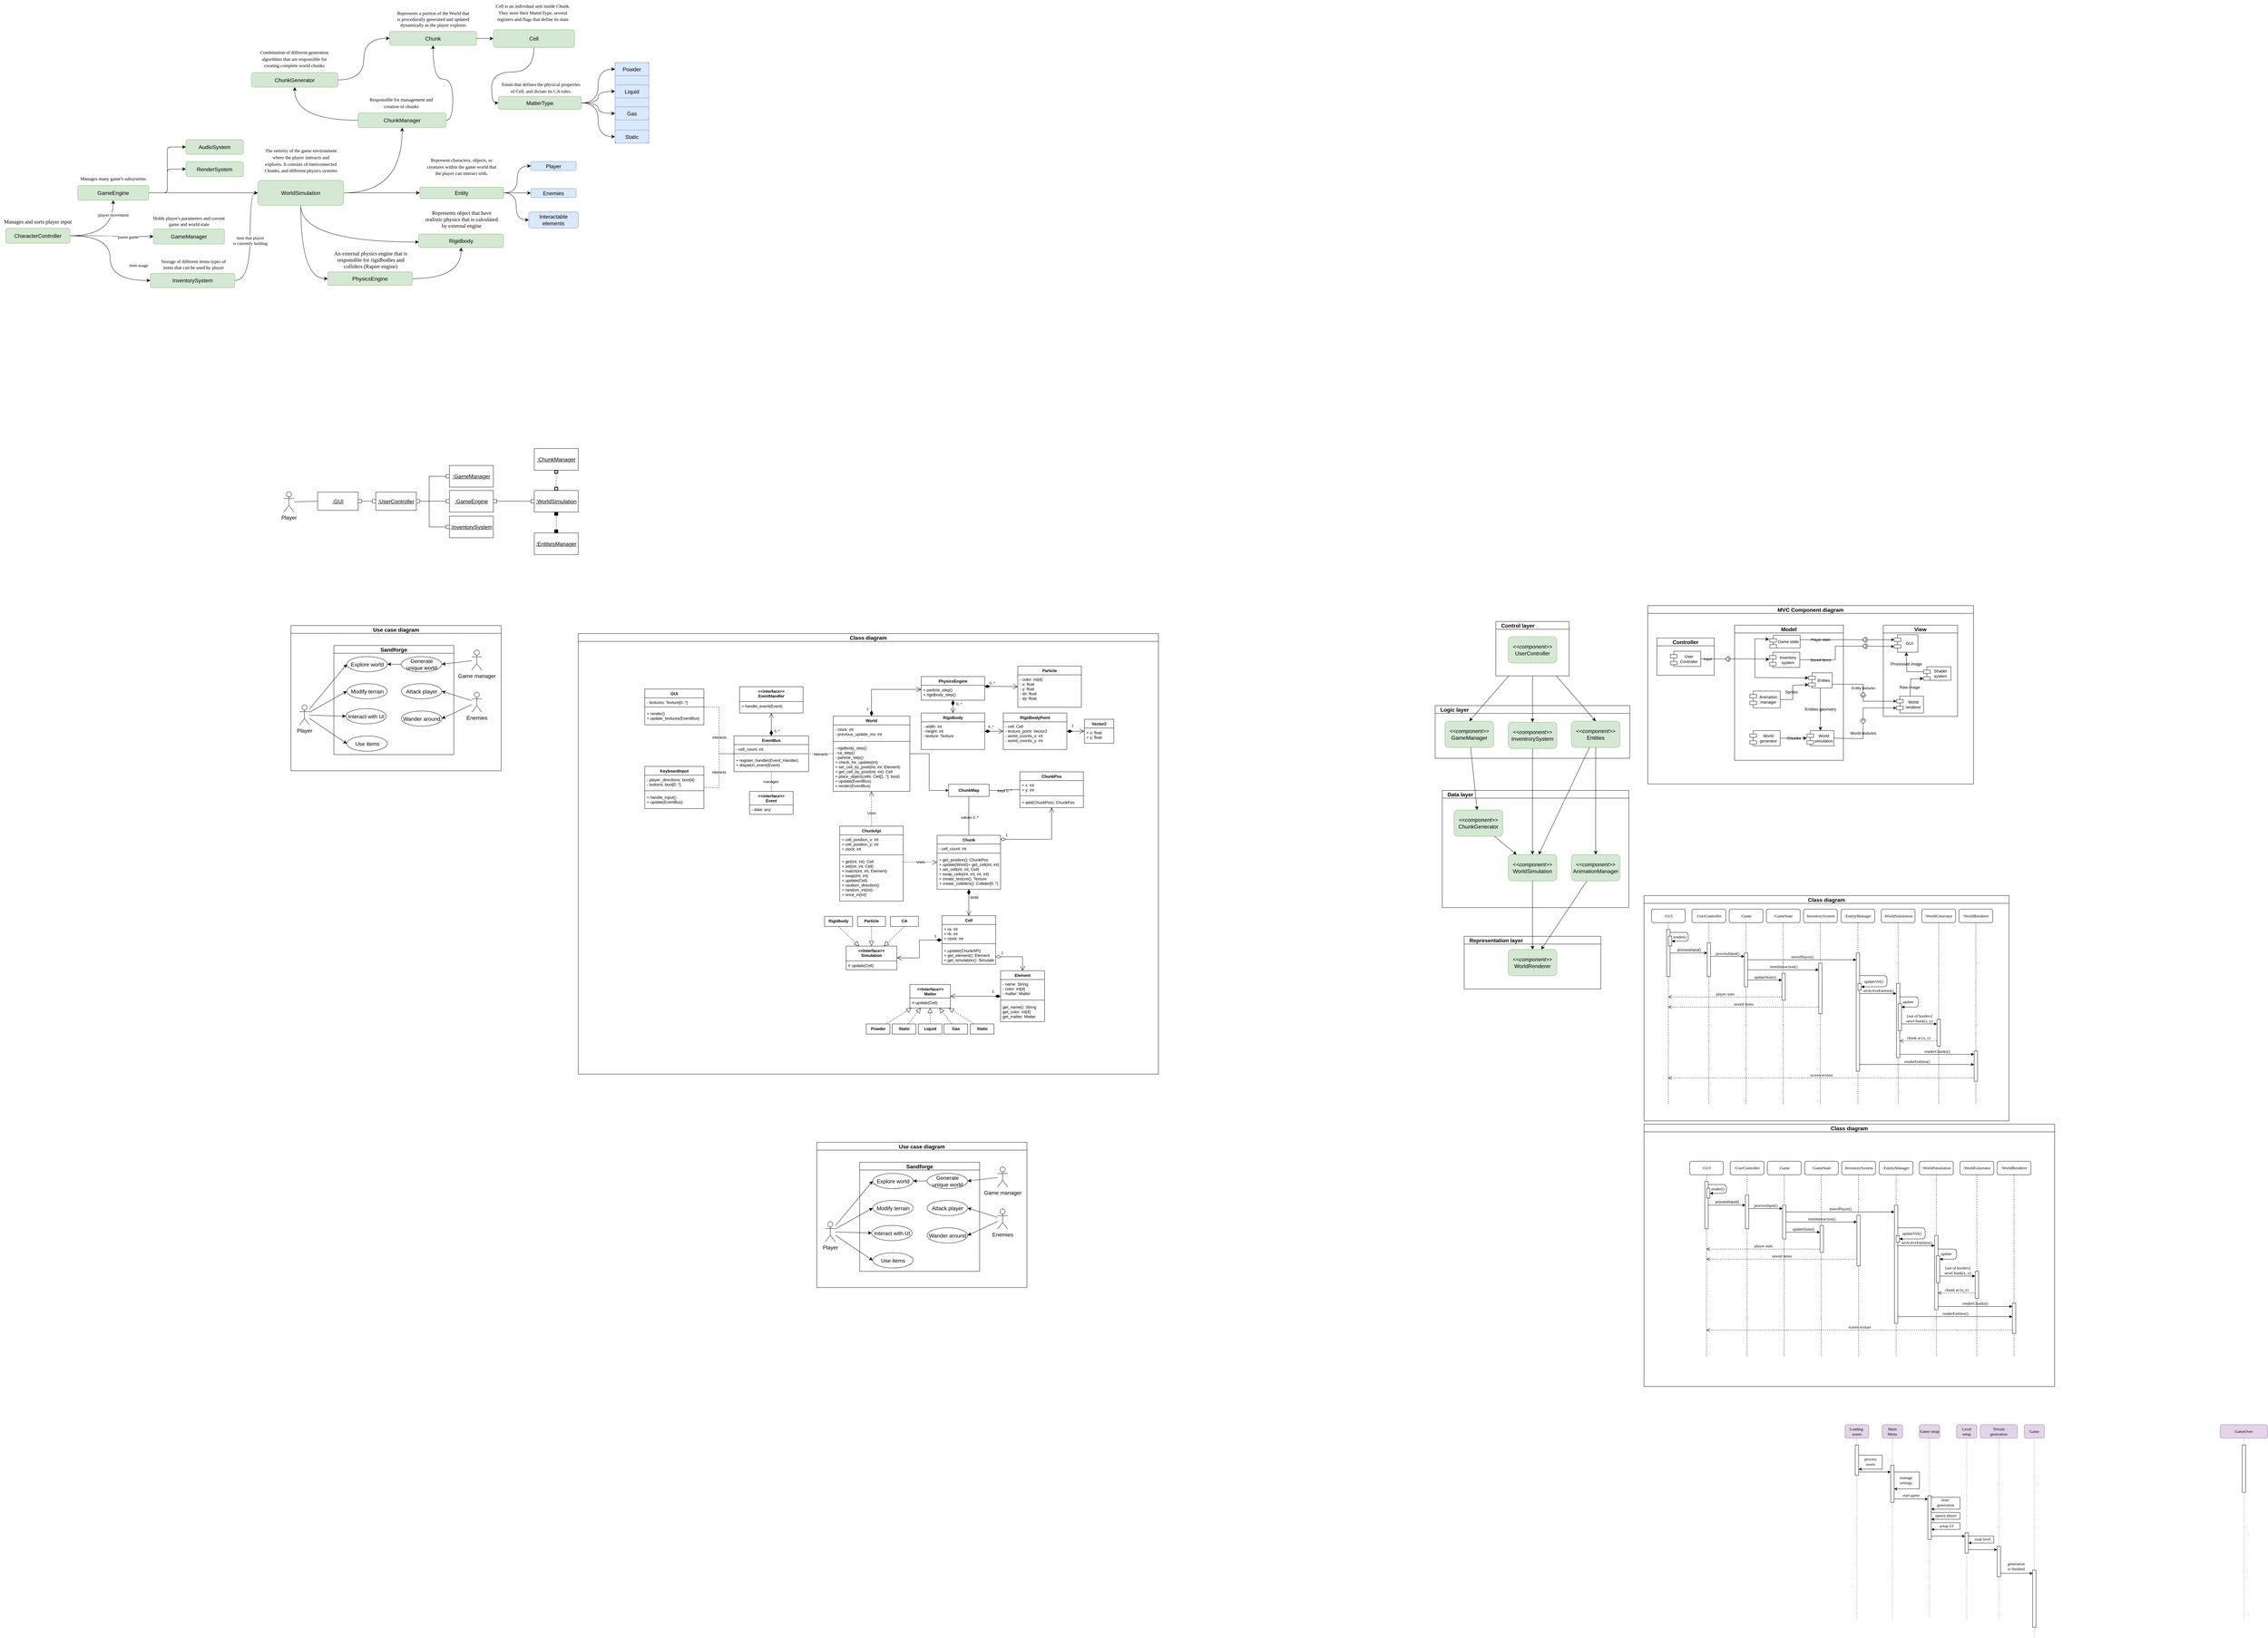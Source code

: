 <mxfile>
    <diagram name="Page-1" id="PW_Xwww3jzRoY5vNUY2A">
        <mxGraphModel dx="20000" dy="18620" grid="1" gridSize="10" guides="1" tooltips="1" connect="1" arrows="1" fold="1" page="0" pageScale="1" pageWidth="850" pageHeight="1100" background="#ffffff" math="0" shadow="0">
            <root>
                <mxCell id="0"/>
                <mxCell id="1" parent="0"/>
                <mxCell id="bpIo6Ib_cnQscoKgqGLR-4" value="MVC Component diagram" style="swimlane;fontSize=16;labelBackgroundColor=none;" parent="1" vertex="1">
                    <mxGeometry x="806" y="-1065" width="964" height="528" as="geometry"/>
                </mxCell>
                <mxCell id="86GTZeO0Hbs-Rhm0ISFX-48" value="" style="ellipse;whiteSpace=wrap;html=1;align=center;aspect=fixed;fillColor=none;resizable=0;perimeter=centerPerimeter;rotatable=0;allowArrows=0;points=[];outlineConnect=1;shadow=0;labelBackgroundColor=none;" parent="bpIo6Ib_cnQscoKgqGLR-4" vertex="1">
                    <mxGeometry x="231" y="153" width="10" height="10" as="geometry"/>
                </mxCell>
                <mxCell id="XZn1DH3PBJOx24A4Sl1q-560" value="Model" style="swimlane;whiteSpace=wrap;html=1;fontSize=16;labelBackgroundColor=none;" parent="bpIo6Ib_cnQscoKgqGLR-4" vertex="1">
                    <mxGeometry x="257" y="58" width="322" height="400" as="geometry"/>
                </mxCell>
                <mxCell id="86GTZeO0Hbs-Rhm0ISFX-92" value="Game state" style="shape=module;align=left;spacingLeft=20;align=center;verticalAlign=middle;whiteSpace=wrap;html=1;labelBackgroundColor=none;" parent="XZn1DH3PBJOx24A4Sl1q-560" vertex="1">
                    <mxGeometry x="104" y="30" width="90" height="37.5" as="geometry"/>
                </mxCell>
                <mxCell id="XZn1DH3PBJOx24A4Sl1q-571" value="" style="endArrow=none;html=1;rounded=0;fontSize=12;startSize=8;endSize=8;curved=1;exitX=0;exitY=0.25;exitDx=0;exitDy=0;labelBackgroundColor=none;fontColor=default;" parent="XZn1DH3PBJOx24A4Sl1q-560" source="XZn1DH3PBJOx24A4Sl1q-560" edge="1">
                    <mxGeometry width="50" height="50" relative="1" as="geometry">
                        <mxPoint x="52" y="129" as="sourcePoint"/>
                        <mxPoint x="60" y="100" as="targetPoint"/>
                    </mxGeometry>
                </mxCell>
                <mxCell id="XZn1DH3PBJOx24A4Sl1q-573" value="" style="endArrow=classic;html=1;rounded=0;fontSize=12;startSize=8;endSize=8;entryX=-0.019;entryY=0.307;entryDx=0;entryDy=0;entryPerimeter=0;labelBackgroundColor=none;fontColor=default;" parent="XZn1DH3PBJOx24A4Sl1q-560" target="86GTZeO0Hbs-Rhm0ISFX-92" edge="1">
                    <mxGeometry width="50" height="50" relative="1" as="geometry">
                        <mxPoint x="60" y="100" as="sourcePoint"/>
                        <mxPoint x="120" y="70" as="targetPoint"/>
                        <Array as="points">
                            <mxPoint x="60" y="40"/>
                        </Array>
                    </mxGeometry>
                </mxCell>
                <mxCell id="XZn1DH3PBJOx24A4Sl1q-593" value="Entities geometry" style="edgeStyle=none;rounded=0;orthogonalLoop=1;jettySize=auto;html=1;fontSize=12;startSize=8;endSize=8;labelBackgroundColor=none;fontColor=default;" parent="XZn1DH3PBJOx24A4Sl1q-560" source="86GTZeO0Hbs-Rhm0ISFX-34" target="86GTZeO0Hbs-Rhm0ISFX-5" edge="1">
                    <mxGeometry relative="1" as="geometry"/>
                </mxCell>
                <mxCell id="86GTZeO0Hbs-Rhm0ISFX-34" value="Entites" style="shape=module;align=left;spacingLeft=20;align=center;verticalAlign=middle;whiteSpace=wrap;html=1;labelBackgroundColor=none;" parent="XZn1DH3PBJOx24A4Sl1q-560" vertex="1">
                    <mxGeometry x="219.04" y="141" width="70" height="45" as="geometry"/>
                </mxCell>
                <mxCell id="86GTZeO0Hbs-Rhm0ISFX-33" value="Inventory system" style="shape=module;align=left;spacingLeft=20;align=center;verticalAlign=middle;whiteSpace=wrap;html=1;labelBackgroundColor=none;" parent="XZn1DH3PBJOx24A4Sl1q-560" vertex="1">
                    <mxGeometry x="103" y="80" width="90" height="45" as="geometry"/>
                </mxCell>
                <mxCell id="XZn1DH3PBJOx24A4Sl1q-590" value="Sprites" style="edgeStyle=none;rounded=0;orthogonalLoop=1;jettySize=auto;html=1;fontSize=12;startSize=8;endSize=8;entryX=0;entryY=0;entryDx=0;entryDy=35;entryPerimeter=0;labelBackgroundColor=none;fontColor=default;" parent="XZn1DH3PBJOx24A4Sl1q-560" source="86GTZeO0Hbs-Rhm0ISFX-28" target="86GTZeO0Hbs-Rhm0ISFX-34" edge="1">
                    <mxGeometry x="-0.058" y="4" relative="1" as="geometry">
                        <Array as="points">
                            <mxPoint x="172" y="220"/>
                            <mxPoint x="172" y="178"/>
                        </Array>
                        <mxPoint as="offset"/>
                    </mxGeometry>
                </mxCell>
                <mxCell id="86GTZeO0Hbs-Rhm0ISFX-28" value="Animation manager" style="shape=module;align=left;spacingLeft=20;align=center;verticalAlign=middle;whiteSpace=wrap;html=1;labelBackgroundColor=none;" parent="XZn1DH3PBJOx24A4Sl1q-560" vertex="1">
                    <mxGeometry x="45" y="195" width="90" height="50" as="geometry"/>
                </mxCell>
                <mxCell id="86GTZeO0Hbs-Rhm0ISFX-32" value="World generator" style="shape=module;align=left;spacingLeft=20;align=center;verticalAlign=middle;whiteSpace=wrap;html=1;labelBackgroundColor=none;" parent="XZn1DH3PBJOx24A4Sl1q-560" vertex="1">
                    <mxGeometry x="45" y="312" width="90" height="45" as="geometry"/>
                </mxCell>
                <mxCell id="86GTZeO0Hbs-Rhm0ISFX-5" value="World simulation" style="shape=module;align=left;spacingLeft=20;align=center;verticalAlign=middle;whiteSpace=wrap;html=1;labelBackgroundColor=none;" parent="XZn1DH3PBJOx24A4Sl1q-560" vertex="1">
                    <mxGeometry x="214.04" y="312" width="80" height="45" as="geometry"/>
                </mxCell>
                <mxCell id="XZn1DH3PBJOx24A4Sl1q-592" value="Chunks" style="edgeStyle=none;curved=1;rounded=0;orthogonalLoop=1;jettySize=auto;html=1;fontSize=12;startSize=8;endSize=8;labelBackgroundColor=none;fontColor=default;" parent="XZn1DH3PBJOx24A4Sl1q-560" source="86GTZeO0Hbs-Rhm0ISFX-32" target="86GTZeO0Hbs-Rhm0ISFX-5" edge="1">
                    <mxGeometry relative="1" as="geometry"/>
                </mxCell>
                <mxCell id="86GTZeO0Hbs-Rhm0ISFX-46" value="" style="rounded=0;orthogonalLoop=1;jettySize=auto;html=1;endArrow=halfCircle;endFill=0;endSize=6;strokeWidth=1;exitX=0;exitY=0.25;exitDx=0;exitDy=0;shadow=0;labelBackgroundColor=none;fontColor=default;" parent="bpIo6Ib_cnQscoKgqGLR-4" source="XZn1DH3PBJOx24A4Sl1q-560" target="86GTZeO0Hbs-Rhm0ISFX-48" edge="1">
                    <mxGeometry relative="1" as="geometry">
                        <mxPoint x="411" y="-156" as="sourcePoint"/>
                        <mxPoint x="177" y="149" as="targetPoint"/>
                    </mxGeometry>
                </mxCell>
                <mxCell id="XZn1DH3PBJOx24A4Sl1q-572" style="edgeStyle=none;curved=1;rounded=0;orthogonalLoop=1;jettySize=auto;html=1;exitX=0;exitY=0;exitDx=0;exitDy=0;fontSize=12;startSize=8;endSize=8;labelBackgroundColor=none;fontColor=default;" parent="bpIo6Ib_cnQscoKgqGLR-4" source="XZn1DH3PBJOx24A4Sl1q-560" target="XZn1DH3PBJOx24A4Sl1q-560" edge="1">
                    <mxGeometry relative="1" as="geometry"/>
                </mxCell>
                <mxCell id="XZn1DH3PBJOx24A4Sl1q-574" value="" style="endArrow=classic;html=1;rounded=0;fontSize=12;startSize=8;endSize=8;labelBackgroundColor=none;fontColor=default;" parent="bpIo6Ib_cnQscoKgqGLR-4" target="86GTZeO0Hbs-Rhm0ISFX-33" edge="1">
                    <mxGeometry width="50" height="50" relative="1" as="geometry">
                        <mxPoint x="317" y="158" as="sourcePoint"/>
                        <mxPoint x="421" y="140" as="targetPoint"/>
                        <Array as="points"/>
                    </mxGeometry>
                </mxCell>
                <mxCell id="XZn1DH3PBJOx24A4Sl1q-575" value="" style="endArrow=classic;html=1;rounded=0;fontSize=12;startSize=8;endSize=8;entryX=0;entryY=0;entryDx=0;entryDy=15;entryPerimeter=0;labelBackgroundColor=none;fontColor=default;" parent="bpIo6Ib_cnQscoKgqGLR-4" target="86GTZeO0Hbs-Rhm0ISFX-34" edge="1">
                    <mxGeometry width="50" height="50" relative="1" as="geometry">
                        <mxPoint x="317" y="158" as="sourcePoint"/>
                        <mxPoint x="411" y="185" as="targetPoint"/>
                        <Array as="points">
                            <mxPoint x="317" y="213"/>
                        </Array>
                    </mxGeometry>
                </mxCell>
                <mxCell id="XZn1DH3PBJOx24A4Sl1q-577" value="View" style="swimlane;whiteSpace=wrap;html=1;fontSize=16;labelBackgroundColor=none;" parent="bpIo6Ib_cnQscoKgqGLR-4" vertex="1">
                    <mxGeometry x="697" y="58" width="220" height="270" as="geometry"/>
                </mxCell>
                <mxCell id="XZn1DH3PBJOx24A4Sl1q-587" value="Raw image" style="edgeStyle=none;rounded=0;orthogonalLoop=1;jettySize=auto;html=1;fontSize=12;startSize=8;endSize=8;entryX=0;entryY=0;entryDx=0;entryDy=35;entryPerimeter=0;labelBackgroundColor=none;fontColor=default;" parent="XZn1DH3PBJOx24A4Sl1q-577" source="86GTZeO0Hbs-Rhm0ISFX-14" target="86GTZeO0Hbs-Rhm0ISFX-106" edge="1">
                    <mxGeometry x="-0.416" y="2" relative="1" as="geometry">
                        <Array as="points">
                            <mxPoint x="81" y="159"/>
                        </Array>
                        <mxPoint as="offset"/>
                    </mxGeometry>
                </mxCell>
                <mxCell id="86GTZeO0Hbs-Rhm0ISFX-14" value="World renderer" style="shape=module;align=left;spacingLeft=20;align=center;verticalAlign=middle;whiteSpace=wrap;html=1;labelBackgroundColor=none;" parent="XZn1DH3PBJOx24A4Sl1q-577" vertex="1">
                    <mxGeometry x="39" y="210" width="80" height="50" as="geometry"/>
                </mxCell>
                <mxCell id="XZn1DH3PBJOx24A4Sl1q-585" value="Processed image" style="edgeStyle=none;rounded=0;orthogonalLoop=1;jettySize=auto;html=1;fontSize=12;startSize=8;endSize=8;endArrow=none;endFill=0;startArrow=classic;startFill=1;entryX=0;entryY=0;entryDx=0;entryDy=15;entryPerimeter=0;labelBackgroundColor=none;fontColor=default;" parent="XZn1DH3PBJOx24A4Sl1q-577" source="86GTZeO0Hbs-Rhm0ISFX-15" target="86GTZeO0Hbs-Rhm0ISFX-106" edge="1">
                    <mxGeometry x="-0.354" y="-1" relative="1" as="geometry">
                        <Array as="points">
                            <mxPoint x="70" y="138"/>
                        </Array>
                        <mxPoint as="offset"/>
                    </mxGeometry>
                </mxCell>
                <mxCell id="86GTZeO0Hbs-Rhm0ISFX-15" value="GUI" style="shape=module;align=left;spacingLeft=20;align=center;verticalAlign=middle;whiteSpace=wrap;html=1;labelBackgroundColor=none;" parent="XZn1DH3PBJOx24A4Sl1q-577" vertex="1">
                    <mxGeometry x="32" y="28" width="70.5" height="52" as="geometry"/>
                </mxCell>
                <mxCell id="86GTZeO0Hbs-Rhm0ISFX-106" value="Shader system" style="shape=module;align=left;spacingLeft=20;align=center;verticalAlign=middle;whiteSpace=wrap;html=1;labelBackgroundColor=none;" parent="XZn1DH3PBJOx24A4Sl1q-577" vertex="1">
                    <mxGeometry x="119" y="123" width="81" height="40" as="geometry"/>
                </mxCell>
                <mxCell id="86GTZeO0Hbs-Rhm0ISFX-100" value="" style="ellipse;whiteSpace=wrap;html=1;align=center;aspect=fixed;fillColor=none;resizable=0;perimeter=centerPerimeter;rotatable=0;allowArrows=0;points=[];outlineConnect=1;shadow=0;labelBackgroundColor=none;" parent="bpIo6Ib_cnQscoKgqGLR-4" vertex="1">
                    <mxGeometry x="637" y="96" width="10" height="10" as="geometry"/>
                </mxCell>
                <mxCell id="86GTZeO0Hbs-Rhm0ISFX-99" value="" style="rounded=0;orthogonalLoop=1;jettySize=auto;html=1;endArrow=oval;endFill=0;sourcePerimeterSpacing=0;targetPerimeterSpacing=0;endSize=10;exitX=0.999;exitY=0.342;exitDx=0;exitDy=0;exitPerimeter=0;edgeStyle=orthogonalEdgeStyle;shadow=0;labelBackgroundColor=none;fontColor=default;" parent="bpIo6Ib_cnQscoKgqGLR-4" source="86GTZeO0Hbs-Rhm0ISFX-92" target="86GTZeO0Hbs-Rhm0ISFX-100" edge="1">
                    <mxGeometry relative="1" as="geometry">
                        <mxPoint x="900" y="-451" as="sourcePoint"/>
                    </mxGeometry>
                </mxCell>
                <mxCell id="86GTZeO0Hbs-Rhm0ISFX-101" value="Player stats" style="edgeLabel;html=1;align=center;verticalAlign=middle;resizable=0;points=[];labelBackgroundColor=none;" parent="86GTZeO0Hbs-Rhm0ISFX-99" vertex="1" connectable="0">
                    <mxGeometry x="0.11" relative="1" as="geometry">
                        <mxPoint x="-46" as="offset"/>
                    </mxGeometry>
                </mxCell>
                <mxCell id="86GTZeO0Hbs-Rhm0ISFX-98" value="" style="rounded=0;orthogonalLoop=1;jettySize=auto;html=1;endArrow=halfCircle;endFill=0;endSize=6;strokeWidth=1;exitX=0;exitY=0;exitDx=0;exitDy=15;exitPerimeter=0;shadow=0;startArrow=classic;startFill=1;labelBackgroundColor=none;fontColor=default;" parent="bpIo6Ib_cnQscoKgqGLR-4" source="86GTZeO0Hbs-Rhm0ISFX-15" target="86GTZeO0Hbs-Rhm0ISFX-100" edge="1">
                    <mxGeometry relative="1" as="geometry">
                        <mxPoint x="673.44" y="139" as="sourcePoint"/>
                        <mxPoint x="669" y="74" as="targetPoint"/>
                    </mxGeometry>
                </mxCell>
                <mxCell id="86GTZeO0Hbs-Rhm0ISFX-89" value="" style="ellipse;whiteSpace=wrap;html=1;align=center;aspect=fixed;fillColor=none;resizable=0;perimeter=centerPerimeter;rotatable=0;allowArrows=0;points=[];outlineConnect=1;shadow=0;labelBackgroundColor=none;" parent="bpIo6Ib_cnQscoKgqGLR-4" vertex="1">
                    <mxGeometry x="637" y="115" width="10" height="10" as="geometry"/>
                </mxCell>
                <mxCell id="86GTZeO0Hbs-Rhm0ISFX-88" value="" style="rounded=0;orthogonalLoop=1;jettySize=auto;html=1;endArrow=oval;endFill=0;sourcePerimeterSpacing=0;targetPerimeterSpacing=0;endSize=10;edgeStyle=orthogonalEdgeStyle;shadow=0;labelBackgroundColor=none;fontColor=default;" parent="bpIo6Ib_cnQscoKgqGLR-4" source="86GTZeO0Hbs-Rhm0ISFX-33" target="86GTZeO0Hbs-Rhm0ISFX-89" edge="1">
                    <mxGeometry relative="1" as="geometry">
                        <mxPoint x="860" y="-396" as="sourcePoint"/>
                        <Array as="points">
                            <mxPoint x="555" y="161"/>
                            <mxPoint x="555" y="120"/>
                            <mxPoint x="599" y="120"/>
                        </Array>
                    </mxGeometry>
                </mxCell>
                <mxCell id="86GTZeO0Hbs-Rhm0ISFX-91" value="Stored items" style="edgeLabel;html=1;align=center;verticalAlign=middle;resizable=0;points=[];labelBackgroundColor=none;" parent="86GTZeO0Hbs-Rhm0ISFX-88" vertex="1" connectable="0">
                    <mxGeometry x="-0.397" relative="1" as="geometry">
                        <mxPoint x="-9" as="offset"/>
                    </mxGeometry>
                </mxCell>
                <mxCell id="86GTZeO0Hbs-Rhm0ISFX-87" value="" style="rounded=0;orthogonalLoop=1;jettySize=auto;html=1;endArrow=halfCircle;endFill=0;endSize=6;strokeWidth=1;exitX=0;exitY=0;exitDx=0;exitDy=35;exitPerimeter=0;shadow=0;startArrow=classic;startFill=1;labelBackgroundColor=none;fontColor=default;" parent="bpIo6Ib_cnQscoKgqGLR-4" source="86GTZeO0Hbs-Rhm0ISFX-15" target="86GTZeO0Hbs-Rhm0ISFX-89" edge="1">
                    <mxGeometry relative="1" as="geometry">
                        <mxPoint x="796.94" y="143" as="sourcePoint"/>
                        <mxPoint x="664" y="146" as="targetPoint"/>
                    </mxGeometry>
                </mxCell>
                <mxCell id="86GTZeO0Hbs-Rhm0ISFX-80" value="" style="ellipse;whiteSpace=wrap;html=1;align=center;aspect=fixed;fillColor=none;resizable=0;perimeter=centerPerimeter;rotatable=0;allowArrows=0;points=[];outlineConnect=1;shadow=0;labelBackgroundColor=none;" parent="bpIo6Ib_cnQscoKgqGLR-4" vertex="1">
                    <mxGeometry x="632.48" y="258" width="10" height="10" as="geometry"/>
                </mxCell>
                <mxCell id="86GTZeO0Hbs-Rhm0ISFX-78" value="" style="rounded=0;orthogonalLoop=1;jettySize=auto;html=1;endArrow=halfCircle;endFill=0;endSize=6;strokeWidth=1;exitX=0;exitY=0;exitDx=0;exitDy=15;exitPerimeter=0;shadow=0;startArrow=classic;startFill=1;labelBackgroundColor=none;fontColor=default;" parent="bpIo6Ib_cnQscoKgqGLR-4" source="86GTZeO0Hbs-Rhm0ISFX-14" target="86GTZeO0Hbs-Rhm0ISFX-80" edge="1">
                    <mxGeometry relative="1" as="geometry">
                        <mxPoint x="703.48" y="283" as="sourcePoint"/>
                        <mxPoint x="684.92" y="289" as="targetPoint"/>
                        <Array as="points">
                            <mxPoint x="637.48" y="283"/>
                        </Array>
                    </mxGeometry>
                </mxCell>
                <mxCell id="XZn1DH3PBJOx24A4Sl1q-600" value="" style="rounded=0;orthogonalLoop=1;jettySize=auto;html=1;endArrow=halfCircle;endFill=0;endSize=6;strokeWidth=1;sketch=0;fontSize=12;exitX=0;exitY=0;exitDx=0;exitDy=35;exitPerimeter=0;startArrow=classic;startFill=1;labelBackgroundColor=none;fontColor=default;" parent="bpIo6Ib_cnQscoKgqGLR-4" source="86GTZeO0Hbs-Rhm0ISFX-14" target="XZn1DH3PBJOx24A4Sl1q-602" edge="1">
                    <mxGeometry relative="1" as="geometry">
                        <mxPoint x="711" y="330" as="sourcePoint"/>
                        <Array as="points">
                            <mxPoint x="637" y="303"/>
                        </Array>
                    </mxGeometry>
                </mxCell>
                <mxCell id="XZn1DH3PBJOx24A4Sl1q-601" value="World textures" style="rounded=0;orthogonalLoop=1;jettySize=auto;html=1;endArrow=oval;endFill=0;sketch=0;sourcePerimeterSpacing=0;targetPerimeterSpacing=0;endSize=10;fontSize=12;exitX=1;exitY=0.5;exitDx=0;exitDy=0;labelBackgroundColor=none;fontColor=default;" parent="bpIo6Ib_cnQscoKgqGLR-4" source="86GTZeO0Hbs-Rhm0ISFX-5" target="XZn1DH3PBJOx24A4Sl1q-602" edge="1">
                    <mxGeometry x="0.489" relative="1" as="geometry">
                        <mxPoint x="608" y="366" as="sourcePoint"/>
                        <Array as="points">
                            <mxPoint x="637" y="394"/>
                        </Array>
                        <mxPoint as="offset"/>
                    </mxGeometry>
                </mxCell>
                <mxCell id="XZn1DH3PBJOx24A4Sl1q-602" value="" style="ellipse;whiteSpace=wrap;html=1;align=center;aspect=fixed;fillColor=none;strokeColor=none;resizable=0;perimeter=centerPerimeter;rotatable=0;allowArrows=0;points=[];outlineConnect=1;fontSize=16;labelBackgroundColor=none;" parent="bpIo6Ib_cnQscoKgqGLR-4" vertex="1">
                    <mxGeometry x="632.48" y="338" width="10" height="10" as="geometry"/>
                </mxCell>
                <mxCell id="XZn1DH3PBJOx24A4Sl1q-604" value="Controller" style="swimlane;whiteSpace=wrap;html=1;fontSize=16;labelBackgroundColor=none;" parent="bpIo6Ib_cnQscoKgqGLR-4" vertex="1">
                    <mxGeometry x="27" y="96" width="170" height="110" as="geometry"/>
                </mxCell>
                <mxCell id="86GTZeO0Hbs-Rhm0ISFX-41" value="User Controller" style="shape=module;align=left;spacingLeft=20;align=center;verticalAlign=middle;whiteSpace=wrap;html=1;labelBackgroundColor=none;" parent="XZn1DH3PBJOx24A4Sl1q-604" vertex="1">
                    <mxGeometry x="40" y="39" width="90" height="45" as="geometry"/>
                </mxCell>
                <mxCell id="86GTZeO0Hbs-Rhm0ISFX-79" value="" style="rounded=0;orthogonalLoop=1;jettySize=auto;html=1;endArrow=oval;endFill=0;sourcePerimeterSpacing=0;targetPerimeterSpacing=0;endSize=10;exitX=1;exitY=0.75;exitDx=0;exitDy=0;shadow=0;edgeStyle=orthogonalEdgeStyle;labelBackgroundColor=none;fontColor=default;" parent="bpIo6Ib_cnQscoKgqGLR-4" source="86GTZeO0Hbs-Rhm0ISFX-34" target="86GTZeO0Hbs-Rhm0ISFX-80" edge="1">
                    <mxGeometry relative="1" as="geometry">
                        <mxPoint x="835" y="-331.5" as="sourcePoint"/>
                        <mxPoint x="975" y="-259" as="targetPoint"/>
                    </mxGeometry>
                </mxCell>
                <mxCell id="86GTZeO0Hbs-Rhm0ISFX-81" value="Entity textures" style="edgeLabel;html=1;align=center;verticalAlign=middle;resizable=0;points=[];labelBackgroundColor=none;" parent="86GTZeO0Hbs-Rhm0ISFX-79" vertex="1" connectable="0">
                    <mxGeometry x="0.042" relative="1" as="geometry">
                        <mxPoint x="28" y="11" as="offset"/>
                    </mxGeometry>
                </mxCell>
                <mxCell id="86GTZeO0Hbs-Rhm0ISFX-47" value="" style="rounded=0;orthogonalLoop=1;jettySize=auto;html=1;endArrow=oval;endFill=0;sketch=0;sourcePerimeterSpacing=0;targetPerimeterSpacing=0;endSize=10;entryX=0.295;entryY=0.692;entryDx=0;entryDy=0;entryPerimeter=0;exitX=1;exitY=0.5;exitDx=0;exitDy=0;labelBackgroundColor=none;fontColor=default;" parent="bpIo6Ib_cnQscoKgqGLR-4" source="86GTZeO0Hbs-Rhm0ISFX-41" target="86GTZeO0Hbs-Rhm0ISFX-48" edge="1">
                    <mxGeometry relative="1" as="geometry">
                        <mxPoint x="250" y="-384" as="sourcePoint"/>
                    </mxGeometry>
                </mxCell>
                <mxCell id="86GTZeO0Hbs-Rhm0ISFX-55" value="Input" style="edgeLabel;html=1;align=center;verticalAlign=middle;resizable=0;points=[];labelBackgroundColor=none;" parent="86GTZeO0Hbs-Rhm0ISFX-47" vertex="1" connectable="0">
                    <mxGeometry x="-0.544" relative="1" as="geometry">
                        <mxPoint x="2" as="offset"/>
                    </mxGeometry>
                </mxCell>
                <mxCell id="bpIo6Ib_cnQscoKgqGLR-6" value="Class diagram" style="swimlane;fontSize=16;labelBackgroundColor=none;" parent="1" vertex="1">
                    <mxGeometry x="795" y="-206.5" width="1080" height="667" as="geometry"/>
                </mxCell>
                <mxCell id="BmFelIo98mYdnS1mh0zc-1" value=":Game" style="shape=umlLifeline;perimeter=lifelinePerimeter;whiteSpace=wrap;html=1;container=1;collapsible=0;recursiveResize=0;outlineConnect=0;rounded=1;shadow=0;comic=0;labelBackgroundColor=none;strokeWidth=1;fontFamily=Verdana;fontSize=12;align=center;" parent="bpIo6Ib_cnQscoKgqGLR-6" vertex="1">
                    <mxGeometry x="252" y="40" width="100" height="580" as="geometry"/>
                </mxCell>
                <mxCell id="BmFelIo98mYdnS1mh0zc-2" value="" style="html=1;points=[];perimeter=orthogonalPerimeter;rounded=0;shadow=0;comic=0;labelBackgroundColor=none;strokeWidth=1;fontFamily=Verdana;fontSize=12;align=center;" parent="BmFelIo98mYdnS1mh0zc-1" vertex="1">
                    <mxGeometry x="45" y="130" width="10" height="100" as="geometry"/>
                </mxCell>
                <mxCell id="BmFelIo98mYdnS1mh0zc-25" value="updateState()" style="html=1;verticalAlign=bottom;endArrow=block;labelBackgroundColor=none;fontFamily=Verdana;fontSize=12;edgeStyle=elbowEdgeStyle;elbow=vertical;rounded=0;exitX=1.133;exitY=0.101;exitDx=0;exitDy=0;exitPerimeter=0;fontColor=default;" parent="BmFelIo98mYdnS1mh0zc-1" target="BmFelIo98mYdnS1mh0zc-4" edge="1">
                    <mxGeometry x="0.006" relative="1" as="geometry">
                        <mxPoint x="55.0" y="210.11" as="sourcePoint"/>
                        <mxPoint x="204.67" y="210.003" as="targetPoint"/>
                        <mxPoint as="offset"/>
                    </mxGeometry>
                </mxCell>
                <mxCell id="BmFelIo98mYdnS1mh0zc-12" value="itemInteraction()" style="html=1;verticalAlign=bottom;endArrow=block;labelBackgroundColor=none;fontFamily=Verdana;fontSize=12;edgeStyle=elbowEdgeStyle;elbow=vertical;rounded=0;fontColor=default;" parent="BmFelIo98mYdnS1mh0zc-1" target="BmFelIo98mYdnS1mh0zc-11" edge="1">
                    <mxGeometry x="0.003" relative="1" as="geometry">
                        <mxPoint x="55" y="179.71" as="sourcePoint"/>
                        <Array as="points">
                            <mxPoint x="220" y="179.71"/>
                        </Array>
                        <mxPoint x="345" y="179.71" as="targetPoint"/>
                        <mxPoint as="offset"/>
                    </mxGeometry>
                </mxCell>
                <mxCell id="BmFelIo98mYdnS1mh0zc-69" value="stored items" style="html=1;verticalAlign=bottom;endArrow=open;dashed=1;endSize=8;labelBackgroundColor=none;fontFamily=Verdana;fontSize=12;edgeStyle=elbowEdgeStyle;elbow=vertical;rounded=0;fontColor=default;" parent="BmFelIo98mYdnS1mh0zc-1" edge="1">
                    <mxGeometry relative="1" as="geometry">
                        <mxPoint x="-180.19" y="289.997" as="targetPoint"/>
                        <mxPoint x="265.0" y="289.997" as="sourcePoint"/>
                    </mxGeometry>
                </mxCell>
                <mxCell id="BmFelIo98mYdnS1mh0zc-3" value=":GameState" style="shape=umlLifeline;perimeter=lifelinePerimeter;whiteSpace=wrap;html=1;container=1;collapsible=0;recursiveResize=0;outlineConnect=0;rounded=1;shadow=0;comic=0;labelBackgroundColor=none;strokeWidth=1;fontFamily=Verdana;fontSize=12;align=center;" parent="bpIo6Ib_cnQscoKgqGLR-6" vertex="1">
                    <mxGeometry x="362" y="40" width="100" height="580" as="geometry"/>
                </mxCell>
                <mxCell id="BmFelIo98mYdnS1mh0zc-4" value="" style="html=1;points=[];perimeter=orthogonalPerimeter;rounded=0;shadow=0;comic=0;labelBackgroundColor=none;strokeWidth=1;fontFamily=Verdana;fontSize=12;align=center;" parent="BmFelIo98mYdnS1mh0zc-3" vertex="1">
                    <mxGeometry x="46" y="190" width="10" height="80" as="geometry"/>
                </mxCell>
                <mxCell id="BmFelIo98mYdnS1mh0zc-5" value=":InventorySystem" style="shape=umlLifeline;perimeter=lifelinePerimeter;whiteSpace=wrap;html=1;container=1;collapsible=0;recursiveResize=0;outlineConnect=0;rounded=1;shadow=0;comic=0;labelBackgroundColor=none;strokeWidth=1;fontFamily=Verdana;fontSize=12;align=center;" parent="bpIo6Ib_cnQscoKgqGLR-6" vertex="1">
                    <mxGeometry x="472" y="40" width="100" height="580" as="geometry"/>
                </mxCell>
                <mxCell id="BmFelIo98mYdnS1mh0zc-11" value="" style="html=1;points=[];perimeter=orthogonalPerimeter;rounded=0;shadow=0;comic=0;labelBackgroundColor=none;strokeWidth=1;fontFamily=Verdana;fontSize=12;align=center;" parent="BmFelIo98mYdnS1mh0zc-5" vertex="1">
                    <mxGeometry x="45" y="160" width="10" height="150" as="geometry"/>
                </mxCell>
                <mxCell id="BmFelIo98mYdnS1mh0zc-6" value=":EntitiyManager" style="shape=umlLifeline;perimeter=lifelinePerimeter;whiteSpace=wrap;html=1;container=1;collapsible=0;recursiveResize=0;outlineConnect=0;rounded=1;shadow=0;comic=0;labelBackgroundColor=none;strokeWidth=1;fontFamily=Verdana;fontSize=12;align=center;" parent="bpIo6Ib_cnQscoKgqGLR-6" vertex="1">
                    <mxGeometry x="583" y="40" width="100" height="580" as="geometry"/>
                </mxCell>
                <mxCell id="BmFelIo98mYdnS1mh0zc-13" value="" style="html=1;points=[];perimeter=orthogonalPerimeter;rounded=0;shadow=0;comic=0;labelBackgroundColor=none;strokeWidth=1;fontFamily=Verdana;fontSize=12;align=center;" parent="BmFelIo98mYdnS1mh0zc-6" vertex="1">
                    <mxGeometry x="45" y="130" width="10" height="350" as="geometry"/>
                </mxCell>
                <mxCell id="BmFelIo98mYdnS1mh0zc-42" value="updateVel()" style="html=1;verticalAlign=bottom;endArrow=block;labelBackgroundColor=none;fontFamily=Verdana;fontSize=12;elbow=vertical;edgeStyle=orthogonalEdgeStyle;rounded=1;fontColor=default;" parent="BmFelIo98mYdnS1mh0zc-6" source="BmFelIo98mYdnS1mh0zc-13" target="BmFelIo98mYdnS1mh0zc-41" edge="1">
                    <mxGeometry x="0.621" y="-7" relative="1" as="geometry">
                        <mxPoint x="55" y="160" as="sourcePoint"/>
                        <mxPoint x="60.333" y="208.333" as="targetPoint"/>
                        <Array as="points">
                            <mxPoint x="136" y="197"/>
                            <mxPoint x="136" y="230"/>
                        </Array>
                        <mxPoint as="offset"/>
                    </mxGeometry>
                </mxCell>
                <mxCell id="BmFelIo98mYdnS1mh0zc-41" value="" style="html=1;points=[];perimeter=orthogonalPerimeter;rounded=0;shadow=0;comic=0;labelBackgroundColor=none;strokeWidth=1;fontFamily=Verdana;fontSize=12;align=center;" parent="BmFelIo98mYdnS1mh0zc-6" vertex="1">
                    <mxGeometry x="50" y="220" width="10" height="20" as="geometry"/>
                </mxCell>
                <mxCell id="BmFelIo98mYdnS1mh0zc-64" value="screen texture" style="html=1;verticalAlign=bottom;endArrow=open;dashed=1;endSize=8;labelBackgroundColor=none;fontFamily=Verdana;fontSize=12;edgeStyle=elbowEdgeStyle;elbow=vertical;rounded=0;fontColor=default;" parent="BmFelIo98mYdnS1mh0zc-6" edge="1">
                    <mxGeometry relative="1" as="geometry">
                        <mxPoint x="-511.19" y="500.001" as="targetPoint"/>
                        <mxPoint x="394" y="500.001" as="sourcePoint"/>
                    </mxGeometry>
                </mxCell>
                <mxCell id="BmFelIo98mYdnS1mh0zc-7" value=":WorldSimulation" style="shape=umlLifeline;perimeter=lifelinePerimeter;whiteSpace=wrap;html=1;container=1;collapsible=0;recursiveResize=0;outlineConnect=0;rounded=1;shadow=0;comic=0;labelBackgroundColor=none;strokeWidth=1;fontFamily=Verdana;fontSize=12;align=center;" parent="bpIo6Ib_cnQscoKgqGLR-6" vertex="1">
                    <mxGeometry x="702" y="40" width="100" height="580" as="geometry"/>
                </mxCell>
                <mxCell id="BmFelIo98mYdnS1mh0zc-45" value="" style="html=1;points=[];perimeter=orthogonalPerimeter;rounded=0;shadow=0;comic=0;labelBackgroundColor=none;strokeWidth=1;fontFamily=Verdana;fontSize=12;align=center;" parent="BmFelIo98mYdnS1mh0zc-7" vertex="1">
                    <mxGeometry x="45" y="220" width="10" height="220" as="geometry"/>
                </mxCell>
                <mxCell id="BmFelIo98mYdnS1mh0zc-50" value="update" style="html=1;verticalAlign=bottom;endArrow=block;labelBackgroundColor=none;fontFamily=Verdana;fontSize=12;elbow=vertical;edgeStyle=orthogonalEdgeStyle;rounded=1;fontColor=default;" parent="BmFelIo98mYdnS1mh0zc-7" source="BmFelIo98mYdnS1mh0zc-45" target="BmFelIo98mYdnS1mh0zc-51" edge="1">
                    <mxGeometry x="0.719" y="-7" relative="1" as="geometry">
                        <mxPoint x="55" y="240" as="sourcePoint"/>
                        <mxPoint x="60.333" y="288.333" as="targetPoint"/>
                        <Array as="points">
                            <mxPoint x="110" y="260"/>
                            <mxPoint x="110" y="290"/>
                        </Array>
                        <mxPoint as="offset"/>
                    </mxGeometry>
                </mxCell>
                <mxCell id="BmFelIo98mYdnS1mh0zc-51" value="" style="html=1;points=[];perimeter=orthogonalPerimeter;rounded=0;shadow=0;comic=0;labelBackgroundColor=none;strokeWidth=1;fontFamily=Verdana;fontSize=12;align=center;" parent="BmFelIo98mYdnS1mh0zc-7" vertex="1">
                    <mxGeometry x="50" y="280" width="10" height="80" as="geometry"/>
                </mxCell>
                <mxCell id="BmFelIo98mYdnS1mh0zc-49" value="setActiveEntities()" style="html=1;verticalAlign=bottom;endArrow=block;labelBackgroundColor=none;fontFamily=Verdana;fontSize=12;rounded=0;fontColor=default;" parent="BmFelIo98mYdnS1mh0zc-7" source="BmFelIo98mYdnS1mh0zc-13" edge="1">
                    <mxGeometry relative="1" as="geometry">
                        <mxPoint x="-85" y="250" as="sourcePoint"/>
                        <mxPoint x="45" y="250" as="targetPoint"/>
                    </mxGeometry>
                </mxCell>
                <mxCell id="BmFelIo98mYdnS1mh0zc-8" value=":WorldGenerator" style="shape=umlLifeline;perimeter=lifelinePerimeter;whiteSpace=wrap;html=1;container=1;collapsible=0;recursiveResize=0;outlineConnect=0;rounded=1;shadow=0;comic=0;labelBackgroundColor=none;strokeWidth=1;fontFamily=Verdana;fontSize=12;align=center;" parent="bpIo6Ib_cnQscoKgqGLR-6" vertex="1">
                    <mxGeometry x="822" y="40" width="100" height="580" as="geometry"/>
                </mxCell>
                <mxCell id="BmFelIo98mYdnS1mh0zc-18" value="" style="html=1;points=[];perimeter=orthogonalPerimeter;rounded=0;shadow=0;comic=0;labelBackgroundColor=none;strokeWidth=1;fontFamily=Verdana;fontSize=12;align=center;" parent="BmFelIo98mYdnS1mh0zc-8" vertex="1">
                    <mxGeometry x="45" y="326" width="10" height="80" as="geometry"/>
                </mxCell>
                <mxCell id="BmFelIo98mYdnS1mh0zc-55" value="chunk at (x, y)" style="html=1;verticalAlign=bottom;endArrow=open;dashed=1;endSize=8;labelBackgroundColor=none;fontFamily=Verdana;fontSize=12;edgeStyle=elbowEdgeStyle;elbow=vertical;rounded=0;fontColor=default;" parent="BmFelIo98mYdnS1mh0zc-8" target="BmFelIo98mYdnS1mh0zc-45" edge="1">
                    <mxGeometry relative="1" as="geometry">
                        <mxPoint x="-85" y="390" as="targetPoint"/>
                        <mxPoint x="45" y="390" as="sourcePoint"/>
                    </mxGeometry>
                </mxCell>
                <mxCell id="BmFelIo98mYdnS1mh0zc-9" value=":UserController" style="shape=umlLifeline;perimeter=lifelinePerimeter;whiteSpace=wrap;html=1;container=1;collapsible=0;recursiveResize=0;outlineConnect=0;rounded=1;shadow=0;comic=0;labelBackgroundColor=none;strokeWidth=1;fontFamily=Verdana;fontSize=12;align=center;" parent="bpIo6Ib_cnQscoKgqGLR-6" vertex="1">
                    <mxGeometry x="142" y="40" width="100" height="580" as="geometry"/>
                </mxCell>
                <mxCell id="BmFelIo98mYdnS1mh0zc-10" value="" style="html=1;points=[];perimeter=orthogonalPerimeter;rounded=0;shadow=0;comic=0;labelBackgroundColor=none;strokeWidth=1;fontFamily=Verdana;fontSize=12;align=center;" parent="BmFelIo98mYdnS1mh0zc-9" vertex="1">
                    <mxGeometry x="45" y="100" width="10" height="100" as="geometry"/>
                </mxCell>
                <mxCell id="BmFelIo98mYdnS1mh0zc-53" value="&lt;div&gt;[out of borders]&lt;/div&gt;&lt;div&gt;newChunk(x, y)&lt;/div&gt;" style="html=1;verticalAlign=bottom;endArrow=block;labelBackgroundColor=none;fontFamily=Verdana;fontSize=12;elbow=vertical;edgeStyle=orthogonalEdgeStyle;curved=1;rounded=0;fontColor=default;" parent="bpIo6Ib_cnQscoKgqGLR-6" source="BmFelIo98mYdnS1mh0zc-51" target="BmFelIo98mYdnS1mh0zc-18" edge="1">
                    <mxGeometry x="-0.002" relative="1" as="geometry">
                        <mxPoint x="917" y="400" as="sourcePoint"/>
                        <mxPoint x="922" y="450" as="targetPoint"/>
                        <Array as="points">
                            <mxPoint x="812" y="380"/>
                            <mxPoint x="812" y="380"/>
                        </Array>
                        <mxPoint as="offset"/>
                    </mxGeometry>
                </mxCell>
                <mxCell id="BmFelIo98mYdnS1mh0zc-56" value=":WorldRenderer" style="shape=umlLifeline;perimeter=lifelinePerimeter;whiteSpace=wrap;html=1;container=1;collapsible=0;recursiveResize=0;outlineConnect=0;rounded=1;shadow=0;comic=0;labelBackgroundColor=none;strokeWidth=1;fontFamily=Verdana;fontSize=12;align=center;" parent="bpIo6Ib_cnQscoKgqGLR-6" vertex="1">
                    <mxGeometry x="932" y="40" width="100" height="580" as="geometry"/>
                </mxCell>
                <mxCell id="BmFelIo98mYdnS1mh0zc-57" value="" style="html=1;points=[];perimeter=orthogonalPerimeter;rounded=0;shadow=0;comic=0;labelBackgroundColor=none;strokeWidth=1;fontFamily=Verdana;fontSize=12;align=center;" parent="BmFelIo98mYdnS1mh0zc-56" vertex="1">
                    <mxGeometry x="45" y="420" width="10" height="90" as="geometry"/>
                </mxCell>
                <mxCell id="BmFelIo98mYdnS1mh0zc-59" value="renderChunks()" style="html=1;verticalAlign=bottom;endArrow=block;labelBackgroundColor=none;fontFamily=Verdana;fontSize=12;elbow=vertical;edgeStyle=orthogonalEdgeStyle;curved=1;rounded=0;fontColor=default;" parent="bpIo6Ib_cnQscoKgqGLR-6" source="BmFelIo98mYdnS1mh0zc-45" target="BmFelIo98mYdnS1mh0zc-57" edge="1">
                    <mxGeometry relative="1" as="geometry">
                        <mxPoint x="902" y="460" as="sourcePoint"/>
                        <mxPoint x="1182" y="460" as="targetPoint"/>
                        <Array as="points">
                            <mxPoint x="922" y="470"/>
                            <mxPoint x="922" y="470"/>
                        </Array>
                    </mxGeometry>
                </mxCell>
                <mxCell id="BmFelIo98mYdnS1mh0zc-61" value="renderEntities()" style="html=1;verticalAlign=bottom;endArrow=block;labelBackgroundColor=none;fontFamily=Verdana;fontSize=12;elbow=vertical;edgeStyle=orthogonalEdgeStyle;curved=1;rounded=0;fontColor=default;" parent="bpIo6Ib_cnQscoKgqGLR-6" source="BmFelIo98mYdnS1mh0zc-13" target="BmFelIo98mYdnS1mh0zc-57" edge="1">
                    <mxGeometry relative="1" as="geometry">
                        <mxPoint x="747" y="500" as="sourcePoint"/>
                        <mxPoint x="1027" y="500" as="targetPoint"/>
                        <Array as="points">
                            <mxPoint x="812" y="500"/>
                            <mxPoint x="812" y="500"/>
                        </Array>
                    </mxGeometry>
                </mxCell>
                <mxCell id="BmFelIo98mYdnS1mh0zc-62" value=":GUI" style="shape=umlLifeline;perimeter=lifelinePerimeter;whiteSpace=wrap;html=1;container=1;collapsible=0;recursiveResize=0;outlineConnect=0;rounded=1;shadow=0;comic=0;labelBackgroundColor=none;strokeWidth=1;fontFamily=Verdana;fontSize=12;align=center;" parent="bpIo6Ib_cnQscoKgqGLR-6" vertex="1">
                    <mxGeometry x="22" y="40" width="100" height="580" as="geometry"/>
                </mxCell>
                <mxCell id="BmFelIo98mYdnS1mh0zc-63" value="" style="html=1;points=[];perimeter=orthogonalPerimeter;rounded=0;shadow=0;comic=0;labelBackgroundColor=none;strokeWidth=1;fontFamily=Verdana;fontSize=12;align=center;" parent="BmFelIo98mYdnS1mh0zc-62" vertex="1">
                    <mxGeometry x="45" y="60" width="10" height="140" as="geometry"/>
                </mxCell>
                <mxCell id="BmFelIo98mYdnS1mh0zc-24" value="processInput()" style="html=1;verticalAlign=bottom;endArrow=block;entryX=0;entryY=0;labelBackgroundColor=none;fontFamily=Verdana;fontSize=12;edgeStyle=elbowEdgeStyle;elbow=vertical;rounded=0;fontColor=default;" parent="bpIo6Ib_cnQscoKgqGLR-6" source="BmFelIo98mYdnS1mh0zc-10" edge="1">
                    <mxGeometry relative="1" as="geometry">
                        <mxPoint x="167" y="180.238" as="sourcePoint"/>
                        <mxPoint x="297" y="180" as="targetPoint"/>
                    </mxGeometry>
                </mxCell>
                <mxCell id="BmFelIo98mYdnS1mh0zc-67" value="render()" style="html=1;verticalAlign=bottom;endArrow=block;labelBackgroundColor=none;fontFamily=Verdana;fontSize=12;elbow=vertical;edgeStyle=orthogonalEdgeStyle;rounded=1;fontColor=default;" parent="bpIo6Ib_cnQscoKgqGLR-6" source="BmFelIo98mYdnS1mh0zc-63" target="BmFelIo98mYdnS1mh0zc-68" edge="1">
                    <mxGeometry x="0.643" y="-4" relative="1" as="geometry">
                        <mxPoint x="27" y="110" as="sourcePoint"/>
                        <mxPoint x="32.333" y="138.333" as="targetPoint"/>
                        <Array as="points">
                            <mxPoint x="131" y="109"/>
                            <mxPoint x="131" y="135"/>
                        </Array>
                        <mxPoint as="offset"/>
                    </mxGeometry>
                </mxCell>
                <mxCell id="BmFelIo98mYdnS1mh0zc-68" value="" style="html=1;points=[];perimeter=orthogonalPerimeter;rounded=0;shadow=0;comic=0;labelBackgroundColor=none;strokeWidth=1;fontFamily=Verdana;fontSize=12;align=center;" parent="bpIo6Ib_cnQscoKgqGLR-6" vertex="1">
                    <mxGeometry x="72" y="120" width="10" height="29" as="geometry"/>
                </mxCell>
                <mxCell id="BmFelIo98mYdnS1mh0zc-70" value="player stats" style="html=1;verticalAlign=bottom;endArrow=open;dashed=1;endSize=8;labelBackgroundColor=none;fontFamily=Verdana;fontSize=12;edgeStyle=elbowEdgeStyle;elbow=vertical;rounded=0;fontColor=default;" parent="bpIo6Ib_cnQscoKgqGLR-6" source="BmFelIo98mYdnS1mh0zc-4" target="BmFelIo98mYdnS1mh0zc-62" edge="1">
                    <mxGeometry relative="1" as="geometry">
                        <mxPoint x="-118.071" y="290.003" as="targetPoint"/>
                        <mxPoint x="457.0" y="290.003" as="sourcePoint"/>
                        <Array as="points">
                            <mxPoint x="382" y="300"/>
                        </Array>
                    </mxGeometry>
                </mxCell>
                <mxCell id="BmFelIo98mYdnS1mh0zc-39" value="movePlayer()" style="html=1;verticalAlign=bottom;endArrow=block;labelBackgroundColor=none;fontFamily=Verdana;fontSize=12;edgeStyle=elbowEdgeStyle;elbow=vertical;rounded=0;fontColor=default;" parent="bpIo6Ib_cnQscoKgqGLR-6" source="BmFelIo98mYdnS1mh0zc-2" target="BmFelIo98mYdnS1mh0zc-13" edge="1">
                    <mxGeometry x="0.003" relative="1" as="geometry">
                        <mxPoint x="307" y="150" as="sourcePoint"/>
                        <Array as="points">
                            <mxPoint x="422" y="190"/>
                            <mxPoint x="311" y="150"/>
                        </Array>
                        <mxPoint x="436" y="150" as="targetPoint"/>
                        <mxPoint as="offset"/>
                    </mxGeometry>
                </mxCell>
                <mxCell id="BmFelIo98mYdnS1mh0zc-65" style="edgeStyle=orthogonalEdgeStyle;rounded=0;orthogonalLoop=1;jettySize=auto;html=1;labelBackgroundColor=none;fontColor=default;" parent="bpIo6Ib_cnQscoKgqGLR-6" source="BmFelIo98mYdnS1mh0zc-63" target="BmFelIo98mYdnS1mh0zc-10" edge="1">
                    <mxGeometry relative="1" as="geometry">
                        <mxPoint x="27" y="180" as="sourcePoint"/>
                        <mxPoint x="187" y="181.011" as="targetPoint"/>
                        <Array as="points">
                            <mxPoint x="162" y="170"/>
                            <mxPoint x="162" y="170"/>
                        </Array>
                    </mxGeometry>
                </mxCell>
                <mxCell id="BmFelIo98mYdnS1mh0zc-66" value="processInput()" style="edgeLabel;html=1;align=center;verticalAlign=middle;resizable=0;points=[];labelBackgroundColor=none;" parent="BmFelIo98mYdnS1mh0zc-65" vertex="1" connectable="0">
                    <mxGeometry x="-0.096" y="-1" relative="1" as="geometry">
                        <mxPoint x="6" y="-11" as="offset"/>
                    </mxGeometry>
                </mxCell>
                <mxCell id="bpIo6Ib_cnQscoKgqGLR-150" value="Use case diagram" style="swimlane;fontSize=16;labelBackgroundColor=none;" parent="1" vertex="1">
                    <mxGeometry x="-1653" y="524" width="622" height="430" as="geometry"/>
                </mxCell>
                <mxCell id="bpIo6Ib_cnQscoKgqGLR-65" value="Player" style="shape=umlActor;verticalLabelPosition=bottom;verticalAlign=top;html=1;outlineConnect=0;fontSize=16;labelBackgroundColor=none;" parent="bpIo6Ib_cnQscoKgqGLR-150" vertex="1">
                    <mxGeometry x="25" y="235" width="30" height="60" as="geometry"/>
                </mxCell>
                <mxCell id="bpIo6Ib_cnQscoKgqGLR-67" value="Sandforge" style="swimlane;fontSize=16;labelBackgroundColor=none;" parent="bpIo6Ib_cnQscoKgqGLR-150" vertex="1">
                    <mxGeometry x="127" y="59" width="355" height="323" as="geometry"/>
                </mxCell>
                <mxCell id="bpIo6Ib_cnQscoKgqGLR-129" value="Explore world" style="ellipse;whiteSpace=wrap;html=1;fontSize=16;labelBackgroundColor=none;" parent="bpIo6Ib_cnQscoKgqGLR-67" vertex="1">
                    <mxGeometry x="38.5" y="33" width="120" height="45" as="geometry"/>
                </mxCell>
                <mxCell id="bpIo6Ib_cnQscoKgqGLR-130" value="Modify terrain" style="ellipse;whiteSpace=wrap;html=1;fontSize=16;labelBackgroundColor=none;" parent="bpIo6Ib_cnQscoKgqGLR-67" vertex="1">
                    <mxGeometry x="38.5" y="113" width="120" height="45" as="geometry"/>
                </mxCell>
                <mxCell id="bpIo6Ib_cnQscoKgqGLR-131" value="Use items" style="ellipse;whiteSpace=wrap;html=1;fontSize=16;labelBackgroundColor=none;" parent="bpIo6Ib_cnQscoKgqGLR-67" vertex="1">
                    <mxGeometry x="38.5" y="268" width="120" height="45" as="geometry"/>
                </mxCell>
                <mxCell id="bpIo6Ib_cnQscoKgqGLR-137" style="edgeStyle=none;curved=1;rounded=0;orthogonalLoop=1;jettySize=auto;html=1;fontSize=12;startSize=8;endSize=8;entryX=1;entryY=0.5;entryDx=0;entryDy=0;labelBackgroundColor=none;fontColor=default;" parent="bpIo6Ib_cnQscoKgqGLR-67" source="bpIo6Ib_cnQscoKgqGLR-135" target="bpIo6Ib_cnQscoKgqGLR-129" edge="1">
                    <mxGeometry relative="1" as="geometry"/>
                </mxCell>
                <mxCell id="bpIo6Ib_cnQscoKgqGLR-135" value="Generate unique world" style="ellipse;whiteSpace=wrap;html=1;fontSize=16;labelBackgroundColor=none;" parent="bpIo6Ib_cnQscoKgqGLR-67" vertex="1">
                    <mxGeometry x="199.5" y="33" width="120" height="45" as="geometry"/>
                </mxCell>
                <mxCell id="bpIo6Ib_cnQscoKgqGLR-69" value="Interact with UI" style="ellipse;whiteSpace=wrap;html=1;fontSize=16;labelBackgroundColor=none;" parent="bpIo6Ib_cnQscoKgqGLR-67" vertex="1">
                    <mxGeometry x="35.5" y="187" width="120" height="45" as="geometry"/>
                </mxCell>
                <mxCell id="bpIo6Ib_cnQscoKgqGLR-146" value="Attack player" style="ellipse;whiteSpace=wrap;html=1;fontSize=16;labelBackgroundColor=none;" parent="bpIo6Ib_cnQscoKgqGLR-67" vertex="1">
                    <mxGeometry x="199.5" y="113" width="120" height="45" as="geometry"/>
                </mxCell>
                <mxCell id="bpIo6Ib_cnQscoKgqGLR-147" value="Wander around" style="ellipse;whiteSpace=wrap;html=1;fontSize=16;labelBackgroundColor=none;" parent="bpIo6Ib_cnQscoKgqGLR-67" vertex="1">
                    <mxGeometry x="199.5" y="194" width="120" height="45" as="geometry"/>
                </mxCell>
                <mxCell id="bpIo6Ib_cnQscoKgqGLR-138" style="edgeStyle=none;curved=1;rounded=0;orthogonalLoop=1;jettySize=auto;html=1;fontSize=12;startSize=8;endSize=8;entryX=0;entryY=0.5;entryDx=0;entryDy=0;labelBackgroundColor=none;fontColor=default;" parent="bpIo6Ib_cnQscoKgqGLR-150" source="bpIo6Ib_cnQscoKgqGLR-65" target="bpIo6Ib_cnQscoKgqGLR-129" edge="1">
                    <mxGeometry relative="1" as="geometry"/>
                </mxCell>
                <mxCell id="bpIo6Ib_cnQscoKgqGLR-140" style="edgeStyle=none;curved=1;rounded=0;orthogonalLoop=1;jettySize=auto;html=1;fontSize=12;startSize=8;endSize=8;entryX=0;entryY=0.5;entryDx=0;entryDy=0;labelBackgroundColor=none;fontColor=default;" parent="bpIo6Ib_cnQscoKgqGLR-150" source="bpIo6Ib_cnQscoKgqGLR-65" target="bpIo6Ib_cnQscoKgqGLR-130" edge="1">
                    <mxGeometry relative="1" as="geometry"/>
                </mxCell>
                <mxCell id="bpIo6Ib_cnQscoKgqGLR-141" style="edgeStyle=none;curved=1;rounded=0;orthogonalLoop=1;jettySize=auto;html=1;fontSize=12;startSize=8;endSize=8;entryX=0;entryY=0.5;entryDx=0;entryDy=0;labelBackgroundColor=none;fontColor=default;" parent="bpIo6Ib_cnQscoKgqGLR-150" source="bpIo6Ib_cnQscoKgqGLR-65" target="bpIo6Ib_cnQscoKgqGLR-131" edge="1">
                    <mxGeometry relative="1" as="geometry"/>
                </mxCell>
                <mxCell id="bpIo6Ib_cnQscoKgqGLR-142" style="edgeStyle=none;curved=1;rounded=0;orthogonalLoop=1;jettySize=auto;html=1;fontSize=12;startSize=8;endSize=8;entryX=0;entryY=0.5;entryDx=0;entryDy=0;labelBackgroundColor=none;fontColor=default;" parent="bpIo6Ib_cnQscoKgqGLR-150" source="bpIo6Ib_cnQscoKgqGLR-65" target="bpIo6Ib_cnQscoKgqGLR-69" edge="1">
                    <mxGeometry relative="1" as="geometry"/>
                </mxCell>
                <mxCell id="bpIo6Ib_cnQscoKgqGLR-136" style="edgeStyle=none;curved=1;rounded=0;orthogonalLoop=1;jettySize=auto;html=1;fontSize=12;startSize=8;endSize=8;entryX=1;entryY=0.5;entryDx=0;entryDy=0;labelBackgroundColor=none;fontColor=default;" parent="bpIo6Ib_cnQscoKgqGLR-150" source="bpIo6Ib_cnQscoKgqGLR-133" target="bpIo6Ib_cnQscoKgqGLR-135" edge="1">
                    <mxGeometry relative="1" as="geometry"/>
                </mxCell>
                <mxCell id="bpIo6Ib_cnQscoKgqGLR-133" value="Game manager" style="shape=umlActor;verticalLabelPosition=bottom;verticalAlign=top;html=1;outlineConnect=0;fontSize=16;labelBackgroundColor=none;" parent="bpIo6Ib_cnQscoKgqGLR-150" vertex="1">
                    <mxGeometry x="535" y="72.5" width="30" height="60" as="geometry"/>
                </mxCell>
                <mxCell id="bpIo6Ib_cnQscoKgqGLR-148" style="edgeStyle=none;curved=1;rounded=0;orthogonalLoop=1;jettySize=auto;html=1;entryX=1;entryY=0.5;entryDx=0;entryDy=0;fontSize=12;startSize=8;endSize=8;labelBackgroundColor=none;fontColor=default;" parent="bpIo6Ib_cnQscoKgqGLR-150" source="bpIo6Ib_cnQscoKgqGLR-145" target="bpIo6Ib_cnQscoKgqGLR-146" edge="1">
                    <mxGeometry relative="1" as="geometry"/>
                </mxCell>
                <mxCell id="bpIo6Ib_cnQscoKgqGLR-149" style="edgeStyle=none;curved=1;rounded=0;orthogonalLoop=1;jettySize=auto;html=1;entryX=1;entryY=0.5;entryDx=0;entryDy=0;fontSize=12;startSize=8;endSize=8;labelBackgroundColor=none;fontColor=default;" parent="bpIo6Ib_cnQscoKgqGLR-150" source="bpIo6Ib_cnQscoKgqGLR-145" target="bpIo6Ib_cnQscoKgqGLR-147" edge="1">
                    <mxGeometry relative="1" as="geometry"/>
                </mxCell>
                <mxCell id="bpIo6Ib_cnQscoKgqGLR-145" value="Enemies" style="shape=umlActor;verticalLabelPosition=bottom;verticalAlign=top;html=1;outlineConnect=0;fontSize=16;labelBackgroundColor=none;" parent="bpIo6Ib_cnQscoKgqGLR-150" vertex="1">
                    <mxGeometry x="535" y="197" width="30" height="60" as="geometry"/>
                </mxCell>
                <mxCell id="XZn1DH3PBJOx24A4Sl1q-373" value="Class diagram" style="swimlane;whiteSpace=wrap;html=1;fontSize=16;labelBackgroundColor=none;" parent="1" vertex="1">
                    <mxGeometry x="-2359" y="-982" width="1717" height="1304" as="geometry"/>
                </mxCell>
                <mxCell id="XZn1DH3PBJOx24A4Sl1q-467" value="Chunk" style="swimlane;fontStyle=1;align=center;verticalAlign=top;childLayout=stackLayout;horizontal=1;startSize=26;horizontalStack=0;resizeParent=1;resizeLast=0;collapsible=1;marginBottom=0;rounded=0;shadow=0;strokeWidth=1;labelBackgroundColor=none;" parent="XZn1DH3PBJOx24A4Sl1q-373" vertex="1">
                    <mxGeometry x="1062" y="597" width="188" height="160" as="geometry">
                        <mxRectangle x="230" y="140" width="160" height="26" as="alternateBounds"/>
                    </mxGeometry>
                </mxCell>
                <mxCell id="XZn1DH3PBJOx24A4Sl1q-468" value="- cell_count: int" style="text;align=left;verticalAlign=top;spacingLeft=4;spacingRight=4;overflow=hidden;rotatable=0;points=[[0,0.5],[1,0.5]];portConstraint=eastwest;labelBackgroundColor=none;" parent="XZn1DH3PBJOx24A4Sl1q-467" vertex="1">
                    <mxGeometry y="26" width="188" height="21" as="geometry"/>
                </mxCell>
                <mxCell id="XZn1DH3PBJOx24A4Sl1q-469" value="" style="line;html=1;strokeWidth=1;align=left;verticalAlign=middle;spacingTop=-1;spacingLeft=3;spacingRight=3;rotatable=0;labelPosition=right;points=[];portConstraint=eastwest;labelBackgroundColor=none;" parent="XZn1DH3PBJOx24A4Sl1q-467" vertex="1">
                    <mxGeometry y="47" width="188" height="12" as="geometry"/>
                </mxCell>
                <mxCell id="XZn1DH3PBJOx24A4Sl1q-470" value="+ get_position(): ChunkPos&#10;+ update(World)+ get_cell(int, int): Cell&#10;+ set_cell(int, int, Cell) &#10;+ swap_cells(int, int, int, int)&#10;+ create_texture(): Texture&#10;+ create_colliders(): Collider[0..*]&#10;" style="text;align=left;verticalAlign=top;spacingLeft=4;spacingRight=4;overflow=hidden;rotatable=0;points=[[0,0.5],[1,0.5]];portConstraint=eastwest;labelBackgroundColor=none;" parent="XZn1DH3PBJOx24A4Sl1q-467" vertex="1">
                    <mxGeometry y="59" width="188" height="100" as="geometry"/>
                </mxCell>
                <mxCell id="XZn1DH3PBJOx24A4Sl1q-471" value="Cell" style="swimlane;fontStyle=1;align=center;verticalAlign=top;childLayout=stackLayout;horizontal=1;startSize=26;horizontalStack=0;resizeParent=1;resizeLast=0;collapsible=1;marginBottom=0;rounded=0;shadow=0;strokeWidth=1;labelBackgroundColor=none;" parent="XZn1DH3PBJOx24A4Sl1q-373" vertex="1">
                    <mxGeometry x="1076.5" y="835" width="159" height="144" as="geometry">
                        <mxRectangle x="230" y="140" width="160" height="26" as="alternateBounds"/>
                    </mxGeometry>
                </mxCell>
                <mxCell id="XZn1DH3PBJOx24A4Sl1q-472" value="+ ra: int&#10;+ rb: int&#10;+ clock: int" style="text;align=left;verticalAlign=top;spacingLeft=4;spacingRight=4;overflow=hidden;rotatable=0;points=[[0,0.5],[1,0.5]];portConstraint=eastwest;rounded=0;shadow=0;html=0;labelBackgroundColor=none;" parent="XZn1DH3PBJOx24A4Sl1q-471" vertex="1">
                    <mxGeometry y="26" width="159" height="50" as="geometry"/>
                </mxCell>
                <mxCell id="XZn1DH3PBJOx24A4Sl1q-473" value="" style="line;html=1;strokeWidth=1;align=left;verticalAlign=middle;spacingTop=-1;spacingLeft=3;spacingRight=3;rotatable=0;labelPosition=right;points=[];portConstraint=eastwest;labelBackgroundColor=none;" parent="XZn1DH3PBJOx24A4Sl1q-471" vertex="1">
                    <mxGeometry y="76" width="159" height="14" as="geometry"/>
                </mxCell>
                <mxCell id="XZn1DH3PBJOx24A4Sl1q-474" value="+ update(ChunkAPI)&#10;+ get_element(): Element&#10;+ get_simulation(): Simulation&#10;" style="text;align=left;verticalAlign=top;spacingLeft=4;spacingRight=4;overflow=hidden;rotatable=0;points=[[0,0.5],[1,0.5]];portConstraint=eastwest;labelBackgroundColor=none;" parent="XZn1DH3PBJOx24A4Sl1q-471" vertex="1">
                    <mxGeometry y="90" width="159" height="54" as="geometry"/>
                </mxCell>
                <mxCell id="XZn1DH3PBJOx24A4Sl1q-475" value="Element" style="swimlane;fontStyle=1;align=center;verticalAlign=top;childLayout=stackLayout;horizontal=1;startSize=26;horizontalStack=0;resizeParent=1;resizeLast=0;collapsible=1;marginBottom=0;rounded=0;shadow=0;strokeWidth=1;labelBackgroundColor=none;" parent="XZn1DH3PBJOx24A4Sl1q-373" vertex="1">
                    <mxGeometry x="1250" y="998" width="130" height="151" as="geometry">
                        <mxRectangle x="230" y="140" width="160" height="26" as="alternateBounds"/>
                    </mxGeometry>
                </mxCell>
                <mxCell id="XZn1DH3PBJOx24A4Sl1q-476" value="- name: String&#10;- color: int[4]&#10;- matter: Matter" style="text;align=left;verticalAlign=top;spacingLeft=4;spacingRight=4;overflow=hidden;rotatable=0;points=[[0,0.5],[1,0.5]];portConstraint=eastwest;rounded=0;shadow=0;html=0;labelBackgroundColor=none;" parent="XZn1DH3PBJOx24A4Sl1q-475" vertex="1">
                    <mxGeometry y="26" width="130" height="54" as="geometry"/>
                </mxCell>
                <mxCell id="XZn1DH3PBJOx24A4Sl1q-477" value="" style="line;html=1;strokeWidth=1;align=left;verticalAlign=middle;spacingTop=-1;spacingLeft=3;spacingRight=3;rotatable=0;labelPosition=right;points=[];portConstraint=eastwest;labelBackgroundColor=none;" parent="XZn1DH3PBJOx24A4Sl1q-475" vertex="1">
                    <mxGeometry y="80" width="130" height="14" as="geometry"/>
                </mxCell>
                <mxCell id="XZn1DH3PBJOx24A4Sl1q-478" value="get_name(): String&#10;get_color: int[4]&#10;get_matter: Matter&#10;" style="text;align=left;verticalAlign=top;spacingLeft=4;spacingRight=4;overflow=hidden;rotatable=0;points=[[0,0.5],[1,0.5]];portConstraint=eastwest;labelBackgroundColor=none;" parent="XZn1DH3PBJOx24A4Sl1q-475" vertex="1">
                    <mxGeometry y="94" width="130" height="54" as="geometry"/>
                </mxCell>
                <mxCell id="XZn1DH3PBJOx24A4Sl1q-479" value="Particle" style="swimlane;fontStyle=1;align=center;verticalAlign=top;childLayout=stackLayout;horizontal=1;startSize=58;horizontalStack=0;resizeParent=1;resizeLast=0;collapsible=1;marginBottom=0;rounded=0;shadow=0;strokeWidth=1;labelBackgroundColor=none;" parent="XZn1DH3PBJOx24A4Sl1q-373" vertex="1">
                    <mxGeometry x="826.5" y="837" width="83" height="30" as="geometry">
                        <mxRectangle x="230" y="140" width="160" height="26" as="alternateBounds"/>
                    </mxGeometry>
                </mxCell>
                <mxCell id="XZn1DH3PBJOx24A4Sl1q-480" value="" style="endArrow=block;dashed=1;endFill=0;endSize=12;html=1;rounded=0;exitX=0.5;exitY=1;exitDx=0;exitDy=0;labelBackgroundColor=none;fontColor=default;" parent="XZn1DH3PBJOx24A4Sl1q-373" source="XZn1DH3PBJOx24A4Sl1q-479" target="XZn1DH3PBJOx24A4Sl1q-481" edge="1">
                    <mxGeometry width="160" relative="1" as="geometry">
                        <mxPoint x="833" y="797" as="sourcePoint"/>
                        <mxPoint x="866" y="713" as="targetPoint"/>
                    </mxGeometry>
                </mxCell>
                <mxCell id="XZn1DH3PBJOx24A4Sl1q-481" value="&lt;&lt;Interface&gt;&gt;&#10;Simulation" style="swimlane;fontStyle=1;align=center;verticalAlign=top;childLayout=stackLayout;horizontal=1;startSize=44;horizontalStack=0;resizeParent=1;resizeLast=0;collapsible=1;marginBottom=0;rounded=0;shadow=0;strokeWidth=1;labelBackgroundColor=none;" parent="XZn1DH3PBJOx24A4Sl1q-373" vertex="1">
                    <mxGeometry x="793" y="925" width="150" height="70" as="geometry">
                        <mxRectangle x="230" y="140" width="160" height="26" as="alternateBounds"/>
                    </mxGeometry>
                </mxCell>
                <mxCell id="XZn1DH3PBJOx24A4Sl1q-482" value="# update(Cell)" style="text;align=left;verticalAlign=top;spacingLeft=4;spacingRight=4;overflow=hidden;rotatable=0;points=[[0,0.5],[1,0.5]];portConstraint=eastwest;labelBackgroundColor=none;" parent="XZn1DH3PBJOx24A4Sl1q-481" vertex="1">
                    <mxGeometry y="44" width="150" height="20" as="geometry"/>
                </mxCell>
                <mxCell id="XZn1DH3PBJOx24A4Sl1q-484" value="&lt;div&gt;&amp;lt;&amp;lt;Interface&amp;gt;&amp;gt;&lt;/div&gt;&lt;div&gt;Matter&lt;br&gt;&lt;/div&gt;" style="swimlane;fontStyle=1;align=center;verticalAlign=top;childLayout=stackLayout;horizontal=1;startSize=40;horizontalStack=0;resizeParent=1;resizeParentMax=0;resizeLast=0;collapsible=1;marginBottom=0;whiteSpace=wrap;html=1;labelBackgroundColor=none;" parent="XZn1DH3PBJOx24A4Sl1q-373" vertex="1">
                    <mxGeometry x="981.5" y="1038.5" width="120" height="70" as="geometry"/>
                </mxCell>
                <mxCell id="XZn1DH3PBJOx24A4Sl1q-485" value="# update(Cell) " style="text;strokeColor=none;fillColor=none;align=left;verticalAlign=top;spacingLeft=4;spacingRight=4;overflow=hidden;rotatable=0;points=[[0,0.5],[1,0.5]];portConstraint=eastwest;whiteSpace=wrap;html=1;labelBackgroundColor=none;" parent="XZn1DH3PBJOx24A4Sl1q-484" vertex="1">
                    <mxGeometry y="40" width="120" height="30" as="geometry"/>
                </mxCell>
                <mxCell id="XZn1DH3PBJOx24A4Sl1q-486" value="Static" style="whiteSpace=wrap;html=1;verticalAlign=top;fontStyle=1;startSize=40;labelBackgroundColor=none;" parent="XZn1DH3PBJOx24A4Sl1q-373" vertex="1">
                    <mxGeometry x="929.5" y="1155.5" width="70" height="30" as="geometry"/>
                </mxCell>
                <mxCell id="XZn1DH3PBJOx24A4Sl1q-487" value="" style="orthogonalLoop=1;jettySize=auto;html=1;endArrow=none;endFill=0;startArrow=block;startFill=0;rounded=0;dashed=1;endSize=12;startSize=12;labelBackgroundColor=none;fontColor=default;" parent="XZn1DH3PBJOx24A4Sl1q-373" source="XZn1DH3PBJOx24A4Sl1q-484" target="XZn1DH3PBJOx24A4Sl1q-488" edge="1">
                    <mxGeometry relative="1" as="geometry">
                        <mxPoint x="983" y="1133.344" as="sourcePoint"/>
                    </mxGeometry>
                </mxCell>
                <mxCell id="XZn1DH3PBJOx24A4Sl1q-488" value="Powder" style="whiteSpace=wrap;html=1;verticalAlign=top;fontStyle=1;startSize=40;labelBackgroundColor=none;" parent="XZn1DH3PBJOx24A4Sl1q-373" vertex="1">
                    <mxGeometry x="852.5" y="1155.5" width="70" height="30" as="geometry"/>
                </mxCell>
                <mxCell id="XZn1DH3PBJOx24A4Sl1q-489" value="" style="orthogonalLoop=1;jettySize=auto;html=1;endArrow=none;endFill=0;startArrow=block;startFill=0;rounded=0;dashed=1;endSize=12;startSize=12;labelBackgroundColor=none;fontColor=default;" parent="XZn1DH3PBJOx24A4Sl1q-373" source="XZn1DH3PBJOx24A4Sl1q-484" target="XZn1DH3PBJOx24A4Sl1q-490" edge="1">
                    <mxGeometry relative="1" as="geometry">
                        <mxPoint x="1042.132" y="1145" as="sourcePoint"/>
                    </mxGeometry>
                </mxCell>
                <mxCell id="XZn1DH3PBJOx24A4Sl1q-490" value="Liquid" style="whiteSpace=wrap;html=1;verticalAlign=top;fontStyle=1;startSize=40;labelBackgroundColor=none;" parent="XZn1DH3PBJOx24A4Sl1q-373" vertex="1">
                    <mxGeometry x="1006.5" y="1155.5" width="70" height="30" as="geometry"/>
                </mxCell>
                <mxCell id="XZn1DH3PBJOx24A4Sl1q-491" value="" style="orthogonalLoop=1;jettySize=auto;html=1;endArrow=none;endFill=0;startArrow=block;startFill=0;rounded=0;dashed=1;endSize=12;startSize=12;labelBackgroundColor=none;fontColor=default;" parent="XZn1DH3PBJOx24A4Sl1q-373" source="XZn1DH3PBJOx24A4Sl1q-484" target="XZn1DH3PBJOx24A4Sl1q-492" edge="1">
                    <mxGeometry relative="1" as="geometry">
                        <mxPoint x="1103" y="1133.803" as="sourcePoint"/>
                    </mxGeometry>
                </mxCell>
                <mxCell id="XZn1DH3PBJOx24A4Sl1q-492" value="Static" style="whiteSpace=wrap;html=1;verticalAlign=top;fontStyle=1;startSize=40;labelBackgroundColor=none;" parent="XZn1DH3PBJOx24A4Sl1q-373" vertex="1">
                    <mxGeometry x="1160.5" y="1155.5" width="70" height="30" as="geometry"/>
                </mxCell>
                <mxCell id="XZn1DH3PBJOx24A4Sl1q-493" value="" style="orthogonalLoop=1;jettySize=auto;html=1;endArrow=none;endFill=0;startArrow=block;startFill=0;rounded=0;dashed=1;endSize=12;startSize=12;labelBackgroundColor=none;fontColor=default;" parent="XZn1DH3PBJOx24A4Sl1q-373" source="XZn1DH3PBJOx24A4Sl1q-484" target="XZn1DH3PBJOx24A4Sl1q-494" edge="1">
                    <mxGeometry relative="1" as="geometry">
                        <mxPoint x="1086.099" y="1145" as="sourcePoint"/>
                    </mxGeometry>
                </mxCell>
                <mxCell id="XZn1DH3PBJOx24A4Sl1q-494" value="Gas" style="whiteSpace=wrap;html=1;verticalAlign=top;fontStyle=1;startSize=40;labelBackgroundColor=none;" parent="XZn1DH3PBJOx24A4Sl1q-373" vertex="1">
                    <mxGeometry x="1082.5" y="1155.5" width="70" height="30" as="geometry"/>
                </mxCell>
                <mxCell id="XZn1DH3PBJOx24A4Sl1q-495" value="CA" style="swimlane;fontStyle=1;align=center;verticalAlign=top;childLayout=stackLayout;horizontal=1;startSize=58;horizontalStack=0;resizeParent=1;resizeLast=0;collapsible=1;marginBottom=0;rounded=0;shadow=0;strokeWidth=1;labelBackgroundColor=none;" parent="XZn1DH3PBJOx24A4Sl1q-373" vertex="1">
                    <mxGeometry x="924" y="837" width="83" height="30" as="geometry">
                        <mxRectangle x="230" y="140" width="160" height="26" as="alternateBounds"/>
                    </mxGeometry>
                </mxCell>
                <mxCell id="XZn1DH3PBJOx24A4Sl1q-496" value="Rigidbody" style="swimlane;fontStyle=1;align=center;verticalAlign=top;childLayout=stackLayout;horizontal=1;startSize=58;horizontalStack=0;resizeParent=1;resizeLast=0;collapsible=1;marginBottom=0;rounded=0;shadow=0;strokeWidth=1;labelBackgroundColor=none;" parent="XZn1DH3PBJOx24A4Sl1q-373" vertex="1">
                    <mxGeometry x="729" y="837" width="83" height="30" as="geometry">
                        <mxRectangle x="230" y="140" width="160" height="26" as="alternateBounds"/>
                    </mxGeometry>
                </mxCell>
                <mxCell id="XZn1DH3PBJOx24A4Sl1q-497" value="" style="endArrow=block;dashed=1;endFill=0;endSize=12;html=1;rounded=0;exitX=0.5;exitY=1;exitDx=0;exitDy=0;labelBackgroundColor=none;fontColor=default;" parent="XZn1DH3PBJOx24A4Sl1q-373" source="XZn1DH3PBJOx24A4Sl1q-496" target="XZn1DH3PBJOx24A4Sl1q-481" edge="1">
                    <mxGeometry width="160" relative="1" as="geometry">
                        <mxPoint x="878" y="878" as="sourcePoint"/>
                        <mxPoint x="878" y="935" as="targetPoint"/>
                    </mxGeometry>
                </mxCell>
                <mxCell id="XZn1DH3PBJOx24A4Sl1q-498" value="" style="endArrow=block;dashed=1;endFill=0;endSize=12;html=1;rounded=0;exitX=0.5;exitY=1;exitDx=0;exitDy=0;labelBackgroundColor=none;fontColor=default;" parent="XZn1DH3PBJOx24A4Sl1q-373" source="XZn1DH3PBJOx24A4Sl1q-495" target="XZn1DH3PBJOx24A4Sl1q-481" edge="1">
                    <mxGeometry width="160" relative="1" as="geometry">
                        <mxPoint x="888" y="888" as="sourcePoint"/>
                        <mxPoint x="888" y="945" as="targetPoint"/>
                    </mxGeometry>
                </mxCell>
                <mxCell id="XZn1DH3PBJOx24A4Sl1q-499" value="1" style="endArrow=open;html=1;endSize=12;startArrow=diamondThin;startSize=14;startFill=0;edgeStyle=orthogonalEdgeStyle;align=left;verticalAlign=bottom;rounded=0;entryX=0.5;entryY=0;entryDx=0;entryDy=0;labelBackgroundColor=none;fontColor=default;" parent="XZn1DH3PBJOx24A4Sl1q-373" source="XZn1DH3PBJOx24A4Sl1q-471" target="XZn1DH3PBJOx24A4Sl1q-475" edge="1">
                    <mxGeometry x="-0.76" y="4" relative="1" as="geometry">
                        <mxPoint x="1266.5" y="973.5" as="sourcePoint"/>
                        <mxPoint x="1426.5" y="973.5" as="targetPoint"/>
                        <Array as="points">
                            <mxPoint x="1314.5" y="956.5"/>
                        </Array>
                        <mxPoint y="1" as="offset"/>
                    </mxGeometry>
                </mxCell>
                <mxCell id="XZn1DH3PBJOx24A4Sl1q-500" value="1" style="endArrow=open;html=1;endSize=12;startArrow=diamondThin;startSize=14;startFill=1;edgeStyle=orthogonalEdgeStyle;align=left;verticalAlign=bottom;rounded=0;labelBackgroundColor=none;fontColor=default;" parent="XZn1DH3PBJOx24A4Sl1q-373" source="XZn1DH3PBJOx24A4Sl1q-475" target="XZn1DH3PBJOx24A4Sl1q-484" edge="1">
                    <mxGeometry x="-0.636" y="-6" relative="1" as="geometry">
                        <mxPoint x="1160.5" y="1052.5" as="sourcePoint"/>
                        <mxPoint x="1320.5" y="1052.5" as="targetPoint"/>
                        <mxPoint as="offset"/>
                    </mxGeometry>
                </mxCell>
                <mxCell id="XZn1DH3PBJOx24A4Sl1q-501" value="1" style="endArrow=open;html=1;endSize=12;startArrow=diamondThin;startSize=14;startFill=1;edgeStyle=orthogonalEdgeStyle;align=left;verticalAlign=bottom;rounded=0;labelBackgroundColor=none;fontColor=default;" parent="XZn1DH3PBJOx24A4Sl1q-373" source="XZn1DH3PBJOx24A4Sl1q-471" target="XZn1DH3PBJOx24A4Sl1q-481" edge="1">
                    <mxGeometry x="-0.737" y="-3" relative="1" as="geometry">
                        <mxPoint x="1258" y="1085" as="sourcePoint"/>
                        <mxPoint x="1110" y="1085" as="targetPoint"/>
                        <mxPoint as="offset"/>
                    </mxGeometry>
                </mxCell>
                <mxCell id="XZn1DH3PBJOx24A4Sl1q-483" value="" style="orthogonalLoop=1;jettySize=auto;html=1;endArrow=none;endFill=0;startArrow=block;startFill=0;rounded=0;dashed=1;endSize=12;startSize=12;labelBackgroundColor=none;fontColor=default;" parent="XZn1DH3PBJOx24A4Sl1q-373" source="XZn1DH3PBJOx24A4Sl1q-484" target="XZn1DH3PBJOx24A4Sl1q-486" edge="1">
                    <mxGeometry relative="1" as="geometry">
                        <mxPoint x="997.587" y="1145" as="sourcePoint"/>
                    </mxGeometry>
                </mxCell>
                <mxCell id="XZn1DH3PBJOx24A4Sl1q-502" value="4096" style="endArrow=open;html=1;endSize=12;startArrow=diamondThin;startSize=14;startFill=1;edgeStyle=orthogonalEdgeStyle;align=left;verticalAlign=bottom;rounded=0;labelBackgroundColor=none;fontColor=default;" parent="XZn1DH3PBJOx24A4Sl1q-373" source="XZn1DH3PBJOx24A4Sl1q-467" target="XZn1DH3PBJOx24A4Sl1q-471" edge="1">
                    <mxGeometry x="-0.154" y="2" relative="1" as="geometry">
                        <mxPoint x="1071.5" y="957.5" as="sourcePoint"/>
                        <mxPoint x="954.5" y="1006.5" as="targetPoint"/>
                        <mxPoint as="offset"/>
                    </mxGeometry>
                </mxCell>
                <mxCell id="XZn1DH3PBJOx24A4Sl1q-504" value="World" style="swimlane;fontStyle=1;align=center;verticalAlign=top;childLayout=stackLayout;horizontal=1;startSize=26;horizontalStack=0;resizeParent=1;resizeLast=0;collapsible=1;marginBottom=0;rounded=0;shadow=0;strokeWidth=1;labelBackgroundColor=none;" parent="XZn1DH3PBJOx24A4Sl1q-373" vertex="1">
                    <mxGeometry x="754.5" y="244" width="227" height="223" as="geometry">
                        <mxRectangle x="230" y="140" width="160" height="26" as="alternateBounds"/>
                    </mxGeometry>
                </mxCell>
                <mxCell id="XZn1DH3PBJOx24A4Sl1q-505" value="- clock: int&#10;- previous_update_ms: int&#10;" style="text;align=left;verticalAlign=top;spacingLeft=4;spacingRight=4;overflow=hidden;rotatable=0;points=[[0,0.5],[1,0.5]];portConstraint=eastwest;labelBackgroundColor=none;" parent="XZn1DH3PBJOx24A4Sl1q-504" vertex="1">
                    <mxGeometry y="26" width="227" height="43" as="geometry"/>
                </mxCell>
                <mxCell id="XZn1DH3PBJOx24A4Sl1q-506" value="" style="line;html=1;strokeWidth=1;align=left;verticalAlign=middle;spacingTop=-1;spacingLeft=3;spacingRight=3;rotatable=0;labelPosition=right;points=[];portConstraint=eastwest;labelBackgroundColor=none;" parent="XZn1DH3PBJOx24A4Sl1q-504" vertex="1">
                    <mxGeometry y="69" width="227" height="12" as="geometry"/>
                </mxCell>
                <mxCell id="XZn1DH3PBJOx24A4Sl1q-507" value="- rigidbody_step()&#10;- ca_step()&#10;- particle_step()&#10;+ check_for_update(int)&#10;+ set_cell_by_pixel(int, int, Element)&#10;+ get_cell_by_pixel(int, int): Cell&#10;+ place_object(cells: Cell[1..*], bool)&#10;+ update(EventBus)&#10;+ render(EventBus)" style="text;align=left;verticalAlign=top;spacingLeft=4;spacingRight=4;overflow=hidden;rotatable=0;points=[[0,0.5],[1,0.5]];portConstraint=eastwest;labelBackgroundColor=none;" parent="XZn1DH3PBJOx24A4Sl1q-504" vertex="1">
                    <mxGeometry y="81" width="227" height="142" as="geometry"/>
                </mxCell>
                <mxCell id="XZn1DH3PBJOx24A4Sl1q-508" value="ChunkPos" style="swimlane;fontStyle=1;align=center;verticalAlign=top;childLayout=stackLayout;horizontal=1;startSize=26;horizontalStack=0;resizeParent=1;resizeLast=0;collapsible=1;marginBottom=0;rounded=0;shadow=0;strokeWidth=1;labelBackgroundColor=none;" parent="XZn1DH3PBJOx24A4Sl1q-373" vertex="1">
                    <mxGeometry x="1307" y="409" width="188" height="106" as="geometry">
                        <mxRectangle x="230" y="140" width="160" height="26" as="alternateBounds"/>
                    </mxGeometry>
                </mxCell>
                <mxCell id="XZn1DH3PBJOx24A4Sl1q-509" value="+ x: int&#10;+ y: int" style="text;align=left;verticalAlign=top;spacingLeft=4;spacingRight=4;overflow=hidden;rotatable=0;points=[[0,0.5],[1,0.5]];portConstraint=eastwest;labelBackgroundColor=none;" parent="XZn1DH3PBJOx24A4Sl1q-508" vertex="1">
                    <mxGeometry y="26" width="188" height="39" as="geometry"/>
                </mxCell>
                <mxCell id="XZn1DH3PBJOx24A4Sl1q-510" value="" style="line;html=1;strokeWidth=1;align=left;verticalAlign=middle;spacingTop=-1;spacingLeft=3;spacingRight=3;rotatable=0;labelPosition=right;points=[];portConstraint=eastwest;labelBackgroundColor=none;" parent="XZn1DH3PBJOx24A4Sl1q-508" vertex="1">
                    <mxGeometry y="65" width="188" height="12" as="geometry"/>
                </mxCell>
                <mxCell id="XZn1DH3PBJOx24A4Sl1q-511" value="+ add(ChunkPos): ChunkPos" style="text;align=left;verticalAlign=top;spacingLeft=4;spacingRight=4;overflow=hidden;rotatable=0;points=[[0,0.5],[1,0.5]];portConstraint=eastwest;labelBackgroundColor=none;" parent="XZn1DH3PBJOx24A4Sl1q-508" vertex="1">
                    <mxGeometry y="77" width="188" height="26" as="geometry"/>
                </mxCell>
                <mxCell id="XZn1DH3PBJOx24A4Sl1q-512" value="ChunkMap" style="rounded=0;whiteSpace=wrap;html=1;fontStyle=1;labelBackgroundColor=none;" parent="XZn1DH3PBJOx24A4Sl1q-373" vertex="1">
                    <mxGeometry x="1096" y="446" width="120" height="36" as="geometry"/>
                </mxCell>
                <mxCell id="XZn1DH3PBJOx24A4Sl1q-513" value="" style="endArrow=none;html=1;edgeStyle=orthogonalEdgeStyle;rounded=0;entryX=0.5;entryY=0;entryDx=0;entryDy=0;labelBackgroundColor=none;fontColor=default;" parent="XZn1DH3PBJOx24A4Sl1q-373" source="XZn1DH3PBJOx24A4Sl1q-512" target="XZn1DH3PBJOx24A4Sl1q-467" edge="1">
                    <mxGeometry relative="1" as="geometry">
                        <mxPoint x="1665" y="1018" as="sourcePoint"/>
                        <mxPoint x="1823" y="1018" as="targetPoint"/>
                    </mxGeometry>
                </mxCell>
                <mxCell id="XZn1DH3PBJOx24A4Sl1q-514" value="values 0..*" style="edgeLabel;resizable=0;html=1;align=left;verticalAlign=bottom;labelBackgroundColor=none;" parent="XZn1DH3PBJOx24A4Sl1q-513" connectable="0" vertex="1">
                    <mxGeometry x="-1" relative="1" as="geometry">
                        <mxPoint x="-25" y="70" as="offset"/>
                    </mxGeometry>
                </mxCell>
                <mxCell id="XZn1DH3PBJOx24A4Sl1q-515" value="" style="endArrow=none;html=1;edgeStyle=orthogonalEdgeStyle;rounded=0;exitX=1;exitY=0.5;exitDx=0;exitDy=0;labelBackgroundColor=none;fontColor=default;" parent="XZn1DH3PBJOx24A4Sl1q-373" source="XZn1DH3PBJOx24A4Sl1q-512" target="XZn1DH3PBJOx24A4Sl1q-508" edge="1">
                    <mxGeometry relative="1" as="geometry">
                        <mxPoint x="1348" y="564.96" as="sourcePoint"/>
                        <mxPoint x="1258" y="384.96" as="targetPoint"/>
                    </mxGeometry>
                </mxCell>
                <mxCell id="XZn1DH3PBJOx24A4Sl1q-516" value="keys 0..*" style="edgeLabel;resizable=0;html=1;align=left;verticalAlign=bottom;labelBackgroundColor=none;" parent="XZn1DH3PBJOx24A4Sl1q-515" connectable="0" vertex="1">
                    <mxGeometry x="-1" relative="1" as="geometry">
                        <mxPoint x="23" y="9" as="offset"/>
                    </mxGeometry>
                </mxCell>
                <mxCell id="XZn1DH3PBJOx24A4Sl1q-517" value="ChunkApi" style="swimlane;fontStyle=1;align=center;verticalAlign=top;childLayout=stackLayout;horizontal=1;startSize=26;horizontalStack=0;resizeParent=1;resizeLast=0;collapsible=1;marginBottom=0;rounded=0;shadow=0;strokeWidth=1;labelBackgroundColor=none;" parent="XZn1DH3PBJOx24A4Sl1q-373" vertex="1">
                    <mxGeometry x="774" y="570" width="188" height="222" as="geometry">
                        <mxRectangle x="230" y="140" width="160" height="26" as="alternateBounds"/>
                    </mxGeometry>
                </mxCell>
                <mxCell id="XZn1DH3PBJOx24A4Sl1q-518" value="+ cell_position_x: int&#10;+ cell_position_y: int&#10;+ clock: int&#10;" style="text;align=left;verticalAlign=top;spacingLeft=4;spacingRight=4;overflow=hidden;rotatable=0;points=[[0,0.5],[1,0.5]];portConstraint=eastwest;labelBackgroundColor=none;" parent="XZn1DH3PBJOx24A4Sl1q-517" vertex="1">
                    <mxGeometry y="26" width="188" height="53" as="geometry"/>
                </mxCell>
                <mxCell id="XZn1DH3PBJOx24A4Sl1q-519" value="" style="line;html=1;strokeWidth=1;align=left;verticalAlign=middle;spacingTop=-1;spacingLeft=3;spacingRight=3;rotatable=0;labelPosition=right;points=[];portConstraint=eastwest;labelBackgroundColor=none;" parent="XZn1DH3PBJOx24A4Sl1q-517" vertex="1">
                    <mxGeometry y="79" width="188" height="12" as="geometry"/>
                </mxCell>
                <mxCell id="XZn1DH3PBJOx24A4Sl1q-520" value="+ get(int, int): Cell&#10;+ set(int, int, Cell)&#10;+ match(int, int, Element)&#10;+ swap(int, int)&#10;+ update(Cell)&#10;+ random_direction()&#10;+ random_int(int)&#10;+ once_in(int)&#10;&#10;" style="text;align=left;verticalAlign=top;spacingLeft=4;spacingRight=4;overflow=hidden;rotatable=0;points=[[0,0.5],[1,0.5]];portConstraint=eastwest;labelBackgroundColor=none;" parent="XZn1DH3PBJOx24A4Sl1q-517" vertex="1">
                    <mxGeometry y="91" width="188" height="131" as="geometry"/>
                </mxCell>
                <mxCell id="XZn1DH3PBJOx24A4Sl1q-521" value="Uses" style="endArrow=open;endSize=12;dashed=1;html=1;rounded=0;edgeStyle=orthogonalEdgeStyle;labelBackgroundColor=none;fontColor=default;" parent="XZn1DH3PBJOx24A4Sl1q-373" target="XZn1DH3PBJOx24A4Sl1q-467" edge="1">
                    <mxGeometry width="160" relative="1" as="geometry">
                        <mxPoint x="962" y="676" as="sourcePoint"/>
                        <mxPoint x="1060.48" y="674" as="targetPoint"/>
                        <Array as="points"/>
                    </mxGeometry>
                </mxCell>
                <mxCell id="XZn1DH3PBJOx24A4Sl1q-522" value="Uses" style="endArrow=open;endSize=12;dashed=1;html=1;rounded=0;edgeStyle=orthogonalEdgeStyle;exitX=0.5;exitY=0;exitDx=0;exitDy=0;labelBackgroundColor=none;fontColor=default;" parent="XZn1DH3PBJOx24A4Sl1q-373" source="XZn1DH3PBJOx24A4Sl1q-517" target="XZn1DH3PBJOx24A4Sl1q-504" edge="1">
                    <mxGeometry x="-0.239" width="160" relative="1" as="geometry">
                        <mxPoint x="1256" y="511" as="sourcePoint"/>
                        <mxPoint x="1437" y="628" as="targetPoint"/>
                        <mxPoint as="offset"/>
                    </mxGeometry>
                </mxCell>
                <mxCell id="XZn1DH3PBJOx24A4Sl1q-523" value="PhysicsEngine" style="swimlane;fontStyle=1;align=center;verticalAlign=top;childLayout=stackLayout;horizontal=1;startSize=26;horizontalStack=0;resizeParent=1;resizeLast=0;collapsible=1;marginBottom=0;rounded=0;shadow=0;strokeWidth=1;labelBackgroundColor=none;" parent="XZn1DH3PBJOx24A4Sl1q-373" vertex="1">
                    <mxGeometry x="1015" y="127" width="188" height="70" as="geometry">
                        <mxRectangle x="230" y="140" width="160" height="26" as="alternateBounds"/>
                    </mxGeometry>
                </mxCell>
                <mxCell id="XZn1DH3PBJOx24A4Sl1q-524" value="+ particle_step()&#10;+ rigidbody_step()&#10;" style="text;align=left;verticalAlign=top;spacingLeft=4;spacingRight=4;overflow=hidden;rotatable=0;points=[[0,0.5],[1,0.5]];portConstraint=eastwest;labelBackgroundColor=none;" parent="XZn1DH3PBJOx24A4Sl1q-523" vertex="1">
                    <mxGeometry y="26" width="188" height="44" as="geometry"/>
                </mxCell>
                <mxCell id="XZn1DH3PBJOx24A4Sl1q-525" value="Rigidbody" style="swimlane;fontStyle=1;align=center;verticalAlign=top;childLayout=stackLayout;horizontal=1;startSize=26;horizontalStack=0;resizeParent=1;resizeLast=0;collapsible=1;marginBottom=0;rounded=0;shadow=0;strokeWidth=1;labelBackgroundColor=none;" parent="XZn1DH3PBJOx24A4Sl1q-373" vertex="1">
                    <mxGeometry x="1015" y="235" width="188" height="108" as="geometry">
                        <mxRectangle x="230" y="140" width="160" height="26" as="alternateBounds"/>
                    </mxGeometry>
                </mxCell>
                <mxCell id="XZn1DH3PBJOx24A4Sl1q-526" value="- width: int&#10;- height: int&#10;- texture: Texture" style="text;align=left;verticalAlign=top;spacingLeft=4;spacingRight=4;overflow=hidden;rotatable=0;points=[[0,0.5],[1,0.5]];portConstraint=eastwest;labelBackgroundColor=none;" parent="XZn1DH3PBJOx24A4Sl1q-525" vertex="1">
                    <mxGeometry y="26" width="188" height="82" as="geometry"/>
                </mxCell>
                <mxCell id="XZn1DH3PBJOx24A4Sl1q-527" value="RigidbodyPoint" style="swimlane;fontStyle=1;align=center;verticalAlign=top;childLayout=stackLayout;horizontal=1;startSize=26;horizontalStack=0;resizeParent=1;resizeLast=0;collapsible=1;marginBottom=0;rounded=0;shadow=0;strokeWidth=1;labelBackgroundColor=none;" parent="XZn1DH3PBJOx24A4Sl1q-373" vertex="1">
                    <mxGeometry x="1258" y="235" width="188" height="108" as="geometry">
                        <mxRectangle x="230" y="140" width="160" height="26" as="alternateBounds"/>
                    </mxGeometry>
                </mxCell>
                <mxCell id="XZn1DH3PBJOx24A4Sl1q-528" value="- cell: Cell&#10;- texture_point: Vector2&#10;- world_coords_x: int&#10;- world_coords_y: int&#10;&#10;" style="text;align=left;verticalAlign=top;spacingLeft=4;spacingRight=4;overflow=hidden;rotatable=0;points=[[0,0.5],[1,0.5]];portConstraint=eastwest;labelBackgroundColor=none;" parent="XZn1DH3PBJOx24A4Sl1q-527" vertex="1">
                    <mxGeometry y="26" width="188" height="82" as="geometry"/>
                </mxCell>
                <mxCell id="XZn1DH3PBJOx24A4Sl1q-529" value="Vector2" style="swimlane;fontStyle=1;align=center;verticalAlign=top;childLayout=stackLayout;horizontal=1;startSize=26;horizontalStack=0;resizeParent=1;resizeLast=0;collapsible=1;marginBottom=0;rounded=0;shadow=0;strokeWidth=1;labelBackgroundColor=none;" parent="XZn1DH3PBJOx24A4Sl1q-373" vertex="1">
                    <mxGeometry x="1498" y="253.5" width="87" height="71" as="geometry">
                        <mxRectangle x="230" y="140" width="160" height="26" as="alternateBounds"/>
                    </mxGeometry>
                </mxCell>
                <mxCell id="XZn1DH3PBJOx24A4Sl1q-530" value="+ x: float&#10;+ y: float" style="text;align=left;verticalAlign=top;spacingLeft=4;spacingRight=4;overflow=hidden;rotatable=0;points=[[0,0.5],[1,0.5]];portConstraint=eastwest;labelBackgroundColor=none;" parent="XZn1DH3PBJOx24A4Sl1q-529" vertex="1">
                    <mxGeometry y="26" width="87" height="45" as="geometry"/>
                </mxCell>
                <mxCell id="XZn1DH3PBJOx24A4Sl1q-531" value="4..*" style="endArrow=open;html=1;endSize=12;startArrow=diamondThin;startSize=14;startFill=1;edgeStyle=orthogonalEdgeStyle;align=left;verticalAlign=bottom;rounded=0;labelBackgroundColor=none;fontColor=default;" parent="XZn1DH3PBJOx24A4Sl1q-373" source="XZn1DH3PBJOx24A4Sl1q-525" target="XZn1DH3PBJOx24A4Sl1q-527" edge="1">
                    <mxGeometry x="-0.708" y="5" relative="1" as="geometry">
                        <mxPoint x="1486" y="310" as="sourcePoint"/>
                        <mxPoint x="1646" y="310" as="targetPoint"/>
                        <mxPoint as="offset"/>
                    </mxGeometry>
                </mxCell>
                <mxCell id="XZn1DH3PBJOx24A4Sl1q-532" value="1" style="endArrow=open;html=1;endSize=12;startArrow=diamondThin;startSize=14;startFill=1;edgeStyle=orthogonalEdgeStyle;align=left;verticalAlign=bottom;rounded=0;labelBackgroundColor=none;fontColor=default;" parent="XZn1DH3PBJOx24A4Sl1q-373" source="XZn1DH3PBJOx24A4Sl1q-527" target="XZn1DH3PBJOx24A4Sl1q-529" edge="1">
                    <mxGeometry x="-0.538" y="8" relative="1" as="geometry">
                        <mxPoint x="1485" y="206" as="sourcePoint"/>
                        <mxPoint x="1645" y="206" as="targetPoint"/>
                        <mxPoint as="offset"/>
                    </mxGeometry>
                </mxCell>
                <mxCell id="XZn1DH3PBJOx24A4Sl1q-503" style="edgeStyle=orthogonalEdgeStyle;rounded=0;orthogonalLoop=1;jettySize=auto;html=1;labelBackgroundColor=none;fontColor=default;" parent="XZn1DH3PBJOx24A4Sl1q-373" source="XZn1DH3PBJOx24A4Sl1q-504" target="XZn1DH3PBJOx24A4Sl1q-512" edge="1">
                    <mxGeometry relative="1" as="geometry"/>
                </mxCell>
                <mxCell id="XZn1DH3PBJOx24A4Sl1q-533" value="1" style="endArrow=open;html=1;endSize=12;startArrow=diamondThin;startSize=14;startFill=0;edgeStyle=orthogonalEdgeStyle;align=left;verticalAlign=bottom;rounded=0;exitX=0.993;exitY=0.074;exitDx=0;exitDy=0;exitPerimeter=0;labelBackgroundColor=none;fontColor=default;" parent="XZn1DH3PBJOx24A4Sl1q-373" source="XZn1DH3PBJOx24A4Sl1q-467" target="XZn1DH3PBJOx24A4Sl1q-508" edge="1">
                    <mxGeometry x="-0.884" y="4" relative="1" as="geometry">
                        <mxPoint x="1366" y="668" as="sourcePoint"/>
                        <mxPoint x="1366" y="746" as="targetPoint"/>
                        <mxPoint as="offset"/>
                    </mxGeometry>
                </mxCell>
                <mxCell id="XZn1DH3PBJOx24A4Sl1q-534" value="Particle" style="swimlane;fontStyle=1;align=center;verticalAlign=top;childLayout=stackLayout;horizontal=1;startSize=26;horizontalStack=0;resizeParent=1;resizeLast=0;collapsible=1;marginBottom=0;rounded=0;shadow=0;strokeWidth=1;labelBackgroundColor=none;" parent="XZn1DH3PBJOx24A4Sl1q-373" vertex="1">
                    <mxGeometry x="1301" y="96" width="188" height="122" as="geometry">
                        <mxRectangle x="230" y="140" width="160" height="26" as="alternateBounds"/>
                    </mxGeometry>
                </mxCell>
                <mxCell id="XZn1DH3PBJOx24A4Sl1q-535" value="- color: int[4]&#10;- x: float&#10;- y: float&#10;- dx: float&#10;- dy: float" style="text;align=left;verticalAlign=top;spacingLeft=4;spacingRight=4;overflow=hidden;rotatable=0;points=[[0,0.5],[1,0.5]];portConstraint=eastwest;labelBackgroundColor=none;" parent="XZn1DH3PBJOx24A4Sl1q-534" vertex="1">
                    <mxGeometry y="26" width="188" height="83" as="geometry"/>
                </mxCell>
                <mxCell id="XZn1DH3PBJOx24A4Sl1q-536" value="0..*" style="endArrow=open;html=1;endSize=12;startArrow=diamondThin;startSize=14;startFill=1;edgeStyle=orthogonalEdgeStyle;align=left;verticalAlign=bottom;rounded=0;exitX=0.997;exitY=0.07;exitDx=0;exitDy=0;exitPerimeter=0;labelBackgroundColor=none;fontColor=default;" parent="XZn1DH3PBJOx24A4Sl1q-373" source="XZn1DH3PBJOx24A4Sl1q-524" target="XZn1DH3PBJOx24A4Sl1q-534" edge="1">
                    <mxGeometry x="-0.735" y="1" relative="1" as="geometry">
                        <mxPoint x="1362" y="235" as="sourcePoint"/>
                        <mxPoint x="1459" y="235" as="targetPoint"/>
                        <mxPoint as="offset"/>
                    </mxGeometry>
                </mxCell>
                <mxCell id="XZn1DH3PBJOx24A4Sl1q-537" value="0..*" style="endArrow=open;html=1;endSize=12;startArrow=diamondThin;startSize=14;startFill=1;edgeStyle=orthogonalEdgeStyle;align=left;verticalAlign=bottom;rounded=0;labelBackgroundColor=none;fontColor=default;" parent="XZn1DH3PBJOx24A4Sl1q-373" source="XZn1DH3PBJOx24A4Sl1q-523" target="XZn1DH3PBJOx24A4Sl1q-525" edge="1">
                    <mxGeometry x="0.053" y="8" relative="1" as="geometry">
                        <mxPoint x="1500" y="246" as="sourcePoint"/>
                        <mxPoint x="1597" y="246" as="targetPoint"/>
                        <mxPoint as="offset"/>
                        <Array as="points">
                            <mxPoint x="1109" y="311"/>
                        </Array>
                    </mxGeometry>
                </mxCell>
                <mxCell id="XZn1DH3PBJOx24A4Sl1q-538" value="1" style="endArrow=open;html=1;endSize=12;startArrow=diamondThin;startSize=14;startFill=1;edgeStyle=orthogonalEdgeStyle;align=left;verticalAlign=bottom;rounded=0;exitX=0.5;exitY=0;exitDx=0;exitDy=0;labelBackgroundColor=none;fontColor=default;" parent="XZn1DH3PBJOx24A4Sl1q-373" source="XZn1DH3PBJOx24A4Sl1q-504" target="XZn1DH3PBJOx24A4Sl1q-523" edge="1">
                    <mxGeometry x="-0.888" y="16" relative="1" as="geometry">
                        <mxPoint x="1222" y="204" as="sourcePoint"/>
                        <mxPoint x="1317" y="321" as="targetPoint"/>
                        <mxPoint as="offset"/>
                        <Array as="points">
                            <mxPoint x="868" y="165"/>
                        </Array>
                    </mxGeometry>
                </mxCell>
                <mxCell id="XZn1DH3PBJOx24A4Sl1q-539" value="EventBus" style="swimlane;fontStyle=1;align=center;verticalAlign=top;childLayout=stackLayout;horizontal=1;startSize=26;horizontalStack=0;resizeParent=1;resizeLast=0;collapsible=1;marginBottom=0;rounded=0;shadow=0;strokeWidth=1;labelBackgroundColor=none;" parent="XZn1DH3PBJOx24A4Sl1q-373" vertex="1">
                    <mxGeometry x="461" y="302.5" width="221" height="106" as="geometry">
                        <mxRectangle x="230" y="140" width="160" height="26" as="alternateBounds"/>
                    </mxGeometry>
                </mxCell>
                <mxCell id="XZn1DH3PBJOx24A4Sl1q-540" value="- cell_count: int" style="text;align=left;verticalAlign=top;spacingLeft=4;spacingRight=4;overflow=hidden;rotatable=0;points=[[0,0.5],[1,0.5]];portConstraint=eastwest;labelBackgroundColor=none;" parent="XZn1DH3PBJOx24A4Sl1q-539" vertex="1">
                    <mxGeometry y="26" width="221" height="21" as="geometry"/>
                </mxCell>
                <mxCell id="XZn1DH3PBJOx24A4Sl1q-541" value="" style="line;html=1;strokeWidth=1;align=left;verticalAlign=middle;spacingTop=-1;spacingLeft=3;spacingRight=3;rotatable=0;labelPosition=right;points=[];portConstraint=eastwest;labelBackgroundColor=none;" parent="XZn1DH3PBJOx24A4Sl1q-539" vertex="1">
                    <mxGeometry y="47" width="221" height="12" as="geometry"/>
                </mxCell>
                <mxCell id="XZn1DH3PBJOx24A4Sl1q-542" value="+ register_handler(Event_Handler)&#10;+ dispatch_event(Event)&#10;" style="text;align=left;verticalAlign=top;spacingLeft=4;spacingRight=4;overflow=hidden;rotatable=0;points=[[0,0.5],[1,0.5]];portConstraint=eastwest;labelBackgroundColor=none;" parent="XZn1DH3PBJOx24A4Sl1q-539" vertex="1">
                    <mxGeometry y="59" width="221" height="47" as="geometry"/>
                </mxCell>
                <mxCell id="XZn1DH3PBJOx24A4Sl1q-543" value="&lt;&lt;interface&gt;&gt;&#10;Event" style="swimlane;fontStyle=1;align=center;verticalAlign=top;childLayout=stackLayout;horizontal=1;startSize=40;horizontalStack=0;resizeParent=1;resizeLast=0;collapsible=1;marginBottom=0;rounded=0;shadow=0;strokeWidth=1;labelBackgroundColor=none;" parent="XZn1DH3PBJOx24A4Sl1q-373" vertex="1">
                    <mxGeometry x="507" y="467" width="129" height="68" as="geometry">
                        <mxRectangle x="230" y="140" width="160" height="26" as="alternateBounds"/>
                    </mxGeometry>
                </mxCell>
                <mxCell id="XZn1DH3PBJOx24A4Sl1q-544" value="- data: any" style="text;align=left;verticalAlign=top;spacingLeft=4;spacingRight=4;overflow=hidden;rotatable=0;points=[[0,0.5],[1,0.5]];portConstraint=eastwest;labelBackgroundColor=none;" parent="XZn1DH3PBJOx24A4Sl1q-543" vertex="1">
                    <mxGeometry y="40" width="129" height="28" as="geometry"/>
                </mxCell>
                <mxCell id="XZn1DH3PBJOx24A4Sl1q-545" value="&lt;&lt;interface&gt;&gt;&#10;EventHandler" style="swimlane;fontStyle=1;align=center;verticalAlign=top;childLayout=stackLayout;horizontal=1;startSize=44;horizontalStack=0;resizeParent=1;resizeLast=0;collapsible=1;marginBottom=0;rounded=0;shadow=0;strokeWidth=1;labelBackgroundColor=none;" parent="XZn1DH3PBJOx24A4Sl1q-373" vertex="1">
                    <mxGeometry x="477.5" y="157" width="188" height="78" as="geometry">
                        <mxRectangle x="230" y="140" width="160" height="26" as="alternateBounds"/>
                    </mxGeometry>
                </mxCell>
                <mxCell id="XZn1DH3PBJOx24A4Sl1q-546" value="+ handle_event(Event)&#10;" style="text;align=left;verticalAlign=top;spacingLeft=4;spacingRight=4;overflow=hidden;rotatable=0;points=[[0,0.5],[1,0.5]];portConstraint=eastwest;labelBackgroundColor=none;" parent="XZn1DH3PBJOx24A4Sl1q-545" vertex="1">
                    <mxGeometry y="44" width="188" height="31" as="geometry"/>
                </mxCell>
                <mxCell id="XZn1DH3PBJOx24A4Sl1q-547" value="0..*" style="endArrow=open;html=1;endSize=12;startArrow=diamondThin;startSize=14;startFill=1;edgeStyle=orthogonalEdgeStyle;align=left;verticalAlign=bottom;rounded=0;exitX=0.5;exitY=0;exitDx=0;exitDy=0;labelBackgroundColor=none;fontColor=default;" parent="XZn1DH3PBJOx24A4Sl1q-373" source="XZn1DH3PBJOx24A4Sl1q-539" target="XZn1DH3PBJOx24A4Sl1q-545" edge="1">
                    <mxGeometry x="-0.819" y="-5" relative="1" as="geometry">
                        <mxPoint x="745" y="304" as="sourcePoint"/>
                        <mxPoint x="892" y="225" as="targetPoint"/>
                        <mxPoint x="1" as="offset"/>
                    </mxGeometry>
                </mxCell>
                <mxCell id="XZn1DH3PBJOx24A4Sl1q-548" value="interacts" style="endArrow=none;html=1;endSize=12;startArrow=none;startSize=14;startFill=0;edgeStyle=orthogonalEdgeStyle;align=left;verticalAlign=bottom;rounded=0;endFill=0;dashed=1;labelBackgroundColor=none;fontColor=default;" parent="XZn1DH3PBJOx24A4Sl1q-373" source="XZn1DH3PBJOx24A4Sl1q-504" target="XZn1DH3PBJOx24A4Sl1q-539" edge="1">
                    <mxGeometry x="0.641" y="10" relative="1" as="geometry">
                        <mxPoint x="537.5" y="303" as="sourcePoint"/>
                        <mxPoint x="537.5" y="237" as="targetPoint"/>
                        <mxPoint as="offset"/>
                    </mxGeometry>
                </mxCell>
                <mxCell id="XZn1DH3PBJOx24A4Sl1q-549" value="manages" style="endArrow=none;html=1;endSize=12;startArrow=none;startSize=14;startFill=0;edgeStyle=orthogonalEdgeStyle;align=left;verticalAlign=bottom;rounded=0;endFill=0;dashed=1;labelBackgroundColor=none;fontColor=default;" parent="XZn1DH3PBJOx24A4Sl1q-373" source="XZn1DH3PBJOx24A4Sl1q-543" target="XZn1DH3PBJOx24A4Sl1q-539" edge="1">
                    <mxGeometry x="-0.316" y="27" relative="1" as="geometry">
                        <mxPoint x="868" y="366" as="sourcePoint"/>
                        <mxPoint x="692" y="366" as="targetPoint"/>
                        <mxPoint x="1" as="offset"/>
                    </mxGeometry>
                </mxCell>
                <mxCell id="XZn1DH3PBJOx24A4Sl1q-550" value="GUI" style="swimlane;fontStyle=1;align=center;verticalAlign=top;childLayout=stackLayout;horizontal=1;startSize=26;horizontalStack=0;resizeParent=1;resizeLast=0;collapsible=1;marginBottom=0;rounded=0;shadow=0;strokeWidth=1;labelBackgroundColor=none;" parent="XZn1DH3PBJOx24A4Sl1q-373" vertex="1">
                    <mxGeometry x="197" y="164" width="175" height="106" as="geometry">
                        <mxRectangle x="230" y="140" width="160" height="26" as="alternateBounds"/>
                    </mxGeometry>
                </mxCell>
                <mxCell id="XZn1DH3PBJOx24A4Sl1q-551" value="- textures: Texture[0..*]" style="text;align=left;verticalAlign=top;spacingLeft=4;spacingRight=4;overflow=hidden;rotatable=0;points=[[0,0.5],[1,0.5]];portConstraint=eastwest;labelBackgroundColor=none;" parent="XZn1DH3PBJOx24A4Sl1q-550" vertex="1">
                    <mxGeometry y="26" width="175" height="21" as="geometry"/>
                </mxCell>
                <mxCell id="XZn1DH3PBJOx24A4Sl1q-552" value="" style="line;html=1;strokeWidth=1;align=left;verticalAlign=middle;spacingTop=-1;spacingLeft=3;spacingRight=3;rotatable=0;labelPosition=right;points=[];portConstraint=eastwest;labelBackgroundColor=none;" parent="XZn1DH3PBJOx24A4Sl1q-550" vertex="1">
                    <mxGeometry y="47" width="175" height="12" as="geometry"/>
                </mxCell>
                <mxCell id="XZn1DH3PBJOx24A4Sl1q-553" value="+ render()&#10;+ update_textures(EventBus)&#10;" style="text;align=left;verticalAlign=top;spacingLeft=4;spacingRight=4;overflow=hidden;rotatable=0;points=[[0,0.5],[1,0.5]];portConstraint=eastwest;labelBackgroundColor=none;" parent="XZn1DH3PBJOx24A4Sl1q-550" vertex="1">
                    <mxGeometry y="59" width="175" height="47" as="geometry"/>
                </mxCell>
                <mxCell id="XZn1DH3PBJOx24A4Sl1q-554" value="interacts" style="endArrow=none;html=1;endSize=12;startArrow=none;startSize=14;startFill=0;edgeStyle=orthogonalEdgeStyle;align=left;verticalAlign=bottom;rounded=0;endFill=0;dashed=1;entryX=0;entryY=0.5;entryDx=0;entryDy=0;labelBackgroundColor=none;fontColor=default;" parent="XZn1DH3PBJOx24A4Sl1q-373" source="XZn1DH3PBJOx24A4Sl1q-550" target="XZn1DH3PBJOx24A4Sl1q-539" edge="1">
                    <mxGeometry x="0.263" y="-22" relative="1" as="geometry">
                        <mxPoint x="868" y="366" as="sourcePoint"/>
                        <mxPoint x="692" y="366" as="targetPoint"/>
                        <mxPoint as="offset"/>
                    </mxGeometry>
                </mxCell>
                <mxCell id="XZn1DH3PBJOx24A4Sl1q-555" value="KeyboardInput" style="swimlane;fontStyle=1;align=center;verticalAlign=top;childLayout=stackLayout;horizontal=1;startSize=26;horizontalStack=0;resizeParent=1;resizeLast=0;collapsible=1;marginBottom=0;rounded=0;shadow=0;strokeWidth=1;labelBackgroundColor=none;" parent="XZn1DH3PBJOx24A4Sl1q-373" vertex="1">
                    <mxGeometry x="197" y="393" width="175" height="125" as="geometry">
                        <mxRectangle x="230" y="140" width="160" height="26" as="alternateBounds"/>
                    </mxGeometry>
                </mxCell>
                <mxCell id="XZn1DH3PBJOx24A4Sl1q-556" value="- player_directions: bool[4]&#10;- buttons: bool[0..*]&#10;" style="text;align=left;verticalAlign=top;spacingLeft=4;spacingRight=4;overflow=hidden;rotatable=0;points=[[0,0.5],[1,0.5]];portConstraint=eastwest;labelBackgroundColor=none;" parent="XZn1DH3PBJOx24A4Sl1q-555" vertex="1">
                    <mxGeometry y="26" width="175" height="40" as="geometry"/>
                </mxCell>
                <mxCell id="XZn1DH3PBJOx24A4Sl1q-557" value="" style="line;html=1;strokeWidth=1;align=left;verticalAlign=middle;spacingTop=-1;spacingLeft=3;spacingRight=3;rotatable=0;labelPosition=right;points=[];portConstraint=eastwest;labelBackgroundColor=none;" parent="XZn1DH3PBJOx24A4Sl1q-555" vertex="1">
                    <mxGeometry y="66" width="175" height="12" as="geometry"/>
                </mxCell>
                <mxCell id="XZn1DH3PBJOx24A4Sl1q-558" value="+ handle_input()&#10;+ update(EventBus)&#10;" style="text;align=left;verticalAlign=top;spacingLeft=4;spacingRight=4;overflow=hidden;rotatable=0;points=[[0,0.5],[1,0.5]];portConstraint=eastwest;labelBackgroundColor=none;" parent="XZn1DH3PBJOx24A4Sl1q-555" vertex="1">
                    <mxGeometry y="78" width="175" height="47" as="geometry"/>
                </mxCell>
                <mxCell id="XZn1DH3PBJOx24A4Sl1q-559" value="interacts" style="endArrow=none;html=1;endSize=12;startArrow=none;startSize=14;startFill=0;edgeStyle=orthogonalEdgeStyle;align=left;verticalAlign=bottom;rounded=0;endFill=0;dashed=1;labelBackgroundColor=none;fontColor=default;" parent="XZn1DH3PBJOx24A4Sl1q-373" source="XZn1DH3PBJOx24A4Sl1q-555" target="XZn1DH3PBJOx24A4Sl1q-539" edge="1">
                    <mxGeometry x="-0.142" y="23" relative="1" as="geometry">
                        <mxPoint x="382" y="227" as="sourcePoint"/>
                        <mxPoint x="471" y="365" as="targetPoint"/>
                        <mxPoint as="offset"/>
                    </mxGeometry>
                </mxCell>
                <mxCell id="XZn1DH3PBJOx24A4Sl1q-616" value="Use case diagram" style="swimlane;fontSize=16;labelBackgroundColor=none;" parent="1" vertex="1">
                    <mxGeometry x="-3209" y="-1006" width="622" height="430" as="geometry"/>
                </mxCell>
                <mxCell id="XZn1DH3PBJOx24A4Sl1q-617" value="Player" style="shape=umlActor;verticalLabelPosition=bottom;verticalAlign=top;html=1;outlineConnect=0;fontSize=16;labelBackgroundColor=none;" parent="XZn1DH3PBJOx24A4Sl1q-616" vertex="1">
                    <mxGeometry x="25" y="235" width="30" height="60" as="geometry"/>
                </mxCell>
                <mxCell id="XZn1DH3PBJOx24A4Sl1q-618" value="Sandforge" style="swimlane;fontSize=16;labelBackgroundColor=none;" parent="XZn1DH3PBJOx24A4Sl1q-616" vertex="1">
                    <mxGeometry x="127" y="59" width="355" height="323" as="geometry"/>
                </mxCell>
                <mxCell id="XZn1DH3PBJOx24A4Sl1q-619" value="Explore world" style="ellipse;whiteSpace=wrap;html=1;fontSize=16;labelBackgroundColor=none;" parent="XZn1DH3PBJOx24A4Sl1q-618" vertex="1">
                    <mxGeometry x="38.5" y="33" width="120" height="45" as="geometry"/>
                </mxCell>
                <mxCell id="XZn1DH3PBJOx24A4Sl1q-620" value="Modify terrain" style="ellipse;whiteSpace=wrap;html=1;fontSize=16;labelBackgroundColor=none;" parent="XZn1DH3PBJOx24A4Sl1q-618" vertex="1">
                    <mxGeometry x="38.5" y="113" width="120" height="45" as="geometry"/>
                </mxCell>
                <mxCell id="XZn1DH3PBJOx24A4Sl1q-621" value="Use items" style="ellipse;whiteSpace=wrap;html=1;fontSize=16;labelBackgroundColor=none;" parent="XZn1DH3PBJOx24A4Sl1q-618" vertex="1">
                    <mxGeometry x="38.5" y="268" width="120" height="45" as="geometry"/>
                </mxCell>
                <mxCell id="XZn1DH3PBJOx24A4Sl1q-622" style="edgeStyle=none;curved=1;rounded=0;orthogonalLoop=1;jettySize=auto;html=1;fontSize=12;startSize=8;endSize=8;entryX=1;entryY=0.5;entryDx=0;entryDy=0;labelBackgroundColor=none;fontColor=default;" parent="XZn1DH3PBJOx24A4Sl1q-618" source="XZn1DH3PBJOx24A4Sl1q-623" target="XZn1DH3PBJOx24A4Sl1q-619" edge="1">
                    <mxGeometry relative="1" as="geometry"/>
                </mxCell>
                <mxCell id="XZn1DH3PBJOx24A4Sl1q-623" value="Generate unique world" style="ellipse;whiteSpace=wrap;html=1;fontSize=16;labelBackgroundColor=none;" parent="XZn1DH3PBJOx24A4Sl1q-618" vertex="1">
                    <mxGeometry x="199.5" y="33" width="120" height="45" as="geometry"/>
                </mxCell>
                <mxCell id="XZn1DH3PBJOx24A4Sl1q-624" value="Interact with UI" style="ellipse;whiteSpace=wrap;html=1;fontSize=16;labelBackgroundColor=none;" parent="XZn1DH3PBJOx24A4Sl1q-618" vertex="1">
                    <mxGeometry x="35.5" y="187" width="120" height="45" as="geometry"/>
                </mxCell>
                <mxCell id="XZn1DH3PBJOx24A4Sl1q-625" value="Attack player" style="ellipse;whiteSpace=wrap;html=1;fontSize=16;labelBackgroundColor=none;" parent="XZn1DH3PBJOx24A4Sl1q-618" vertex="1">
                    <mxGeometry x="199.5" y="113" width="120" height="45" as="geometry"/>
                </mxCell>
                <mxCell id="XZn1DH3PBJOx24A4Sl1q-626" value="Wander around" style="ellipse;whiteSpace=wrap;html=1;fontSize=16;labelBackgroundColor=none;" parent="XZn1DH3PBJOx24A4Sl1q-618" vertex="1">
                    <mxGeometry x="199.5" y="194" width="120" height="45" as="geometry"/>
                </mxCell>
                <mxCell id="XZn1DH3PBJOx24A4Sl1q-627" style="edgeStyle=none;curved=1;rounded=0;orthogonalLoop=1;jettySize=auto;html=1;fontSize=12;startSize=8;endSize=8;entryX=0;entryY=0.5;entryDx=0;entryDy=0;labelBackgroundColor=none;fontColor=default;" parent="XZn1DH3PBJOx24A4Sl1q-616" source="XZn1DH3PBJOx24A4Sl1q-617" target="XZn1DH3PBJOx24A4Sl1q-619" edge="1">
                    <mxGeometry relative="1" as="geometry"/>
                </mxCell>
                <mxCell id="XZn1DH3PBJOx24A4Sl1q-628" style="edgeStyle=none;curved=1;rounded=0;orthogonalLoop=1;jettySize=auto;html=1;fontSize=12;startSize=8;endSize=8;entryX=0;entryY=0.5;entryDx=0;entryDy=0;labelBackgroundColor=none;fontColor=default;" parent="XZn1DH3PBJOx24A4Sl1q-616" source="XZn1DH3PBJOx24A4Sl1q-617" target="XZn1DH3PBJOx24A4Sl1q-620" edge="1">
                    <mxGeometry relative="1" as="geometry"/>
                </mxCell>
                <mxCell id="XZn1DH3PBJOx24A4Sl1q-629" style="edgeStyle=none;curved=1;rounded=0;orthogonalLoop=1;jettySize=auto;html=1;fontSize=12;startSize=8;endSize=8;entryX=0;entryY=0.5;entryDx=0;entryDy=0;labelBackgroundColor=none;fontColor=default;" parent="XZn1DH3PBJOx24A4Sl1q-616" source="XZn1DH3PBJOx24A4Sl1q-617" target="XZn1DH3PBJOx24A4Sl1q-621" edge="1">
                    <mxGeometry relative="1" as="geometry"/>
                </mxCell>
                <mxCell id="XZn1DH3PBJOx24A4Sl1q-630" style="edgeStyle=none;curved=1;rounded=0;orthogonalLoop=1;jettySize=auto;html=1;fontSize=12;startSize=8;endSize=8;entryX=0;entryY=0.5;entryDx=0;entryDy=0;labelBackgroundColor=none;fontColor=default;" parent="XZn1DH3PBJOx24A4Sl1q-616" source="XZn1DH3PBJOx24A4Sl1q-617" target="XZn1DH3PBJOx24A4Sl1q-624" edge="1">
                    <mxGeometry relative="1" as="geometry"/>
                </mxCell>
                <mxCell id="XZn1DH3PBJOx24A4Sl1q-631" style="edgeStyle=none;curved=1;rounded=0;orthogonalLoop=1;jettySize=auto;html=1;fontSize=12;startSize=8;endSize=8;entryX=1;entryY=0.5;entryDx=0;entryDy=0;labelBackgroundColor=none;fontColor=default;" parent="XZn1DH3PBJOx24A4Sl1q-616" source="XZn1DH3PBJOx24A4Sl1q-632" target="XZn1DH3PBJOx24A4Sl1q-623" edge="1">
                    <mxGeometry relative="1" as="geometry"/>
                </mxCell>
                <mxCell id="XZn1DH3PBJOx24A4Sl1q-632" value="Game manager" style="shape=umlActor;verticalLabelPosition=bottom;verticalAlign=top;html=1;outlineConnect=0;fontSize=16;labelBackgroundColor=none;" parent="XZn1DH3PBJOx24A4Sl1q-616" vertex="1">
                    <mxGeometry x="535" y="72.5" width="30" height="60" as="geometry"/>
                </mxCell>
                <mxCell id="XZn1DH3PBJOx24A4Sl1q-633" style="edgeStyle=none;curved=1;rounded=0;orthogonalLoop=1;jettySize=auto;html=1;entryX=1;entryY=0.5;entryDx=0;entryDy=0;fontSize=12;startSize=8;endSize=8;labelBackgroundColor=none;fontColor=default;" parent="XZn1DH3PBJOx24A4Sl1q-616" source="XZn1DH3PBJOx24A4Sl1q-635" target="XZn1DH3PBJOx24A4Sl1q-625" edge="1">
                    <mxGeometry relative="1" as="geometry"/>
                </mxCell>
                <mxCell id="XZn1DH3PBJOx24A4Sl1q-634" style="edgeStyle=none;curved=1;rounded=0;orthogonalLoop=1;jettySize=auto;html=1;entryX=1;entryY=0.5;entryDx=0;entryDy=0;fontSize=12;startSize=8;endSize=8;labelBackgroundColor=none;fontColor=default;" parent="XZn1DH3PBJOx24A4Sl1q-616" source="XZn1DH3PBJOx24A4Sl1q-635" target="XZn1DH3PBJOx24A4Sl1q-626" edge="1">
                    <mxGeometry relative="1" as="geometry"/>
                </mxCell>
                <mxCell id="XZn1DH3PBJOx24A4Sl1q-635" value="Enemies" style="shape=umlActor;verticalLabelPosition=bottom;verticalAlign=top;html=1;outlineConnect=0;fontSize=16;labelBackgroundColor=none;" parent="XZn1DH3PBJOx24A4Sl1q-616" vertex="1">
                    <mxGeometry x="535" y="197" width="30" height="60" as="geometry"/>
                </mxCell>
                <mxCell id="XZn1DH3PBJOx24A4Sl1q-638" style="edgeStyle=none;curved=1;rounded=0;orthogonalLoop=1;jettySize=auto;html=1;entryX=0;entryY=0.5;entryDx=0;entryDy=0;fontSize=12;startSize=8;endSize=8;endArrow=none;endFill=0;labelBackgroundColor=none;fontColor=default;" parent="1" source="XZn1DH3PBJOx24A4Sl1q-636" target="XZn1DH3PBJOx24A4Sl1q-673" edge="1">
                    <mxGeometry relative="1" as="geometry"/>
                </mxCell>
                <mxCell id="XZn1DH3PBJOx24A4Sl1q-636" value="Player" style="shape=umlActor;verticalLabelPosition=bottom;verticalAlign=top;html=1;outlineConnect=0;fontSize=16;labelBackgroundColor=none;" parent="1" vertex="1">
                    <mxGeometry x="-3230" y="-1402" width="30" height="60" as="geometry"/>
                </mxCell>
                <mxCell id="XZn1DH3PBJOx24A4Sl1q-645" style="edgeStyle=none;rounded=0;orthogonalLoop=1;jettySize=auto;html=1;fontSize=12;startSize=8;endSize=8;labelBackgroundColor=none;fontColor=default;exitX=1;exitY=0.5;exitDx=0;exitDy=0;endArrow=box;endFill=0;startArrow=box;startFill=0;" parent="1" source="XZn1DH3PBJOx24A4Sl1q-637" target="XZn1DH3PBJOx24A4Sl1q-640" edge="1">
                    <mxGeometry relative="1" as="geometry">
                        <Array as="points">
                            <mxPoint x="-2800" y="-1374"/>
                            <mxPoint x="-2800" y="-1448"/>
                        </Array>
                    </mxGeometry>
                </mxCell>
                <mxCell id="XZn1DH3PBJOx24A4Sl1q-646" style="edgeStyle=none;rounded=0;orthogonalLoop=1;jettySize=auto;html=1;entryX=0;entryY=0.5;entryDx=0;entryDy=0;fontSize=12;startSize=8;endSize=8;exitX=1;exitY=0.5;exitDx=0;exitDy=0;endArrow=box;endFill=0;startArrow=box;startFill=0;" parent="1" source="XZn1DH3PBJOx24A4Sl1q-637" target="XZn1DH3PBJOx24A4Sl1q-642" edge="1">
                    <mxGeometry relative="1" as="geometry"/>
                </mxCell>
                <mxCell id="XZn1DH3PBJOx24A4Sl1q-637" value="&lt;u&gt;:UserController&lt;/u&gt;" style="rounded=0;whiteSpace=wrap;html=1;fontSize=16;labelBackgroundColor=none;" parent="1" vertex="1">
                    <mxGeometry x="-2958" y="-1401" width="120" height="54" as="geometry"/>
                </mxCell>
                <mxCell id="XZn1DH3PBJOx24A4Sl1q-640" value="&lt;u&gt;:GameManager&lt;/u&gt;" style="rounded=0;whiteSpace=wrap;html=1;fontSize=16;labelBackgroundColor=none;" parent="1" vertex="1">
                    <mxGeometry x="-2740" y="-1480" width="130" height="64" as="geometry"/>
                </mxCell>
                <mxCell id="XZn1DH3PBJOx24A4Sl1q-652" style="edgeStyle=none;rounded=0;orthogonalLoop=1;jettySize=auto;html=1;fontSize=12;startSize=8;endSize=8;endArrow=box;endFill=0;startArrow=box;startFill=0;entryX=0;entryY=0.5;entryDx=0;entryDy=0;" parent="1" source="XZn1DH3PBJOx24A4Sl1q-642" target="XZn1DH3PBJOx24A4Sl1q-651" edge="1">
                    <mxGeometry relative="1" as="geometry">
                        <mxPoint x="-2500" y="-1419" as="targetPoint"/>
                    </mxGeometry>
                </mxCell>
                <mxCell id="XZn1DH3PBJOx24A4Sl1q-642" value="&lt;u&gt;:GameEngine&lt;/u&gt;" style="rounded=0;whiteSpace=wrap;html=1;fontSize=16;labelBackgroundColor=none;" parent="1" vertex="1">
                    <mxGeometry x="-2740" y="-1406" width="130" height="64" as="geometry"/>
                </mxCell>
                <mxCell id="XZn1DH3PBJOx24A4Sl1q-647" value="&lt;u&gt;:InventorySystem&lt;/u&gt;" style="rounded=0;whiteSpace=wrap;html=1;fontSize=16;labelBackgroundColor=none;" parent="1" vertex="1">
                    <mxGeometry x="-2740" y="-1330" width="130" height="64" as="geometry"/>
                </mxCell>
                <mxCell id="XZn1DH3PBJOx24A4Sl1q-650" style="edgeStyle=none;rounded=0;orthogonalLoop=1;jettySize=auto;html=1;entryX=0;entryY=0.5;entryDx=0;entryDy=0;fontSize=12;startSize=8;endSize=8;exitX=1;exitY=0.5;exitDx=0;exitDy=0;endArrow=box;endFill=0;startArrow=box;startFill=0;" parent="1" source="XZn1DH3PBJOx24A4Sl1q-637" target="XZn1DH3PBJOx24A4Sl1q-647" edge="1">
                    <mxGeometry relative="1" as="geometry">
                        <mxPoint x="-2828" y="-1364" as="sourcePoint"/>
                        <mxPoint x="-2730" y="-1320" as="targetPoint"/>
                        <Array as="points">
                            <mxPoint x="-2800" y="-1374"/>
                            <mxPoint x="-2800" y="-1298"/>
                        </Array>
                    </mxGeometry>
                </mxCell>
                <mxCell id="XZn1DH3PBJOx24A4Sl1q-659" style="edgeStyle=none;rounded=1;hachureGap=4;orthogonalLoop=1;jettySize=auto;html=1;fontFamily=Architects Daughter;fontSource=https%3A%2F%2Ffonts.googleapis.com%2Fcss%3Ffamily%3DArchitects%2BDaughter;fontSize=16;startSize=8;endSize=8;endArrow=box;endFill=0;startArrow=box;startFill=0;dashed=1;" parent="1" source="XZn1DH3PBJOx24A4Sl1q-651" target="XZn1DH3PBJOx24A4Sl1q-658" edge="1">
                    <mxGeometry relative="1" as="geometry"/>
                </mxCell>
                <mxCell id="XZn1DH3PBJOx24A4Sl1q-662" style="edgeStyle=none;curved=1;rounded=0;orthogonalLoop=1;jettySize=auto;html=1;fontSize=12;startSize=8;endSize=8;endArrow=box;endFill=0;startArrow=box;startFill=0;dashed=1;" parent="1" source="XZn1DH3PBJOx24A4Sl1q-651" target="XZn1DH3PBJOx24A4Sl1q-661" edge="1">
                    <mxGeometry relative="1" as="geometry"/>
                </mxCell>
                <mxCell id="XZn1DH3PBJOx24A4Sl1q-651" value="&lt;u&gt;:WorldSimulation&lt;/u&gt;" style="rounded=0;whiteSpace=wrap;html=1;fontSize=16;labelBackgroundColor=none;" parent="1" vertex="1">
                    <mxGeometry x="-2489" y="-1406" width="130" height="64" as="geometry"/>
                </mxCell>
                <mxCell id="XZn1DH3PBJOx24A4Sl1q-658" value="&lt;u&gt;:ChunkManager&lt;/u&gt;" style="rounded=0;whiteSpace=wrap;html=1;fontSize=16;labelBackgroundColor=none;" parent="1" vertex="1">
                    <mxGeometry x="-2489" y="-1530" width="130" height="64" as="geometry"/>
                </mxCell>
                <mxCell id="XZn1DH3PBJOx24A4Sl1q-661" value="&lt;u&gt;:EntitiesManager&lt;/u&gt;" style="rounded=0;whiteSpace=wrap;html=1;fontSize=16;labelBackgroundColor=none;" parent="1" vertex="1">
                    <mxGeometry x="-2489" y="-1280" width="130" height="64" as="geometry"/>
                </mxCell>
                <mxCell id="XZn1DH3PBJOx24A4Sl1q-669" value="" style="rounded=0;whiteSpace=wrap;html=1;fontSize=16;fillColor=#000000;" parent="1" vertex="1">
                    <mxGeometry x="-2428" y="-1341" width="8" height="8" as="geometry"/>
                </mxCell>
                <mxCell id="XZn1DH3PBJOx24A4Sl1q-670" value="" style="rounded=0;whiteSpace=wrap;html=1;fontSize=16;fillColor=#000000;" parent="1" vertex="1">
                    <mxGeometry x="-2428" y="-1289" width="8" height="8" as="geometry"/>
                </mxCell>
                <mxCell id="XZn1DH3PBJOx24A4Sl1q-671" value="" style="rounded=0;whiteSpace=wrap;html=1;fontSize=16;fillColor=#D4D4D4;" parent="1" vertex="1">
                    <mxGeometry x="-2428" y="-1415" width="8" height="8" as="geometry"/>
                </mxCell>
                <mxCell id="XZn1DH3PBJOx24A4Sl1q-672" value="" style="rounded=0;whiteSpace=wrap;html=1;fontSize=16;fillColor=#CFCFCF;gradientColor=none;" parent="1" vertex="1">
                    <mxGeometry x="-2428" y="-1465" width="8" height="8" as="geometry"/>
                </mxCell>
                <mxCell id="XZn1DH3PBJOx24A4Sl1q-674" style="edgeStyle=none;curved=1;rounded=0;orthogonalLoop=1;jettySize=auto;html=1;fontSize=12;startSize=8;endSize=8;endArrow=box;endFill=0;startArrow=box;startFill=0;" parent="1" source="XZn1DH3PBJOx24A4Sl1q-673" target="XZn1DH3PBJOx24A4Sl1q-637" edge="1">
                    <mxGeometry relative="1" as="geometry"/>
                </mxCell>
                <mxCell id="XZn1DH3PBJOx24A4Sl1q-673" value="&lt;u&gt;:GUI&lt;/u&gt;" style="rounded=0;whiteSpace=wrap;html=1;fontSize=16;labelBackgroundColor=none;" parent="1" vertex="1">
                    <mxGeometry x="-3130" y="-1401" width="120" height="54" as="geometry"/>
                </mxCell>
                <mxCell id="XZn1DH3PBJOx24A4Sl1q-677" value="&amp;nbsp;&amp;nbsp; Control layer" style="swimlane;whiteSpace=wrap;html=1;fontSize=16;labelBackgroundColor=none;align=left;" parent="1" vertex="1">
                    <mxGeometry x="356.5" y="-1018" width="217" height="161" as="geometry"/>
                </mxCell>
                <mxCell id="XZn1DH3PBJOx24A4Sl1q-689" value="&lt;i&gt;&amp;lt;&amp;lt;component&amp;gt;&amp;gt;&lt;/i&gt;&lt;br&gt;&lt;div&gt;UserController&lt;/div&gt;" style="rounded=1;whiteSpace=wrap;html=1;fontSize=16;fillColor=#d5e8d4;strokeColor=#82b366;" parent="XZn1DH3PBJOx24A4Sl1q-677" vertex="1">
                    <mxGeometry x="36.5" y="45" width="144" height="78" as="geometry"/>
                </mxCell>
                <mxCell id="XZn1DH3PBJOx24A4Sl1q-693" value="&amp;nbsp;&amp;nbsp; Logic layer" style="swimlane;whiteSpace=wrap;html=1;fontSize=16;labelBackgroundColor=none;align=left;" parent="1" vertex="1">
                    <mxGeometry x="177" y="-769" width="576" height="156" as="geometry">
                        <mxRectangle x="185" y="-770" width="119" height="31" as="alternateBounds"/>
                    </mxGeometry>
                </mxCell>
                <mxCell id="XZn1DH3PBJOx24A4Sl1q-698" value="&lt;i&gt;&amp;lt;&amp;lt;component&amp;gt;&amp;gt;&lt;/i&gt;&lt;br&gt;&lt;div&gt;GameManager&lt;/div&gt;" style="rounded=1;whiteSpace=wrap;html=1;fontSize=16;fillColor=#d5e8d4;strokeColor=#82b366;" parent="XZn1DH3PBJOx24A4Sl1q-693" vertex="1">
                    <mxGeometry x="29" y="46" width="144" height="78" as="geometry"/>
                </mxCell>
                <mxCell id="XZn1DH3PBJOx24A4Sl1q-699" value="&lt;i&gt;&amp;lt;&amp;lt;component&amp;gt;&amp;gt;&lt;/i&gt;&lt;br&gt;&lt;div&gt;InventrorySystem&lt;/div&gt;" style="rounded=1;whiteSpace=wrap;html=1;fontSize=16;fillColor=#d5e8d4;strokeColor=#82b366;" parent="XZn1DH3PBJOx24A4Sl1q-693" vertex="1">
                    <mxGeometry x="216" y="49" width="144" height="78" as="geometry"/>
                </mxCell>
                <mxCell id="XZn1DH3PBJOx24A4Sl1q-700" value="&lt;i&gt;&amp;lt;&amp;lt;component&amp;gt;&amp;gt;&lt;/i&gt;&lt;br&gt;&lt;div&gt;Entities&lt;/div&gt;" style="rounded=1;whiteSpace=wrap;html=1;fontSize=16;fillColor=#d5e8d4;strokeColor=#82b366;" parent="XZn1DH3PBJOx24A4Sl1q-693" vertex="1">
                    <mxGeometry x="403" y="46" width="144" height="78" as="geometry"/>
                </mxCell>
                <mxCell id="XZn1DH3PBJOx24A4Sl1q-701" style="edgeStyle=none;curved=1;rounded=0;orthogonalLoop=1;jettySize=auto;html=1;entryX=0.5;entryY=0;entryDx=0;entryDy=0;fontSize=12;startSize=8;endSize=8;" parent="1" source="XZn1DH3PBJOx24A4Sl1q-677" target="XZn1DH3PBJOx24A4Sl1q-698" edge="1">
                    <mxGeometry relative="1" as="geometry"/>
                </mxCell>
                <mxCell id="XZn1DH3PBJOx24A4Sl1q-702" style="edgeStyle=none;curved=1;rounded=0;orthogonalLoop=1;jettySize=auto;html=1;entryX=0.5;entryY=0;entryDx=0;entryDy=0;fontSize=12;startSize=8;endSize=8;" parent="1" source="XZn1DH3PBJOx24A4Sl1q-677" target="XZn1DH3PBJOx24A4Sl1q-699" edge="1">
                    <mxGeometry relative="1" as="geometry"/>
                </mxCell>
                <mxCell id="XZn1DH3PBJOx24A4Sl1q-703" style="edgeStyle=none;curved=1;rounded=0;orthogonalLoop=1;jettySize=auto;html=1;entryX=0.5;entryY=0;entryDx=0;entryDy=0;fontSize=12;startSize=8;endSize=8;" parent="1" source="XZn1DH3PBJOx24A4Sl1q-677" target="XZn1DH3PBJOx24A4Sl1q-700" edge="1">
                    <mxGeometry relative="1" as="geometry"/>
                </mxCell>
                <mxCell id="XZn1DH3PBJOx24A4Sl1q-704" value="&amp;nbsp;&amp;nbsp; Data layer" style="swimlane;whiteSpace=wrap;html=1;fontSize=16;labelBackgroundColor=none;align=left;" parent="1" vertex="1">
                    <mxGeometry x="198" y="-518" width="552" height="347" as="geometry">
                        <mxRectangle x="185" y="-770" width="119" height="31" as="alternateBounds"/>
                    </mxGeometry>
                </mxCell>
                <mxCell id="XZn1DH3PBJOx24A4Sl1q-706" value="&lt;i&gt;&amp;lt;&amp;lt;component&amp;gt;&amp;gt;&lt;/i&gt;&lt;br&gt;WorldSimulation" style="rounded=1;whiteSpace=wrap;html=1;fontSize=16;fillColor=#d5e8d4;strokeColor=#82b366;" parent="XZn1DH3PBJOx24A4Sl1q-704" vertex="1">
                    <mxGeometry x="195" y="190" width="144" height="78" as="geometry"/>
                </mxCell>
                <mxCell id="XZn1DH3PBJOx24A4Sl1q-714" value="&lt;i&gt;&amp;lt;&amp;lt;component&amp;gt;&amp;gt;&lt;/i&gt;&lt;br&gt;AnimationManager" style="rounded=1;whiteSpace=wrap;html=1;fontSize=16;fillColor=#d5e8d4;strokeColor=#82b366;" parent="XZn1DH3PBJOx24A4Sl1q-704" vertex="1">
                    <mxGeometry x="382" y="190" width="144" height="78" as="geometry"/>
                </mxCell>
                <mxCell id="XZn1DH3PBJOx24A4Sl1q-705" value="&lt;i&gt;&amp;lt;&amp;lt;component&amp;gt;&amp;gt;&lt;/i&gt;&lt;br&gt;&lt;div&gt;ChunkGenerator&lt;/div&gt;" style="rounded=1;whiteSpace=wrap;html=1;fontSize=16;fillColor=#d5e8d4;strokeColor=#82b366;" parent="XZn1DH3PBJOx24A4Sl1q-704" vertex="1">
                    <mxGeometry x="35" y="58" width="144" height="78" as="geometry"/>
                </mxCell>
                <mxCell id="XZn1DH3PBJOx24A4Sl1q-716" style="edgeStyle=none;curved=1;rounded=0;orthogonalLoop=1;jettySize=auto;html=1;fontSize=12;startSize=8;endSize=8;" parent="XZn1DH3PBJOx24A4Sl1q-704" source="XZn1DH3PBJOx24A4Sl1q-705" target="XZn1DH3PBJOx24A4Sl1q-706" edge="1">
                    <mxGeometry relative="1" as="geometry"/>
                </mxCell>
                <mxCell id="XZn1DH3PBJOx24A4Sl1q-708" style="edgeStyle=none;curved=1;rounded=0;orthogonalLoop=1;jettySize=auto;html=1;fontSize=12;startSize=8;endSize=8;" parent="1" source="XZn1DH3PBJOx24A4Sl1q-698" target="XZn1DH3PBJOx24A4Sl1q-705" edge="1">
                    <mxGeometry relative="1" as="geometry"/>
                </mxCell>
                <mxCell id="XZn1DH3PBJOx24A4Sl1q-709" style="edgeStyle=none;curved=1;rounded=0;orthogonalLoop=1;jettySize=auto;html=1;fontSize=12;startSize=8;endSize=8;" parent="1" source="XZn1DH3PBJOx24A4Sl1q-700" target="XZn1DH3PBJOx24A4Sl1q-706" edge="1">
                    <mxGeometry relative="1" as="geometry"/>
                </mxCell>
                <mxCell id="XZn1DH3PBJOx24A4Sl1q-711" value="&amp;nbsp;&amp;nbsp; Representation layer" style="swimlane;whiteSpace=wrap;html=1;fontSize=16;labelBackgroundColor=none;align=left;" parent="1" vertex="1">
                    <mxGeometry x="262.75" y="-86" width="404.5" height="156" as="geometry">
                        <mxRectangle x="185" y="-770" width="119" height="31" as="alternateBounds"/>
                    </mxGeometry>
                </mxCell>
                <mxCell id="XZn1DH3PBJOx24A4Sl1q-712" value="&lt;i&gt;&amp;lt;&amp;lt;component&amp;gt;&amp;gt;&lt;/i&gt;&lt;br&gt;&lt;div&gt;WorldRenderer&lt;/div&gt;" style="rounded=1;whiteSpace=wrap;html=1;fontSize=16;fillColor=#d5e8d4;strokeColor=#82b366;" parent="XZn1DH3PBJOx24A4Sl1q-711" vertex="1">
                    <mxGeometry x="130.25" y="39" width="144" height="78" as="geometry"/>
                </mxCell>
                <mxCell id="XZn1DH3PBJOx24A4Sl1q-715" style="edgeStyle=none;curved=1;rounded=0;orthogonalLoop=1;jettySize=auto;html=1;fontSize=12;startSize=8;endSize=8;" parent="1" source="XZn1DH3PBJOx24A4Sl1q-700" target="XZn1DH3PBJOx24A4Sl1q-714" edge="1">
                    <mxGeometry relative="1" as="geometry"/>
                </mxCell>
                <mxCell id="XZn1DH3PBJOx24A4Sl1q-717" style="edgeStyle=none;curved=1;rounded=0;orthogonalLoop=1;jettySize=auto;html=1;fontSize=12;startSize=8;endSize=8;" parent="1" source="XZn1DH3PBJOx24A4Sl1q-699" target="XZn1DH3PBJOx24A4Sl1q-706" edge="1">
                    <mxGeometry relative="1" as="geometry"/>
                </mxCell>
                <mxCell id="XZn1DH3PBJOx24A4Sl1q-718" style="edgeStyle=none;curved=1;rounded=0;orthogonalLoop=1;jettySize=auto;html=1;fontSize=12;startSize=8;endSize=8;" parent="1" source="XZn1DH3PBJOx24A4Sl1q-714" target="XZn1DH3PBJOx24A4Sl1q-712" edge="1">
                    <mxGeometry relative="1" as="geometry"/>
                </mxCell>
                <mxCell id="XZn1DH3PBJOx24A4Sl1q-719" style="edgeStyle=none;curved=1;rounded=0;orthogonalLoop=1;jettySize=auto;html=1;fontSize=12;startSize=8;endSize=8;" parent="1" source="XZn1DH3PBJOx24A4Sl1q-706" target="XZn1DH3PBJOx24A4Sl1q-712" edge="1">
                    <mxGeometry relative="1" as="geometry"/>
                </mxCell>
                <mxCell id="XZn1DH3PBJOx24A4Sl1q-729" style="edgeStyle=orthogonalEdgeStyle;orthogonalLoop=1;jettySize=auto;html=1;fontSize=12;startSize=8;endSize=8;exitX=1;exitY=0.5;exitDx=0;exitDy=0;curved=1;" parent="1" source="XZn1DH3PBJOx24A4Sl1q-787" target="XZn1DH3PBJOx24A4Sl1q-725" edge="1">
                    <mxGeometry relative="1" as="geometry"/>
                </mxCell>
                <mxCell id="XZn1DH3PBJOx24A4Sl1q-759" style="edgeStyle=none;curved=1;rounded=0;orthogonalLoop=1;jettySize=auto;html=1;fontSize=12;startSize=8;endSize=8;" parent="1" source="XZn1DH3PBJOx24A4Sl1q-721" target="XZn1DH3PBJOx24A4Sl1q-757" edge="1">
                    <mxGeometry relative="1" as="geometry"/>
                </mxCell>
                <mxCell id="XZn1DH3PBJOx24A4Sl1q-780" style="edgeStyle=orthogonalEdgeStyle;shape=connector;curved=1;rounded=1;orthogonalLoop=1;jettySize=auto;html=1;entryX=0.002;entryY=0.587;entryDx=0;entryDy=0;labelBackgroundColor=default;strokeColor=default;align=center;verticalAlign=middle;fontFamily=Helvetica;fontSize=12;fontColor=default;endArrow=classic;startSize=8;endSize=8;exitX=0.5;exitY=1;exitDx=0;exitDy=0;entryPerimeter=0;" parent="1" source="XZn1DH3PBJOx24A4Sl1q-721" target="XZn1DH3PBJOx24A4Sl1q-778" edge="1">
                    <mxGeometry relative="1" as="geometry"/>
                </mxCell>
                <mxCell id="XZn1DH3PBJOx24A4Sl1q-785" style="edgeStyle=orthogonalEdgeStyle;shape=connector;curved=1;rounded=1;orthogonalLoop=1;jettySize=auto;html=1;labelBackgroundColor=default;strokeColor=default;align=center;verticalAlign=middle;fontFamily=Helvetica;fontSize=16;fontColor=default;endArrow=classic;startSize=8;endSize=8;entryX=0;entryY=0.5;entryDx=0;entryDy=0;" parent="1" source="XZn1DH3PBJOx24A4Sl1q-721" target="XZn1DH3PBJOx24A4Sl1q-783" edge="1">
                    <mxGeometry relative="1" as="geometry"/>
                </mxCell>
                <mxCell id="XZn1DH3PBJOx24A4Sl1q-789" style="edgeStyle=orthogonalEdgeStyle;shape=connector;curved=1;rounded=1;orthogonalLoop=1;jettySize=auto;html=1;labelBackgroundColor=default;strokeColor=default;align=center;verticalAlign=middle;fontFamily=Helvetica;fontSize=16;fontColor=default;endArrow=classic;startSize=8;endSize=8;exitX=1;exitY=0.5;exitDx=0;exitDy=0;entryX=0.5;entryY=1;entryDx=0;entryDy=0;" parent="1" source="XZn1DH3PBJOx24A4Sl1q-721" target="XZn1DH3PBJOx24A4Sl1q-787" edge="1">
                    <mxGeometry relative="1" as="geometry">
                        <mxPoint x="-2816" y="-2537" as="sourcePoint"/>
                        <mxPoint x="-2890" y="-2410" as="targetPoint"/>
                    </mxGeometry>
                </mxCell>
                <mxCell id="XZn1DH3PBJOx24A4Sl1q-721" value="WorldSimulation" style="rounded=1;whiteSpace=wrap;html=1;fontSize=16;labelBackgroundColor=none;fillColor=#d5e8d4;strokeColor=#82b366;" parent="1" vertex="1">
                    <mxGeometry x="-3307" y="-2324" width="254" height="74" as="geometry"/>
                </mxCell>
                <mxCell id="XZn1DH3PBJOx24A4Sl1q-723" value="&lt;font face=&quot;Times New Roman&quot; size=&quot;1&quot;&gt;&lt;span id=&quot;docs-internal-guid-cb6289fb-7fff-0d29-23c6-56a2298a4d61&quot; style=&quot;color: rgb(0, 0, 0); background-color: transparent; font-weight: 400; font-style: normal; font-variant: normal; text-decoration: none; vertical-align: baseline; font-size: 14px;&quot;&gt;The entirety of the game environment where the player interacts and explores. It consists of interconnected Chunks, and different physics systems&lt;/span&gt;&lt;/font&gt;" style="text;html=1;strokeColor=none;fillColor=none;align=center;verticalAlign=middle;whiteSpace=wrap;rounded=0;fontSize=16;" parent="1" vertex="1">
                    <mxGeometry x="-3288.25" y="-2434" width="216.5" height="102" as="geometry"/>
                </mxCell>
                <mxCell id="XZn1DH3PBJOx24A4Sl1q-732" style="edgeStyle=orthogonalEdgeStyle;orthogonalLoop=1;jettySize=auto;html=1;fontSize=12;startSize=8;endSize=8;curved=1;" parent="1" source="XZn1DH3PBJOx24A4Sl1q-725" target="XZn1DH3PBJOx24A4Sl1q-730" edge="1">
                    <mxGeometry relative="1" as="geometry"/>
                </mxCell>
                <mxCell id="XZn1DH3PBJOx24A4Sl1q-725" value="Chunk" style="rounded=1;whiteSpace=wrap;html=1;fontSize=16;labelBackgroundColor=none;fillColor=#d5e8d4;strokeColor=#82b366;" parent="1" vertex="1">
                    <mxGeometry x="-2917" y="-2765.25" width="257" height="41.5" as="geometry"/>
                </mxCell>
                <mxCell id="XZn1DH3PBJOx24A4Sl1q-727" value="&lt;div style=&quot;font-size: 14px;&quot; align=&quot;center&quot;&gt;&lt;font style=&quot;font-size: 14px;&quot; face=&quot;Times New Roman&quot;&gt;Represents a portion of the World that is procedurally generated and updated dynamically as the player explores&lt;/font&gt;&lt;font style=&quot;font-size: 14px;&quot; face=&quot;Times New Roman&quot;&gt;&lt;br&gt;&lt;/font&gt;&lt;/div&gt;" style="text;html=1;strokeColor=none;fillColor=none;align=center;verticalAlign=middle;whiteSpace=wrap;rounded=0;fontSize=16;" parent="1" vertex="1">
                    <mxGeometry x="-2900.5" y="-2837.25" width="224" height="72" as="geometry"/>
                </mxCell>
                <mxCell id="XZn1DH3PBJOx24A4Sl1q-738" style="edgeStyle=orthogonalEdgeStyle;orthogonalLoop=1;jettySize=auto;html=1;entryX=0;entryY=0.5;entryDx=0;entryDy=0;fontSize=12;startSize=8;endSize=8;exitX=0.5;exitY=1;exitDx=0;exitDy=0;curved=1;" parent="1" source="XZn1DH3PBJOx24A4Sl1q-730" target="XZn1DH3PBJOx24A4Sl1q-733" edge="1">
                    <mxGeometry relative="1" as="geometry">
                        <mxPoint x="-2670" y="-2710.14" as="sourcePoint"/>
                    </mxGeometry>
                </mxCell>
                <mxCell id="XZn1DH3PBJOx24A4Sl1q-730" value="Cell" style="rounded=1;whiteSpace=wrap;html=1;fontSize=16;labelBackgroundColor=none;fillColor=#d5e8d4;strokeColor=#82b366;" parent="1" vertex="1">
                    <mxGeometry x="-2610" y="-2770" width="240" height="52.5" as="geometry"/>
                </mxCell>
                <mxCell id="XZn1DH3PBJOx24A4Sl1q-731" value="&lt;font style=&quot;font-size: 14px;&quot; face=&quot;Times New Roman&quot;&gt;Cell is an individual unit inside Chunk. They store their MatterType, several registers and flags that define its state&lt;/font&gt;" style="text;html=1;strokeColor=none;fillColor=none;align=center;verticalAlign=middle;whiteSpace=wrap;rounded=0;fontSize=16;" parent="1" vertex="1">
                    <mxGeometry x="-2605" y="-2857.5" width="224" height="72" as="geometry"/>
                </mxCell>
                <mxCell id="XZn1DH3PBJOx24A4Sl1q-751" value="" style="edgeStyle=orthogonalEdgeStyle;orthogonalLoop=1;jettySize=auto;html=1;fontSize=12;startSize=8;endSize=8;exitX=1;exitY=0.5;exitDx=0;exitDy=0;curved=1;" parent="1" source="XZn1DH3PBJOx24A4Sl1q-733" target="XZn1DH3PBJOx24A4Sl1q-750" edge="1">
                    <mxGeometry relative="1" as="geometry"/>
                </mxCell>
                <mxCell id="XZn1DH3PBJOx24A4Sl1q-753" value="" style="edgeStyle=orthogonalEdgeStyle;orthogonalLoop=1;jettySize=auto;html=1;fontSize=12;startSize=8;endSize=8;exitX=1;exitY=0.5;exitDx=0;exitDy=0;curved=1;entryX=0;entryY=0.5;entryDx=0;entryDy=0;" parent="1" source="XZn1DH3PBJOx24A4Sl1q-733" target="XZn1DH3PBJOx24A4Sl1q-752" edge="1">
                    <mxGeometry relative="1" as="geometry"/>
                </mxCell>
                <mxCell id="XZn1DH3PBJOx24A4Sl1q-733" value="MatterType" style="rounded=1;whiteSpace=wrap;html=1;fontSize=16;labelBackgroundColor=none;fillColor=#d5e8d4;strokeColor=#82b366;" parent="1" vertex="1">
                    <mxGeometry x="-2595" y="-2572.64" width="245" height="38.64" as="geometry"/>
                </mxCell>
                <mxCell id="XZn1DH3PBJOx24A4Sl1q-749" value="" style="edgeStyle=orthogonalEdgeStyle;orthogonalLoop=1;jettySize=auto;html=1;fontSize=12;startSize=8;endSize=8;entryX=0;entryY=0.5;entryDx=0;entryDy=0;exitX=1;exitY=0.5;exitDx=0;exitDy=0;curved=1;" parent="1" source="XZn1DH3PBJOx24A4Sl1q-733" target="XZn1DH3PBJOx24A4Sl1q-755" edge="1">
                    <mxGeometry relative="1" as="geometry"/>
                </mxCell>
                <mxCell id="XZn1DH3PBJOx24A4Sl1q-748" value="" style="edgeStyle=orthogonalEdgeStyle;orthogonalLoop=1;jettySize=auto;html=1;fontSize=12;startSize=8;endSize=8;entryX=0;entryY=0.5;entryDx=0;entryDy=0;exitX=1;exitY=0.5;exitDx=0;exitDy=0;curved=1;" parent="1" source="XZn1DH3PBJOx24A4Sl1q-733" target="XZn1DH3PBJOx24A4Sl1q-746" edge="1">
                    <mxGeometry relative="1" as="geometry"/>
                </mxCell>
                <mxCell id="XZn1DH3PBJOx24A4Sl1q-734" value="&lt;font style=&quot;font-size: 14px;&quot; face=&quot;Times New Roman&quot;&gt;Enum that defines the physical properties of Cell, and dictate its CA rules. &lt;br&gt;&lt;/font&gt;" style="text;html=1;strokeColor=none;fillColor=none;align=center;verticalAlign=middle;whiteSpace=wrap;rounded=0;fontSize=16;" parent="1" vertex="1">
                    <mxGeometry x="-2587" y="-2630" width="235.5" height="62" as="geometry"/>
                </mxCell>
                <mxCell id="XZn1DH3PBJOx24A4Sl1q-756" value="" style="group;fillColor=#dae8fc;strokeColor=#6c8ebf;" parent="1" vertex="1" connectable="0">
                    <mxGeometry x="-2250" y="-2672.64" width="100" height="238.64" as="geometry"/>
                </mxCell>
                <mxCell id="XZn1DH3PBJOx24A4Sl1q-750" value="Liquid" style="rounded=1;whiteSpace=wrap;html=1;fontSize=16;labelBackgroundColor=none;fillColor=#dae8fc;strokeColor=#6c8ebf;" parent="XZn1DH3PBJOx24A4Sl1q-756" vertex="1">
                    <mxGeometry y="65.705" width="100" height="38.897" as="geometry"/>
                </mxCell>
                <mxCell id="XZn1DH3PBJOx24A4Sl1q-752" value="Gas" style="rounded=1;whiteSpace=wrap;html=1;fontSize=16;labelBackgroundColor=none;fillColor=#dae8fc;strokeColor=#6c8ebf;" parent="XZn1DH3PBJOx24A4Sl1q-756" vertex="1">
                    <mxGeometry y="130.884" width="100" height="38.897" as="geometry"/>
                </mxCell>
                <mxCell id="XZn1DH3PBJOx24A4Sl1q-746" value="Powder" style="rounded=1;whiteSpace=wrap;html=1;fontSize=16;labelBackgroundColor=none;fillColor=#dae8fc;strokeColor=#6c8ebf;" parent="XZn1DH3PBJOx24A4Sl1q-756" vertex="1">
                    <mxGeometry width="100" height="38.897" as="geometry"/>
                </mxCell>
                <mxCell id="XZn1DH3PBJOx24A4Sl1q-755" value="Static" style="rounded=1;whiteSpace=wrap;html=1;fontSize=16;labelBackgroundColor=none;fillColor=#dae8fc;strokeColor=#6c8ebf;" parent="XZn1DH3PBJOx24A4Sl1q-756" vertex="1">
                    <mxGeometry y="199.743" width="100" height="38.897" as="geometry"/>
                </mxCell>
                <mxCell id="XZn1DH3PBJOx24A4Sl1q-757" value="Entity" style="rounded=1;whiteSpace=wrap;html=1;fontSize=16;labelBackgroundColor=none;fillColor=#d5e8d4;strokeColor=#82b366;" parent="1" vertex="1">
                    <mxGeometry x="-2828" y="-2304" width="248" height="34" as="geometry"/>
                </mxCell>
                <mxCell id="XZn1DH3PBJOx24A4Sl1q-758" value="&lt;font style=&quot;font-size: 14px;&quot; face=&quot;Times New Roman&quot;&gt;Represent characters, objects, or creatures within the game world that the player can interact with. &lt;br&gt;&lt;/font&gt;" style="text;html=1;strokeColor=none;fillColor=none;align=center;verticalAlign=middle;whiteSpace=wrap;rounded=0;fontSize=16;" parent="1" vertex="1">
                    <mxGeometry x="-2816" y="-2401" width="224" height="72" as="geometry"/>
                </mxCell>
                <mxCell id="XZn1DH3PBJOx24A4Sl1q-760" value="" style="edgeStyle=orthogonalEdgeStyle;orthogonalLoop=1;jettySize=auto;html=1;fontSize=12;startSize=8;endSize=8;curved=1;" parent="1" source="XZn1DH3PBJOx24A4Sl1q-757" target="XZn1DH3PBJOx24A4Sl1q-765" edge="1">
                    <mxGeometry relative="1" as="geometry">
                        <mxPoint x="-1968" y="-2551" as="sourcePoint"/>
                    </mxGeometry>
                </mxCell>
                <mxCell id="XZn1DH3PBJOx24A4Sl1q-761" value="" style="edgeStyle=orthogonalEdgeStyle;orthogonalLoop=1;jettySize=auto;html=1;fontSize=12;startSize=8;endSize=8;curved=1;entryX=0;entryY=0.5;entryDx=0;entryDy=0;" parent="1" source="XZn1DH3PBJOx24A4Sl1q-757" target="XZn1DH3PBJOx24A4Sl1q-766" edge="1">
                    <mxGeometry relative="1" as="geometry">
                        <mxPoint x="-1968" y="-2551" as="sourcePoint"/>
                    </mxGeometry>
                </mxCell>
                <mxCell id="XZn1DH3PBJOx24A4Sl1q-763" value="" style="edgeStyle=orthogonalEdgeStyle;orthogonalLoop=1;jettySize=auto;html=1;fontSize=12;startSize=8;endSize=8;entryX=0;entryY=0.5;entryDx=0;entryDy=0;curved=1;" parent="1" source="XZn1DH3PBJOx24A4Sl1q-757" target="XZn1DH3PBJOx24A4Sl1q-767" edge="1">
                    <mxGeometry relative="1" as="geometry">
                        <mxPoint x="-1968" y="-2551" as="sourcePoint"/>
                    </mxGeometry>
                </mxCell>
                <mxCell id="XZn1DH3PBJOx24A4Sl1q-765" value="Enemies" style="rounded=1;whiteSpace=wrap;html=1;fontSize=16;labelBackgroundColor=none;fillColor=#dae8fc;strokeColor=#6c8ebf;" parent="1" vertex="1">
                    <mxGeometry x="-2499" y="-2299.68" width="134" height="26.63" as="geometry"/>
                </mxCell>
                <mxCell id="XZn1DH3PBJOx24A4Sl1q-766" value="Interactable elements" style="rounded=1;whiteSpace=wrap;html=1;fontSize=16;labelBackgroundColor=none;fillColor=#dae8fc;strokeColor=#6c8ebf;" parent="1" vertex="1">
                    <mxGeometry x="-2505" y="-2230.599" width="146" height="47.432" as="geometry"/>
                </mxCell>
                <mxCell id="XZn1DH3PBJOx24A4Sl1q-767" value="Player" style="rounded=1;whiteSpace=wrap;html=1;fontSize=16;labelBackgroundColor=none;fillColor=#dae8fc;strokeColor=#6c8ebf;" parent="1" vertex="1">
                    <mxGeometry x="-2499" y="-2379.68" width="134" height="26.39" as="geometry"/>
                </mxCell>
                <mxCell id="XZn1DH3PBJOx24A4Sl1q-778" value="Rigidbody" style="rounded=1;whiteSpace=wrap;html=1;fontSize=16;labelBackgroundColor=none;fillColor=#d5e8d4;strokeColor=#82b366;" parent="1" vertex="1">
                    <mxGeometry x="-2831" y="-2165" width="251" height="40" as="geometry"/>
                </mxCell>
                <mxCell id="XZn1DH3PBJOx24A4Sl1q-782" value="&lt;font face=&quot;Times New Roman&quot;&gt;Represents object that have realistic physics that is calculated by external engine&lt;br&gt;&lt;/font&gt;" style="text;html=1;strokeColor=none;fillColor=none;align=center;verticalAlign=middle;whiteSpace=wrap;rounded=0;fontSize=16;" parent="1" vertex="1">
                    <mxGeometry x="-2816" y="-2245" width="224" height="72" as="geometry"/>
                </mxCell>
                <mxCell id="XZn1DH3PBJOx24A4Sl1q-784" style="edgeStyle=orthogonalEdgeStyle;shape=connector;curved=1;rounded=1;orthogonalLoop=1;jettySize=auto;html=1;labelBackgroundColor=default;strokeColor=default;align=center;verticalAlign=middle;fontFamily=Helvetica;fontSize=16;fontColor=default;endArrow=classic;startSize=8;endSize=8;exitX=1;exitY=0.5;exitDx=0;exitDy=0;" parent="1" source="XZn1DH3PBJOx24A4Sl1q-783" target="XZn1DH3PBJOx24A4Sl1q-778" edge="1">
                    <mxGeometry relative="1" as="geometry"/>
                </mxCell>
                <mxCell id="XZn1DH3PBJOx24A4Sl1q-783" value="PhysicsEngine" style="rounded=1;whiteSpace=wrap;html=1;fontSize=16;labelBackgroundColor=none;fillColor=#d5e8d4;strokeColor=#82b366;" parent="1" vertex="1">
                    <mxGeometry x="-3100" y="-2053" width="250" height="40" as="geometry"/>
                </mxCell>
                <mxCell id="XZn1DH3PBJOx24A4Sl1q-786" value="&lt;font face=&quot;Times New Roman&quot;&gt;An external physics engine that is responsible for rigidbodies and colliders (Rapier engine)&lt;br&gt;&lt;/font&gt;" style="text;html=1;strokeColor=none;fillColor=none;align=center;verticalAlign=middle;whiteSpace=wrap;rounded=0;fontSize=16;" parent="1" vertex="1">
                    <mxGeometry x="-3085" y="-2125" width="224" height="72" as="geometry"/>
                </mxCell>
                <mxCell id="XZn1DH3PBJOx24A4Sl1q-793" style="edgeStyle=orthogonalEdgeStyle;shape=connector;curved=1;rounded=1;orthogonalLoop=1;jettySize=auto;html=1;labelBackgroundColor=default;strokeColor=default;align=center;verticalAlign=middle;fontFamily=Helvetica;fontSize=16;fontColor=default;endArrow=classic;startSize=8;endSize=8;" parent="1" source="XZn1DH3PBJOx24A4Sl1q-787" target="XZn1DH3PBJOx24A4Sl1q-790" edge="1">
                    <mxGeometry relative="1" as="geometry"/>
                </mxCell>
                <mxCell id="XZn1DH3PBJOx24A4Sl1q-787" value="ChunkManager" style="rounded=1;whiteSpace=wrap;html=1;fontSize=16;labelBackgroundColor=none;fillColor=#d5e8d4;strokeColor=#82b366;" parent="1" vertex="1">
                    <mxGeometry x="-3010" y="-2523.68" width="260" height="43.68" as="geometry"/>
                </mxCell>
                <mxCell id="XZn1DH3PBJOx24A4Sl1q-788" value="&lt;font style=&quot;font-size: 14px;&quot; face=&quot;Times New Roman&quot;&gt;Respo&lt;/font&gt;&lt;font style=&quot;font-size: 14px;&quot; face=&quot;Times New Roman&quot;&gt;nsible&lt;/font&gt;&lt;font style=&quot;font-size: 14px;&quot; face=&quot;Times New Roman&quot;&gt;&lt;font style=&quot;font-size: 14px;&quot;&gt; for management and creation of chunks&lt;/font&gt;&lt;/font&gt;&lt;font style=&quot;font-size: 14px;&quot; face=&quot;Times New Roman&quot;&gt;&lt;br&gt;&lt;/font&gt;" style="text;html=1;strokeColor=none;fillColor=none;align=center;verticalAlign=middle;whiteSpace=wrap;rounded=0;fontSize=16;" parent="1" vertex="1">
                    <mxGeometry x="-2991.25" y="-2580" width="216.5" height="51" as="geometry"/>
                </mxCell>
                <mxCell id="XZn1DH3PBJOx24A4Sl1q-795" style="edgeStyle=orthogonalEdgeStyle;shape=connector;curved=1;rounded=1;orthogonalLoop=1;jettySize=auto;html=1;entryX=0;entryY=0.5;entryDx=0;entryDy=0;labelBackgroundColor=default;strokeColor=default;align=center;verticalAlign=middle;fontFamily=Helvetica;fontSize=16;fontColor=default;endArrow=classic;startSize=8;endSize=8;" parent="1" source="XZn1DH3PBJOx24A4Sl1q-790" target="XZn1DH3PBJOx24A4Sl1q-725" edge="1">
                    <mxGeometry relative="1" as="geometry"/>
                </mxCell>
                <mxCell id="XZn1DH3PBJOx24A4Sl1q-790" value="ChunkGenerator" style="rounded=1;whiteSpace=wrap;html=1;fontSize=16;labelBackgroundColor=none;fillColor=#d5e8d4;strokeColor=#82b366;" parent="1" vertex="1">
                    <mxGeometry x="-3325.75" y="-2643" width="255.75" height="43" as="geometry"/>
                </mxCell>
                <mxCell id="XZn1DH3PBJOx24A4Sl1q-792" value="&lt;font style=&quot;font-size: 14px;&quot; face=&quot;Times New Roman&quot;&gt;Combination of different generation algorithms that are responsible for creating complete world chunks&lt;br&gt;&lt;/font&gt;" style="text;html=1;strokeColor=none;fillColor=none;align=center;verticalAlign=middle;whiteSpace=wrap;rounded=0;fontSize=16;" parent="1" vertex="1">
                    <mxGeometry x="-3310.75" y="-2720" width="224" height="72" as="geometry"/>
                </mxCell>
                <mxCell id="XZn1DH3PBJOx24A4Sl1q-799" value="&lt;div style=&quot;font-size: 13px;&quot;&gt;&lt;font style=&quot;font-size: 13px;&quot; face=&quot;Times New Roman&quot;&gt;item that player&lt;/font&gt;&lt;/div&gt;&lt;div style=&quot;font-size: 13px;&quot;&gt;&lt;font style=&quot;font-size: 13px;&quot; face=&quot;Times New Roman&quot;&gt;is currently holding&lt;/font&gt;&lt;/div&gt;" style="edgeStyle=orthogonalEdgeStyle;shape=connector;curved=1;rounded=1;orthogonalLoop=1;jettySize=auto;html=1;labelBackgroundColor=default;strokeColor=default;align=center;verticalAlign=middle;fontFamily=Helvetica;fontSize=16;fontColor=default;endArrow=classic;startSize=8;endSize=8;entryX=0;entryY=0.5;entryDx=0;entryDy=0;" parent="1" source="XZn1DH3PBJOx24A4Sl1q-797" target="XZn1DH3PBJOx24A4Sl1q-721" edge="1">
                    <mxGeometry relative="1" as="geometry">
                        <Array as="points">
                            <mxPoint x="-3330" y="-2028"/>
                            <mxPoint x="-3330" y="-2287"/>
                        </Array>
                    </mxGeometry>
                </mxCell>
                <mxCell id="XZn1DH3PBJOx24A4Sl1q-797" value="InventorySystem" style="rounded=1;whiteSpace=wrap;html=1;fontSize=16;labelBackgroundColor=none;fillColor=#d5e8d4;strokeColor=#82b366;" parent="1" vertex="1">
                    <mxGeometry x="-3625" y="-2048.93" width="250" height="42.68" as="geometry"/>
                </mxCell>
                <mxCell id="XZn1DH3PBJOx24A4Sl1q-798" value="&lt;font style=&quot;font-size: 14px;&quot; face=&quot;Times New Roman&quot;&gt;Storage of different items types of items that can be used by player&lt;br style=&quot;font-size: 14px;&quot;&gt;&lt;/font&gt;" style="text;html=1;strokeColor=none;fillColor=none;align=center;verticalAlign=middle;whiteSpace=wrap;rounded=0;fontSize=14;" parent="1" vertex="1">
                    <mxGeometry x="-3606.25" y="-2096.25" width="216.5" height="42" as="geometry"/>
                </mxCell>
                <mxCell id="XZn1DH3PBJOx24A4Sl1q-809" style="edgeStyle=orthogonalEdgeStyle;shape=connector;curved=1;rounded=1;orthogonalLoop=1;jettySize=auto;html=1;labelBackgroundColor=default;strokeColor=default;align=center;verticalAlign=middle;fontFamily=Helvetica;fontSize=16;fontColor=default;endArrow=classic;startSize=8;endSize=8;" parent="1" source="XZn1DH3PBJOx24A4Sl1q-801" target="XZn1DH3PBJOx24A4Sl1q-805" edge="1">
                    <mxGeometry relative="1" as="geometry"/>
                </mxCell>
                <mxCell id="XZn1DH3PBJOx24A4Sl1q-810" value="&lt;font style=&quot;font-size: 13px;&quot;&gt;player movement&lt;/font&gt;" style="edgeLabel;html=1;align=center;verticalAlign=middle;resizable=0;points=[];fontSize=13;fontFamily=Times New Roman;fontColor=default;" parent="XZn1DH3PBJOx24A4Sl1q-809" vertex="1" connectable="0">
                    <mxGeometry x="0.047" y="-1" relative="1" as="geometry">
                        <mxPoint x="6" y="-63" as="offset"/>
                    </mxGeometry>
                </mxCell>
                <mxCell id="XZn1DH3PBJOx24A4Sl1q-816" style="edgeStyle=orthogonalEdgeStyle;shape=connector;curved=1;rounded=1;orthogonalLoop=1;jettySize=auto;html=1;entryX=0;entryY=0.5;entryDx=0;entryDy=0;labelBackgroundColor=default;strokeColor=default;align=center;verticalAlign=middle;fontFamily=Helvetica;fontSize=16;fontColor=default;endArrow=classic;startSize=8;endSize=8;" parent="1" source="XZn1DH3PBJOx24A4Sl1q-801" target="XZn1DH3PBJOx24A4Sl1q-803" edge="1">
                    <mxGeometry relative="1" as="geometry"/>
                </mxCell>
                <mxCell id="XZn1DH3PBJOx24A4Sl1q-817" value="pause game" style="edgeLabel;html=1;align=center;verticalAlign=middle;resizable=0;points=[];fontSize=13;fontFamily=Times New Roman;fontColor=default;" parent="XZn1DH3PBJOx24A4Sl1q-816" vertex="1" connectable="0">
                    <mxGeometry x="0.101" y="1" relative="1" as="geometry">
                        <mxPoint x="37" y="1" as="offset"/>
                    </mxGeometry>
                </mxCell>
                <mxCell id="XZn1DH3PBJOx24A4Sl1q-818" style="edgeStyle=orthogonalEdgeStyle;shape=connector;curved=1;rounded=1;orthogonalLoop=1;jettySize=auto;html=1;entryX=0;entryY=0.5;entryDx=0;entryDy=0;labelBackgroundColor=default;strokeColor=default;align=center;verticalAlign=middle;fontFamily=Helvetica;fontSize=16;fontColor=default;endArrow=classic;startSize=8;endSize=8;" parent="1" source="XZn1DH3PBJOx24A4Sl1q-801" target="XZn1DH3PBJOx24A4Sl1q-797" edge="1">
                    <mxGeometry relative="1" as="geometry"/>
                </mxCell>
                <mxCell id="XZn1DH3PBJOx24A4Sl1q-819" value="item usage" style="edgeLabel;html=1;align=center;verticalAlign=middle;resizable=0;points=[];fontSize=13;fontFamily=Times New Roman;fontColor=default;" parent="XZn1DH3PBJOx24A4Sl1q-818" vertex="1" connectable="0">
                    <mxGeometry x="0.104" relative="1" as="geometry">
                        <mxPoint x="84" y="1" as="offset"/>
                    </mxGeometry>
                </mxCell>
                <mxCell id="XZn1DH3PBJOx24A4Sl1q-801" value="CharacterController" style="rounded=1;whiteSpace=wrap;html=1;fontSize=16;labelBackgroundColor=none;fillColor=#d5e8d4;strokeColor=#82b366;" parent="1" vertex="1">
                    <mxGeometry x="-4053" y="-2182" width="190" height="44" as="geometry"/>
                </mxCell>
                <mxCell id="XZn1DH3PBJOx24A4Sl1q-802" value="&lt;font face=&quot;Times New Roman&quot;&gt;Manages and sorts player input&lt;br&gt;&lt;/font&gt;" style="text;html=1;strokeColor=none;fillColor=none;align=center;verticalAlign=middle;whiteSpace=wrap;rounded=0;fontSize=16;" parent="1" vertex="1">
                    <mxGeometry x="-4070" y="-2222" width="224" height="40" as="geometry"/>
                </mxCell>
                <mxCell id="XZn1DH3PBJOx24A4Sl1q-803" value="GameManager" style="rounded=1;whiteSpace=wrap;html=1;fontSize=16;labelBackgroundColor=none;fillColor=#d5e8d4;strokeColor=#82b366;" parent="1" vertex="1">
                    <mxGeometry x="-3616" y="-2180" width="210" height="44.5" as="geometry"/>
                </mxCell>
                <mxCell id="XZn1DH3PBJOx24A4Sl1q-804" value="&lt;font face=&quot;Times New Roman&quot; style=&quot;font-size: 14px;&quot;&gt;Holds player's parameters and current game and world state&lt;br style=&quot;font-size: 14px;&quot;&gt;&lt;/font&gt;" style="text;html=1;strokeColor=none;fillColor=none;align=center;verticalAlign=middle;whiteSpace=wrap;rounded=0;fontSize=14;" parent="1" vertex="1">
                    <mxGeometry x="-3622.5" y="-2223.17" width="223" height="40" as="geometry"/>
                </mxCell>
                <mxCell id="XZn1DH3PBJOx24A4Sl1q-811" style="edgeStyle=orthogonalEdgeStyle;shape=connector;curved=1;rounded=1;orthogonalLoop=1;jettySize=auto;html=1;labelBackgroundColor=default;strokeColor=default;align=center;verticalAlign=middle;fontFamily=Helvetica;fontSize=16;fontColor=default;endArrow=classic;startSize=8;endSize=8;" parent="1" source="XZn1DH3PBJOx24A4Sl1q-805" target="XZn1DH3PBJOx24A4Sl1q-721" edge="1">
                    <mxGeometry relative="1" as="geometry"/>
                </mxCell>
                <mxCell id="XZn1DH3PBJOx24A4Sl1q-812" style="edgeStyle=orthogonalEdgeStyle;shape=connector;rounded=1;orthogonalLoop=1;jettySize=auto;html=1;entryX=0;entryY=0.5;entryDx=0;entryDy=0;labelBackgroundColor=default;strokeColor=default;align=center;verticalAlign=middle;fontFamily=Helvetica;fontSize=16;fontColor=default;endArrow=classic;startSize=8;endSize=8;exitX=1;exitY=0.5;exitDx=0;exitDy=0;" parent="1" source="XZn1DH3PBJOx24A4Sl1q-805" target="XZn1DH3PBJOx24A4Sl1q-807" edge="1">
                    <mxGeometry relative="1" as="geometry"/>
                </mxCell>
                <mxCell id="XZn1DH3PBJOx24A4Sl1q-813" style="edgeStyle=orthogonalEdgeStyle;shape=connector;rounded=1;orthogonalLoop=1;jettySize=auto;html=1;entryX=0;entryY=0.5;entryDx=0;entryDy=0;labelBackgroundColor=default;strokeColor=default;align=center;verticalAlign=middle;fontFamily=Helvetica;fontSize=16;fontColor=default;endArrow=classic;startSize=8;endSize=8;" parent="1" source="XZn1DH3PBJOx24A4Sl1q-805" target="XZn1DH3PBJOx24A4Sl1q-808" edge="1">
                    <mxGeometry relative="1" as="geometry"/>
                </mxCell>
                <mxCell id="XZn1DH3PBJOx24A4Sl1q-805" value="GameEngine" style="rounded=1;whiteSpace=wrap;html=1;fontSize=16;labelBackgroundColor=none;fillColor=#d5e8d4;strokeColor=#82b366;" parent="1" vertex="1">
                    <mxGeometry x="-3840" y="-2309" width="210" height="44" as="geometry"/>
                </mxCell>
                <mxCell id="XZn1DH3PBJOx24A4Sl1q-806" value="&lt;font face=&quot;Times New Roman&quot; style=&quot;font-size: 14px;&quot;&gt;Manages many game's subsystems&lt;br style=&quot;font-size: 14px;&quot;&gt;&lt;/font&gt;" style="text;html=1;strokeColor=none;fillColor=none;align=center;verticalAlign=middle;whiteSpace=wrap;rounded=0;fontSize=14;" parent="1" vertex="1">
                    <mxGeometry x="-3847" y="-2349" width="224" height="40" as="geometry"/>
                </mxCell>
                <mxCell id="XZn1DH3PBJOx24A4Sl1q-807" value="AudioSystem" style="rounded=1;whiteSpace=wrap;html=1;fontSize=16;labelBackgroundColor=none;fillColor=#d5e8d4;strokeColor=#82b366;" parent="1" vertex="1">
                    <mxGeometry x="-3520" y="-2444.68" width="170" height="43.68" as="geometry"/>
                </mxCell>
                <mxCell id="XZn1DH3PBJOx24A4Sl1q-808" value="RenderSystem" style="rounded=1;whiteSpace=wrap;html=1;fontSize=16;labelBackgroundColor=none;fillColor=#d5e8d4;strokeColor=#82b366;" parent="1" vertex="1">
                    <mxGeometry x="-3520" y="-2379.68" width="170" height="44.68" as="geometry"/>
                </mxCell>
                <mxCell id="EmUaQzbzAnPs78ngRSip-1" value="Class diagram" style="swimlane;fontSize=16;labelBackgroundColor=none;" parent="1" vertex="1">
                    <mxGeometry x="795" y="470" width="1215" height="777" as="geometry"/>
                </mxCell>
                <mxCell id="EmUaQzbzAnPs78ngRSip-2" value=":Game" style="shape=umlLifeline;perimeter=lifelinePerimeter;whiteSpace=wrap;html=1;container=1;collapsible=0;recursiveResize=0;outlineConnect=0;rounded=1;shadow=0;comic=0;labelBackgroundColor=none;strokeWidth=1;fontFamily=Verdana;fontSize=12;align=center;" parent="EmUaQzbzAnPs78ngRSip-1" vertex="1">
                    <mxGeometry x="365" y="110" width="100" height="580" as="geometry"/>
                </mxCell>
                <mxCell id="EmUaQzbzAnPs78ngRSip-3" value="" style="html=1;points=[];perimeter=orthogonalPerimeter;rounded=0;shadow=0;comic=0;labelBackgroundColor=none;strokeWidth=1;fontFamily=Verdana;fontSize=12;align=center;" parent="EmUaQzbzAnPs78ngRSip-2" vertex="1">
                    <mxGeometry x="45" y="130" width="10" height="100" as="geometry"/>
                </mxCell>
                <mxCell id="EmUaQzbzAnPs78ngRSip-4" value="updateState()" style="html=1;verticalAlign=bottom;endArrow=block;labelBackgroundColor=none;fontFamily=Verdana;fontSize=12;edgeStyle=elbowEdgeStyle;elbow=vertical;rounded=0;exitX=1.133;exitY=0.101;exitDx=0;exitDy=0;exitPerimeter=0;fontColor=default;" parent="EmUaQzbzAnPs78ngRSip-2" target="EmUaQzbzAnPs78ngRSip-8" edge="1">
                    <mxGeometry x="0.006" relative="1" as="geometry">
                        <mxPoint x="55.0" y="210.11" as="sourcePoint"/>
                        <mxPoint x="204.67" y="210.003" as="targetPoint"/>
                        <mxPoint as="offset"/>
                    </mxGeometry>
                </mxCell>
                <mxCell id="EmUaQzbzAnPs78ngRSip-5" value="itemInteraction()" style="html=1;verticalAlign=bottom;endArrow=block;labelBackgroundColor=none;fontFamily=Verdana;fontSize=12;edgeStyle=elbowEdgeStyle;elbow=vertical;rounded=0;fontColor=default;" parent="EmUaQzbzAnPs78ngRSip-2" target="EmUaQzbzAnPs78ngRSip-10" edge="1">
                    <mxGeometry x="0.003" relative="1" as="geometry">
                        <mxPoint x="55" y="179.71" as="sourcePoint"/>
                        <Array as="points">
                            <mxPoint x="220" y="179.71"/>
                        </Array>
                        <mxPoint x="345" y="179.71" as="targetPoint"/>
                        <mxPoint as="offset"/>
                    </mxGeometry>
                </mxCell>
                <mxCell id="EmUaQzbzAnPs78ngRSip-6" value="stored items" style="html=1;verticalAlign=bottom;endArrow=open;dashed=1;endSize=8;labelBackgroundColor=none;fontFamily=Verdana;fontSize=12;edgeStyle=elbowEdgeStyle;elbow=vertical;rounded=0;fontColor=default;" parent="EmUaQzbzAnPs78ngRSip-2" edge="1">
                    <mxGeometry relative="1" as="geometry">
                        <mxPoint x="-180.19" y="289.997" as="targetPoint"/>
                        <mxPoint x="265.0" y="289.997" as="sourcePoint"/>
                    </mxGeometry>
                </mxCell>
                <mxCell id="EmUaQzbzAnPs78ngRSip-7" value=":GameState" style="shape=umlLifeline;perimeter=lifelinePerimeter;whiteSpace=wrap;html=1;container=1;collapsible=0;recursiveResize=0;outlineConnect=0;rounded=1;shadow=0;comic=0;labelBackgroundColor=none;strokeWidth=1;fontFamily=Verdana;fontSize=12;align=center;" parent="EmUaQzbzAnPs78ngRSip-1" vertex="1">
                    <mxGeometry x="475" y="110" width="100" height="580" as="geometry"/>
                </mxCell>
                <mxCell id="EmUaQzbzAnPs78ngRSip-8" value="" style="html=1;points=[];perimeter=orthogonalPerimeter;rounded=0;shadow=0;comic=0;labelBackgroundColor=none;strokeWidth=1;fontFamily=Verdana;fontSize=12;align=center;" parent="EmUaQzbzAnPs78ngRSip-7" vertex="1">
                    <mxGeometry x="46" y="190" width="10" height="80" as="geometry"/>
                </mxCell>
                <mxCell id="EmUaQzbzAnPs78ngRSip-9" value=":InventorySystem" style="shape=umlLifeline;perimeter=lifelinePerimeter;whiteSpace=wrap;html=1;container=1;collapsible=0;recursiveResize=0;outlineConnect=0;rounded=1;shadow=0;comic=0;labelBackgroundColor=none;strokeWidth=1;fontFamily=Verdana;fontSize=12;align=center;" parent="EmUaQzbzAnPs78ngRSip-1" vertex="1">
                    <mxGeometry x="585" y="110" width="100" height="580" as="geometry"/>
                </mxCell>
                <mxCell id="EmUaQzbzAnPs78ngRSip-10" value="" style="html=1;points=[];perimeter=orthogonalPerimeter;rounded=0;shadow=0;comic=0;labelBackgroundColor=none;strokeWidth=1;fontFamily=Verdana;fontSize=12;align=center;" parent="EmUaQzbzAnPs78ngRSip-9" vertex="1">
                    <mxGeometry x="45" y="160" width="10" height="150" as="geometry"/>
                </mxCell>
                <mxCell id="EmUaQzbzAnPs78ngRSip-11" value=":EntitiyManager" style="shape=umlLifeline;perimeter=lifelinePerimeter;whiteSpace=wrap;html=1;container=1;collapsible=0;recursiveResize=0;outlineConnect=0;rounded=1;shadow=0;comic=0;labelBackgroundColor=none;strokeWidth=1;fontFamily=Verdana;fontSize=12;align=center;" parent="EmUaQzbzAnPs78ngRSip-1" vertex="1">
                    <mxGeometry x="696" y="110" width="100" height="580" as="geometry"/>
                </mxCell>
                <mxCell id="EmUaQzbzAnPs78ngRSip-12" value="" style="html=1;points=[];perimeter=orthogonalPerimeter;rounded=0;shadow=0;comic=0;labelBackgroundColor=none;strokeWidth=1;fontFamily=Verdana;fontSize=12;align=center;" parent="EmUaQzbzAnPs78ngRSip-11" vertex="1">
                    <mxGeometry x="45" y="130" width="10" height="350" as="geometry"/>
                </mxCell>
                <mxCell id="EmUaQzbzAnPs78ngRSip-13" value="updateVel()" style="html=1;verticalAlign=bottom;endArrow=block;labelBackgroundColor=none;fontFamily=Verdana;fontSize=12;elbow=vertical;edgeStyle=orthogonalEdgeStyle;rounded=1;fontColor=default;" parent="EmUaQzbzAnPs78ngRSip-11" source="EmUaQzbzAnPs78ngRSip-12" target="EmUaQzbzAnPs78ngRSip-14" edge="1">
                    <mxGeometry x="0.621" y="-7" relative="1" as="geometry">
                        <mxPoint x="55" y="160" as="sourcePoint"/>
                        <mxPoint x="60.333" y="208.333" as="targetPoint"/>
                        <Array as="points">
                            <mxPoint x="136" y="197"/>
                            <mxPoint x="136" y="230"/>
                        </Array>
                        <mxPoint as="offset"/>
                    </mxGeometry>
                </mxCell>
                <mxCell id="EmUaQzbzAnPs78ngRSip-14" value="" style="html=1;points=[];perimeter=orthogonalPerimeter;rounded=0;shadow=0;comic=0;labelBackgroundColor=none;strokeWidth=1;fontFamily=Verdana;fontSize=12;align=center;" parent="EmUaQzbzAnPs78ngRSip-11" vertex="1">
                    <mxGeometry x="50" y="220" width="10" height="20" as="geometry"/>
                </mxCell>
                <mxCell id="EmUaQzbzAnPs78ngRSip-15" value="screen texture" style="html=1;verticalAlign=bottom;endArrow=open;dashed=1;endSize=8;labelBackgroundColor=none;fontFamily=Verdana;fontSize=12;edgeStyle=elbowEdgeStyle;elbow=vertical;rounded=0;fontColor=default;" parent="EmUaQzbzAnPs78ngRSip-11" edge="1">
                    <mxGeometry relative="1" as="geometry">
                        <mxPoint x="-511.19" y="500.001" as="targetPoint"/>
                        <mxPoint x="394" y="500.001" as="sourcePoint"/>
                    </mxGeometry>
                </mxCell>
                <mxCell id="EmUaQzbzAnPs78ngRSip-16" value=":WorldSimulation" style="shape=umlLifeline;perimeter=lifelinePerimeter;whiteSpace=wrap;html=1;container=1;collapsible=0;recursiveResize=0;outlineConnect=0;rounded=1;shadow=0;comic=0;labelBackgroundColor=none;strokeWidth=1;fontFamily=Verdana;fontSize=12;align=center;" parent="EmUaQzbzAnPs78ngRSip-1" vertex="1">
                    <mxGeometry x="815" y="110" width="100" height="580" as="geometry"/>
                </mxCell>
                <mxCell id="EmUaQzbzAnPs78ngRSip-17" value="" style="html=1;points=[];perimeter=orthogonalPerimeter;rounded=0;shadow=0;comic=0;labelBackgroundColor=none;strokeWidth=1;fontFamily=Verdana;fontSize=12;align=center;" parent="EmUaQzbzAnPs78ngRSip-16" vertex="1">
                    <mxGeometry x="45" y="220" width="10" height="220" as="geometry"/>
                </mxCell>
                <mxCell id="EmUaQzbzAnPs78ngRSip-18" value="update" style="html=1;verticalAlign=bottom;endArrow=block;labelBackgroundColor=none;fontFamily=Verdana;fontSize=12;elbow=vertical;edgeStyle=orthogonalEdgeStyle;rounded=1;fontColor=default;" parent="EmUaQzbzAnPs78ngRSip-16" source="EmUaQzbzAnPs78ngRSip-17" target="EmUaQzbzAnPs78ngRSip-19" edge="1">
                    <mxGeometry x="0.719" y="-7" relative="1" as="geometry">
                        <mxPoint x="55" y="240" as="sourcePoint"/>
                        <mxPoint x="60.333" y="288.333" as="targetPoint"/>
                        <Array as="points">
                            <mxPoint x="110" y="260"/>
                            <mxPoint x="110" y="290"/>
                        </Array>
                        <mxPoint as="offset"/>
                    </mxGeometry>
                </mxCell>
                <mxCell id="EmUaQzbzAnPs78ngRSip-19" value="" style="html=1;points=[];perimeter=orthogonalPerimeter;rounded=0;shadow=0;comic=0;labelBackgroundColor=none;strokeWidth=1;fontFamily=Verdana;fontSize=12;align=center;" parent="EmUaQzbzAnPs78ngRSip-16" vertex="1">
                    <mxGeometry x="50" y="280" width="10" height="80" as="geometry"/>
                </mxCell>
                <mxCell id="EmUaQzbzAnPs78ngRSip-20" value="setActiveEntities()" style="html=1;verticalAlign=bottom;endArrow=block;labelBackgroundColor=none;fontFamily=Verdana;fontSize=12;rounded=0;fontColor=default;" parent="EmUaQzbzAnPs78ngRSip-16" source="EmUaQzbzAnPs78ngRSip-12" edge="1">
                    <mxGeometry relative="1" as="geometry">
                        <mxPoint x="-85" y="250" as="sourcePoint"/>
                        <mxPoint x="45" y="250" as="targetPoint"/>
                    </mxGeometry>
                </mxCell>
                <mxCell id="EmUaQzbzAnPs78ngRSip-21" value=":WorldGenerator" style="shape=umlLifeline;perimeter=lifelinePerimeter;whiteSpace=wrap;html=1;container=1;collapsible=0;recursiveResize=0;outlineConnect=0;rounded=1;shadow=0;comic=0;labelBackgroundColor=none;strokeWidth=1;fontFamily=Verdana;fontSize=12;align=center;" parent="EmUaQzbzAnPs78ngRSip-1" vertex="1">
                    <mxGeometry x="935" y="110" width="100" height="580" as="geometry"/>
                </mxCell>
                <mxCell id="EmUaQzbzAnPs78ngRSip-22" value="" style="html=1;points=[];perimeter=orthogonalPerimeter;rounded=0;shadow=0;comic=0;labelBackgroundColor=none;strokeWidth=1;fontFamily=Verdana;fontSize=12;align=center;" parent="EmUaQzbzAnPs78ngRSip-21" vertex="1">
                    <mxGeometry x="45" y="326" width="10" height="80" as="geometry"/>
                </mxCell>
                <mxCell id="EmUaQzbzAnPs78ngRSip-23" value="chunk at (x, y)" style="html=1;verticalAlign=bottom;endArrow=open;dashed=1;endSize=8;labelBackgroundColor=none;fontFamily=Verdana;fontSize=12;edgeStyle=elbowEdgeStyle;elbow=vertical;rounded=0;fontColor=default;" parent="EmUaQzbzAnPs78ngRSip-21" target="EmUaQzbzAnPs78ngRSip-17" edge="1">
                    <mxGeometry relative="1" as="geometry">
                        <mxPoint x="-85" y="390" as="targetPoint"/>
                        <mxPoint x="45" y="390" as="sourcePoint"/>
                    </mxGeometry>
                </mxCell>
                <mxCell id="EmUaQzbzAnPs78ngRSip-24" value=":UserController" style="shape=umlLifeline;perimeter=lifelinePerimeter;whiteSpace=wrap;html=1;container=1;collapsible=0;recursiveResize=0;outlineConnect=0;rounded=1;shadow=0;comic=0;labelBackgroundColor=none;strokeWidth=1;fontFamily=Verdana;fontSize=12;align=center;" parent="EmUaQzbzAnPs78ngRSip-1" vertex="1">
                    <mxGeometry x="255" y="110" width="100" height="580" as="geometry"/>
                </mxCell>
                <mxCell id="EmUaQzbzAnPs78ngRSip-25" value="" style="html=1;points=[];perimeter=orthogonalPerimeter;rounded=0;shadow=0;comic=0;labelBackgroundColor=none;strokeWidth=1;fontFamily=Verdana;fontSize=12;align=center;" parent="EmUaQzbzAnPs78ngRSip-24" vertex="1">
                    <mxGeometry x="45" y="100" width="10" height="100" as="geometry"/>
                </mxCell>
                <mxCell id="EmUaQzbzAnPs78ngRSip-26" value="&lt;div&gt;[out of borders]&lt;/div&gt;&lt;div&gt;newChunk(x, y)&lt;/div&gt;" style="html=1;verticalAlign=bottom;endArrow=block;labelBackgroundColor=none;fontFamily=Verdana;fontSize=12;elbow=vertical;edgeStyle=orthogonalEdgeStyle;curved=1;rounded=0;fontColor=default;" parent="EmUaQzbzAnPs78ngRSip-1" source="EmUaQzbzAnPs78ngRSip-19" target="EmUaQzbzAnPs78ngRSip-22" edge="1">
                    <mxGeometry x="-0.002" relative="1" as="geometry">
                        <mxPoint x="1030" y="470" as="sourcePoint"/>
                        <mxPoint x="1035" y="520" as="targetPoint"/>
                        <Array as="points">
                            <mxPoint x="925" y="450"/>
                            <mxPoint x="925" y="450"/>
                        </Array>
                        <mxPoint as="offset"/>
                    </mxGeometry>
                </mxCell>
                <mxCell id="EmUaQzbzAnPs78ngRSip-27" value=":WorldRenderer" style="shape=umlLifeline;perimeter=lifelinePerimeter;whiteSpace=wrap;html=1;container=1;collapsible=0;recursiveResize=0;outlineConnect=0;rounded=1;shadow=0;comic=0;labelBackgroundColor=none;strokeWidth=1;fontFamily=Verdana;fontSize=12;align=center;" parent="EmUaQzbzAnPs78ngRSip-1" vertex="1">
                    <mxGeometry x="1045" y="110" width="100" height="580" as="geometry"/>
                </mxCell>
                <mxCell id="EmUaQzbzAnPs78ngRSip-28" value="" style="html=1;points=[];perimeter=orthogonalPerimeter;rounded=0;shadow=0;comic=0;labelBackgroundColor=none;strokeWidth=1;fontFamily=Verdana;fontSize=12;align=center;" parent="EmUaQzbzAnPs78ngRSip-27" vertex="1">
                    <mxGeometry x="45" y="420" width="10" height="90" as="geometry"/>
                </mxCell>
                <mxCell id="EmUaQzbzAnPs78ngRSip-29" value="renderChunks()" style="html=1;verticalAlign=bottom;endArrow=block;labelBackgroundColor=none;fontFamily=Verdana;fontSize=12;elbow=vertical;edgeStyle=orthogonalEdgeStyle;curved=1;rounded=0;fontColor=default;" parent="EmUaQzbzAnPs78ngRSip-1" source="EmUaQzbzAnPs78ngRSip-17" target="EmUaQzbzAnPs78ngRSip-28" edge="1">
                    <mxGeometry relative="1" as="geometry">
                        <mxPoint x="1015" y="530" as="sourcePoint"/>
                        <mxPoint x="1295" y="530" as="targetPoint"/>
                        <Array as="points">
                            <mxPoint x="1035" y="540"/>
                            <mxPoint x="1035" y="540"/>
                        </Array>
                    </mxGeometry>
                </mxCell>
                <mxCell id="EmUaQzbzAnPs78ngRSip-30" value="renderEntities()" style="html=1;verticalAlign=bottom;endArrow=block;labelBackgroundColor=none;fontFamily=Verdana;fontSize=12;elbow=vertical;edgeStyle=orthogonalEdgeStyle;curved=1;rounded=0;fontColor=default;" parent="EmUaQzbzAnPs78ngRSip-1" source="EmUaQzbzAnPs78ngRSip-12" target="EmUaQzbzAnPs78ngRSip-28" edge="1">
                    <mxGeometry relative="1" as="geometry">
                        <mxPoint x="860" y="570" as="sourcePoint"/>
                        <mxPoint x="1140" y="570" as="targetPoint"/>
                        <Array as="points">
                            <mxPoint x="925" y="570"/>
                            <mxPoint x="925" y="570"/>
                        </Array>
                    </mxGeometry>
                </mxCell>
                <mxCell id="EmUaQzbzAnPs78ngRSip-31" value=":GUI" style="shape=umlLifeline;perimeter=lifelinePerimeter;whiteSpace=wrap;html=1;container=1;collapsible=0;recursiveResize=0;outlineConnect=0;rounded=1;shadow=0;comic=0;labelBackgroundColor=none;strokeWidth=1;fontFamily=Verdana;fontSize=12;align=center;" parent="EmUaQzbzAnPs78ngRSip-1" vertex="1">
                    <mxGeometry x="135" y="110" width="100" height="580" as="geometry"/>
                </mxCell>
                <mxCell id="EmUaQzbzAnPs78ngRSip-32" value="" style="html=1;points=[];perimeter=orthogonalPerimeter;rounded=0;shadow=0;comic=0;labelBackgroundColor=none;strokeWidth=1;fontFamily=Verdana;fontSize=12;align=center;" parent="EmUaQzbzAnPs78ngRSip-31" vertex="1">
                    <mxGeometry x="45" y="60" width="10" height="140" as="geometry"/>
                </mxCell>
                <mxCell id="EmUaQzbzAnPs78ngRSip-33" value="processInput()" style="html=1;verticalAlign=bottom;endArrow=block;entryX=0;entryY=0;labelBackgroundColor=none;fontFamily=Verdana;fontSize=12;edgeStyle=elbowEdgeStyle;elbow=vertical;rounded=0;fontColor=default;" parent="EmUaQzbzAnPs78ngRSip-1" source="EmUaQzbzAnPs78ngRSip-25" edge="1">
                    <mxGeometry relative="1" as="geometry">
                        <mxPoint x="280" y="250.238" as="sourcePoint"/>
                        <mxPoint x="410" y="250" as="targetPoint"/>
                    </mxGeometry>
                </mxCell>
                <mxCell id="EmUaQzbzAnPs78ngRSip-34" value="render()" style="html=1;verticalAlign=bottom;endArrow=block;labelBackgroundColor=none;fontFamily=Verdana;fontSize=12;elbow=vertical;edgeStyle=orthogonalEdgeStyle;rounded=1;fontColor=default;" parent="EmUaQzbzAnPs78ngRSip-1" source="EmUaQzbzAnPs78ngRSip-32" target="EmUaQzbzAnPs78ngRSip-35" edge="1">
                    <mxGeometry x="0.643" y="-4" relative="1" as="geometry">
                        <mxPoint x="140" y="180" as="sourcePoint"/>
                        <mxPoint x="145.333" y="208.333" as="targetPoint"/>
                        <Array as="points">
                            <mxPoint x="244" y="179"/>
                            <mxPoint x="244" y="205"/>
                        </Array>
                        <mxPoint as="offset"/>
                    </mxGeometry>
                </mxCell>
                <mxCell id="EmUaQzbzAnPs78ngRSip-35" value="" style="html=1;points=[];perimeter=orthogonalPerimeter;rounded=0;shadow=0;comic=0;labelBackgroundColor=none;strokeWidth=1;fontFamily=Verdana;fontSize=12;align=center;" parent="EmUaQzbzAnPs78ngRSip-1" vertex="1">
                    <mxGeometry x="185" y="190" width="10" height="29" as="geometry"/>
                </mxCell>
                <mxCell id="EmUaQzbzAnPs78ngRSip-36" value="player stats" style="html=1;verticalAlign=bottom;endArrow=open;dashed=1;endSize=8;labelBackgroundColor=none;fontFamily=Verdana;fontSize=12;edgeStyle=elbowEdgeStyle;elbow=vertical;rounded=0;fontColor=default;" parent="EmUaQzbzAnPs78ngRSip-1" source="EmUaQzbzAnPs78ngRSip-8" target="EmUaQzbzAnPs78ngRSip-31" edge="1">
                    <mxGeometry relative="1" as="geometry">
                        <mxPoint x="-5.071" y="360.003" as="targetPoint"/>
                        <mxPoint x="570" y="360.003" as="sourcePoint"/>
                        <Array as="points">
                            <mxPoint x="495" y="370"/>
                        </Array>
                    </mxGeometry>
                </mxCell>
                <mxCell id="EmUaQzbzAnPs78ngRSip-37" value="movePlayer()" style="html=1;verticalAlign=bottom;endArrow=block;labelBackgroundColor=none;fontFamily=Verdana;fontSize=12;edgeStyle=elbowEdgeStyle;elbow=vertical;rounded=0;fontColor=default;" parent="EmUaQzbzAnPs78ngRSip-1" source="EmUaQzbzAnPs78ngRSip-3" target="EmUaQzbzAnPs78ngRSip-12" edge="1">
                    <mxGeometry x="0.003" relative="1" as="geometry">
                        <mxPoint x="420" y="220" as="sourcePoint"/>
                        <Array as="points">
                            <mxPoint x="535" y="260"/>
                            <mxPoint x="424" y="220"/>
                        </Array>
                        <mxPoint x="549" y="220" as="targetPoint"/>
                        <mxPoint as="offset"/>
                    </mxGeometry>
                </mxCell>
                <mxCell id="EmUaQzbzAnPs78ngRSip-38" style="edgeStyle=orthogonalEdgeStyle;rounded=0;orthogonalLoop=1;jettySize=auto;html=1;labelBackgroundColor=none;fontColor=default;" parent="EmUaQzbzAnPs78ngRSip-1" source="EmUaQzbzAnPs78ngRSip-32" target="EmUaQzbzAnPs78ngRSip-25" edge="1">
                    <mxGeometry relative="1" as="geometry">
                        <mxPoint x="140" y="250" as="sourcePoint"/>
                        <mxPoint x="300" y="251.011" as="targetPoint"/>
                        <Array as="points">
                            <mxPoint x="275" y="240"/>
                            <mxPoint x="275" y="240"/>
                        </Array>
                    </mxGeometry>
                </mxCell>
                <mxCell id="EmUaQzbzAnPs78ngRSip-39" value="processInput()" style="edgeLabel;html=1;align=center;verticalAlign=middle;resizable=0;points=[];labelBackgroundColor=none;" parent="EmUaQzbzAnPs78ngRSip-38" vertex="1" connectable="0">
                    <mxGeometry x="-0.096" y="-1" relative="1" as="geometry">
                        <mxPoint x="6" y="-11" as="offset"/>
                    </mxGeometry>
                </mxCell>
                <mxCell id="EmUaQzbzAnPs78ngRSip-46" value="&lt;div&gt;Loading&amp;nbsp;&lt;/div&gt;&lt;div&gt;assets&lt;/div&gt;" style="shape=umlLifeline;perimeter=lifelinePerimeter;whiteSpace=wrap;html=1;container=1;collapsible=0;recursiveResize=0;outlineConnect=0;rounded=1;shadow=0;comic=0;labelBackgroundColor=none;strokeWidth=1;fontFamily=Verdana;fontSize=12;align=center;fillColor=#e1d5e7;strokeColor=#9673a6;" parent="1" vertex="1">
                    <mxGeometry x="1390" y="1360" width="70" height="580" as="geometry"/>
                </mxCell>
                <mxCell id="EmUaQzbzAnPs78ngRSip-47" value="" style="html=1;points=[];perimeter=orthogonalPerimeter;rounded=0;shadow=0;comic=0;labelBackgroundColor=none;strokeWidth=1;fontFamily=Verdana;fontSize=12;align=center;" parent="EmUaQzbzAnPs78ngRSip-46" vertex="1">
                    <mxGeometry x="30" y="60" width="10" height="90" as="geometry"/>
                </mxCell>
                <mxCell id="EmUaQzbzAnPs78ngRSip-62" style="edgeStyle=orthogonalEdgeStyle;rounded=0;orthogonalLoop=1;jettySize=auto;html=1;fontFamily=Verdana;fontSize=12;fontColor=default;labelBackgroundColor=none;entryX=1;entryY=0.796;entryDx=0;entryDy=0;entryPerimeter=0;" parent="EmUaQzbzAnPs78ngRSip-46" source="EmUaQzbzAnPs78ngRSip-47" target="EmUaQzbzAnPs78ngRSip-47" edge="1">
                    <mxGeometry relative="1" as="geometry">
                        <Array as="points">
                            <mxPoint x="110" y="90"/>
                            <mxPoint x="110" y="132"/>
                        </Array>
                    </mxGeometry>
                </mxCell>
                <mxCell id="EmUaQzbzAnPs78ngRSip-63" value="&lt;div&gt;process&lt;/div&gt;&lt;div&gt;assets&lt;/div&gt;" style="edgeLabel;html=1;align=center;verticalAlign=middle;resizable=0;points=[];rounded=1;shadow=0;comic=0;strokeColor=#9673a6;strokeWidth=1;fontFamily=Verdana;fontSize=12;fontColor=default;labelBackgroundColor=default;fillColor=#e1d5e7;" parent="EmUaQzbzAnPs78ngRSip-62" vertex="1" connectable="0">
                    <mxGeometry x="-0.806" relative="1" as="geometry">
                        <mxPoint x="17" y="19" as="offset"/>
                    </mxGeometry>
                </mxCell>
                <mxCell id="EmUaQzbzAnPs78ngRSip-65" value="start game" style="edgeLabel;html=1;align=center;verticalAlign=middle;resizable=0;points=[];rounded=1;shadow=0;comic=0;strokeColor=#9673a6;strokeWidth=1;fontFamily=Verdana;fontSize=12;fontColor=default;labelBackgroundColor=default;fillColor=#e1d5e7;" parent="EmUaQzbzAnPs78ngRSip-62" vertex="1" connectable="0">
                    <mxGeometry x="-0.806" relative="1" as="geometry">
                        <mxPoint x="137" y="119" as="offset"/>
                    </mxGeometry>
                </mxCell>
                <mxCell id="EmUaQzbzAnPs78ngRSip-48" value="&lt;div&gt;Main&lt;/div&gt;&lt;div&gt;Menu&lt;/div&gt;" style="shape=umlLifeline;perimeter=lifelinePerimeter;whiteSpace=wrap;html=1;container=1;collapsible=0;recursiveResize=0;outlineConnect=0;rounded=1;shadow=0;comic=0;labelBackgroundColor=none;strokeWidth=1;fontFamily=Verdana;fontSize=12;align=center;fillColor=#e1d5e7;strokeColor=#9673a6;" parent="1" vertex="1">
                    <mxGeometry x="1500" y="1360" width="60" height="580" as="geometry"/>
                </mxCell>
                <mxCell id="EmUaQzbzAnPs78ngRSip-49" value="" style="html=1;points=[];perimeter=orthogonalPerimeter;rounded=0;shadow=0;comic=0;labelBackgroundColor=none;strokeWidth=1;fontFamily=Verdana;fontSize=12;align=center;" parent="EmUaQzbzAnPs78ngRSip-48" vertex="1">
                    <mxGeometry x="25" y="120" width="10" height="110" as="geometry"/>
                </mxCell>
                <mxCell id="EmUaQzbzAnPs78ngRSip-68" style="edgeStyle=orthogonalEdgeStyle;rounded=0;orthogonalLoop=1;jettySize=auto;html=1;fontFamily=Verdana;fontSize=12;fontColor=default;labelBackgroundColor=default;resizable=0;" parent="EmUaQzbzAnPs78ngRSip-48" source="EmUaQzbzAnPs78ngRSip-49" target="EmUaQzbzAnPs78ngRSip-49" edge="1">
                    <mxGeometry relative="1" as="geometry">
                        <Array as="points">
                            <mxPoint x="110" y="140"/>
                            <mxPoint x="110" y="190"/>
                        </Array>
                    </mxGeometry>
                </mxCell>
                <mxCell id="EmUaQzbzAnPs78ngRSip-70" value="&lt;div&gt;manage&lt;/div&gt;&lt;div&gt;settings&lt;/div&gt;" style="edgeLabel;html=1;align=center;verticalAlign=middle;resizable=0;points=[];rounded=1;shadow=0;comic=0;strokeColor=#9673a6;strokeWidth=1;fontFamily=Verdana;fontSize=12;fontColor=default;labelBackgroundColor=default;fillColor=#e1d5e7;gradientColor=none;" parent="EmUaQzbzAnPs78ngRSip-68" vertex="1" connectable="0">
                    <mxGeometry x="-0.728" y="1" relative="1" as="geometry">
                        <mxPoint x="8" y="25" as="offset"/>
                    </mxGeometry>
                </mxCell>
                <mxCell id="EmUaQzbzAnPs78ngRSip-50" value="Game setup" style="shape=umlLifeline;perimeter=lifelinePerimeter;whiteSpace=wrap;html=1;container=1;collapsible=0;recursiveResize=0;outlineConnect=0;rounded=1;shadow=0;comic=0;labelBackgroundColor=none;strokeWidth=1;fontFamily=Verdana;fontSize=12;align=center;fillColor=#e1d5e7;strokeColor=#9673a6;" parent="1" vertex="1">
                    <mxGeometry x="1610" y="1360" width="60" height="570" as="geometry"/>
                </mxCell>
                <mxCell id="EmUaQzbzAnPs78ngRSip-71" style="edgeStyle=orthogonalEdgeStyle;rounded=0;orthogonalLoop=1;jettySize=auto;html=1;fontFamily=Verdana;fontSize=12;fontColor=default;labelBackgroundColor=default;resizable=0;exitX=0.767;exitY=0.104;exitDx=0;exitDy=0;exitPerimeter=0;" parent="EmUaQzbzAnPs78ngRSip-50" source="EmUaQzbzAnPs78ngRSip-51" target="EmUaQzbzAnPs78ngRSip-51" edge="1">
                    <mxGeometry relative="1" as="geometry">
                        <mxPoint x="75" y="210" as="sourcePoint"/>
                        <mxPoint x="75" y="230" as="targetPoint"/>
                        <Array as="points">
                            <mxPoint x="120" y="215"/>
                            <mxPoint x="120" y="250"/>
                        </Array>
                    </mxGeometry>
                </mxCell>
                <mxCell id="EmUaQzbzAnPs78ngRSip-72" value="&lt;div&gt;reset&amp;nbsp;&lt;/div&gt;&lt;div&gt;generation&lt;/div&gt;" style="edgeLabel;html=1;align=center;verticalAlign=middle;resizable=0;points=[];rounded=1;shadow=0;comic=0;strokeColor=#9673a6;strokeWidth=1;fontFamily=Verdana;fontSize=12;fontColor=default;labelBackgroundColor=default;fillColor=#e1d5e7;gradientColor=none;" parent="EmUaQzbzAnPs78ngRSip-71" vertex="1" connectable="0">
                    <mxGeometry x="-0.591" relative="1" as="geometry">
                        <mxPoint x="9" y="15" as="offset"/>
                    </mxGeometry>
                </mxCell>
                <mxCell id="EmUaQzbzAnPs78ngRSip-51" value="" style="html=1;points=[];perimeter=orthogonalPerimeter;rounded=0;shadow=0;comic=0;labelBackgroundColor=none;strokeWidth=1;fontFamily=Verdana;fontSize=12;align=center;" parent="EmUaQzbzAnPs78ngRSip-50" vertex="1">
                    <mxGeometry x="25" y="210" width="10" height="130" as="geometry"/>
                </mxCell>
                <mxCell id="EmUaQzbzAnPs78ngRSip-52" value="&lt;div&gt;Level&lt;/div&gt;&lt;div&gt;setup&lt;/div&gt;" style="shape=umlLifeline;perimeter=lifelinePerimeter;whiteSpace=wrap;html=1;container=1;collapsible=0;recursiveResize=0;outlineConnect=0;rounded=1;shadow=0;comic=0;labelBackgroundColor=none;strokeWidth=1;fontFamily=Verdana;fontSize=12;align=center;fillColor=#e1d5e7;strokeColor=#9673a6;" parent="1" vertex="1">
                    <mxGeometry x="1720" y="1360" width="60" height="580" as="geometry"/>
                </mxCell>
                <mxCell id="EmUaQzbzAnPs78ngRSip-53" value="" style="html=1;points=[];perimeter=orthogonalPerimeter;rounded=0;shadow=0;comic=0;labelBackgroundColor=none;strokeWidth=1;fontFamily=Verdana;fontSize=12;align=center;" parent="EmUaQzbzAnPs78ngRSip-52" vertex="1">
                    <mxGeometry x="25" y="320" width="10" height="60" as="geometry"/>
                </mxCell>
                <mxCell id="EmUaQzbzAnPs78ngRSip-54" value="&lt;div&gt;Terrain&lt;/div&gt;&lt;div&gt;generation&lt;/div&gt;" style="shape=umlLifeline;perimeter=lifelinePerimeter;whiteSpace=wrap;html=1;container=1;collapsible=0;recursiveResize=0;outlineConnect=0;rounded=1;shadow=0;comic=0;labelBackgroundColor=none;strokeWidth=1;fontFamily=Verdana;fontSize=12;align=center;fillColor=#e1d5e7;strokeColor=#9673a6;" parent="1" vertex="1">
                    <mxGeometry x="1790" y="1360" width="110" height="580" as="geometry"/>
                </mxCell>
                <mxCell id="EmUaQzbzAnPs78ngRSip-55" value="" style="html=1;points=[];perimeter=orthogonalPerimeter;rounded=0;shadow=0;comic=0;labelBackgroundColor=none;strokeWidth=1;fontFamily=Verdana;fontSize=12;align=center;" parent="EmUaQzbzAnPs78ngRSip-54" vertex="1">
                    <mxGeometry x="50" y="360" width="10" height="90" as="geometry"/>
                </mxCell>
                <mxCell id="EmUaQzbzAnPs78ngRSip-79" style="edgeStyle=orthogonalEdgeStyle;rounded=0;orthogonalLoop=1;jettySize=auto;html=1;fontFamily=Verdana;fontSize=12;fontColor=default;labelBackgroundColor=default;resizable=0;" parent="EmUaQzbzAnPs78ngRSip-54" target="EmUaQzbzAnPs78ngRSip-53" edge="1">
                    <mxGeometry relative="1" as="geometry">
                        <mxPoint x="-35.03" y="330" as="sourcePoint"/>
                        <mxPoint x="-39.996" y="360" as="targetPoint"/>
                        <Array as="points">
                            <mxPoint x="40" y="330"/>
                            <mxPoint x="40" y="350"/>
                        </Array>
                    </mxGeometry>
                </mxCell>
                <mxCell id="EmUaQzbzAnPs78ngRSip-80" value="&lt;div&gt;read level&lt;/div&gt;" style="edgeLabel;html=1;align=center;verticalAlign=middle;resizable=0;points=[];rounded=1;shadow=0;comic=0;strokeColor=#9673a6;strokeWidth=1;fontFamily=Verdana;fontSize=12;fontColor=default;labelBackgroundColor=default;fillColor=#e1d5e7;gradientColor=none;" parent="EmUaQzbzAnPs78ngRSip-79" vertex="1" connectable="0">
                    <mxGeometry x="0.596" y="1" relative="1" as="geometry">
                        <mxPoint x="7" y="-12" as="offset"/>
                    </mxGeometry>
                </mxCell>
                <mxCell id="EmUaQzbzAnPs78ngRSip-83" style="edgeStyle=orthogonalEdgeStyle;rounded=0;orthogonalLoop=1;jettySize=auto;html=1;fontFamily=Verdana;fontSize=12;fontColor=default;labelBackgroundColor=default;resizable=0;" parent="EmUaQzbzAnPs78ngRSip-54" source="EmUaQzbzAnPs78ngRSip-53" target="EmUaQzbzAnPs78ngRSip-55" edge="1">
                    <mxGeometry relative="1" as="geometry">
                        <mxPoint x="-30.0" y="440" as="sourcePoint"/>
                        <mxPoint x="230.0" y="440" as="targetPoint"/>
                        <Array as="points">
                            <mxPoint x="20" y="370"/>
                            <mxPoint x="20" y="370"/>
                        </Array>
                    </mxGeometry>
                </mxCell>
                <mxCell id="EmUaQzbzAnPs78ngRSip-56" value="Game" style="shape=umlLifeline;perimeter=lifelinePerimeter;whiteSpace=wrap;html=1;container=1;collapsible=0;recursiveResize=0;outlineConnect=0;rounded=1;shadow=0;comic=0;labelBackgroundColor=none;strokeWidth=1;fontFamily=Verdana;fontSize=12;align=center;fillColor=#e1d5e7;strokeColor=#9673a6;" parent="1" vertex="1">
                    <mxGeometry x="1920" y="1360" width="60" height="630" as="geometry"/>
                </mxCell>
                <mxCell id="EmUaQzbzAnPs78ngRSip-57" value="" style="html=1;points=[];perimeter=orthogonalPerimeter;rounded=0;shadow=0;comic=0;labelBackgroundColor=none;strokeWidth=1;fontFamily=Verdana;fontSize=12;align=center;" parent="EmUaQzbzAnPs78ngRSip-56" vertex="1">
                    <mxGeometry x="25" y="430" width="10" height="170" as="geometry"/>
                </mxCell>
                <mxCell id="EmUaQzbzAnPs78ngRSip-58" value="GameOver" style="shape=umlLifeline;perimeter=lifelinePerimeter;whiteSpace=wrap;html=1;container=1;collapsible=0;recursiveResize=0;outlineConnect=0;rounded=1;shadow=0;comic=0;labelBackgroundColor=none;strokeWidth=1;fontFamily=Verdana;fontSize=12;align=center;fillColor=#e1d5e7;strokeColor=#9673a6;" parent="1" vertex="1">
                    <mxGeometry x="2500" y="1360" width="140" height="580" as="geometry"/>
                </mxCell>
                <mxCell id="EmUaQzbzAnPs78ngRSip-59" value="" style="html=1;points=[];perimeter=orthogonalPerimeter;rounded=0;shadow=0;comic=0;labelBackgroundColor=none;strokeWidth=1;fontFamily=Verdana;fontSize=12;align=center;" parent="EmUaQzbzAnPs78ngRSip-58" vertex="1">
                    <mxGeometry x="65" y="60" width="10" height="140" as="geometry"/>
                </mxCell>
                <mxCell id="EmUaQzbzAnPs78ngRSip-60" style="edgeStyle=orthogonalEdgeStyle;rounded=0;orthogonalLoop=1;jettySize=auto;html=1;fontFamily=Verdana;fontSize=12;fontColor=default;labelBackgroundColor=none;" parent="1" source="EmUaQzbzAnPs78ngRSip-47" target="EmUaQzbzAnPs78ngRSip-49" edge="1">
                    <mxGeometry relative="1" as="geometry">
                        <Array as="points">
                            <mxPoint x="1520" y="1500"/>
                            <mxPoint x="1520" y="1500"/>
                        </Array>
                    </mxGeometry>
                </mxCell>
                <mxCell id="EmUaQzbzAnPs78ngRSip-78" style="edgeStyle=orthogonalEdgeStyle;rounded=0;orthogonalLoop=1;jettySize=auto;html=1;fontFamily=Verdana;fontSize=12;fontColor=default;labelBackgroundColor=default;resizable=0;" parent="1" source="EmUaQzbzAnPs78ngRSip-51" target="EmUaQzbzAnPs78ngRSip-53" edge="1">
                    <mxGeometry relative="1" as="geometry">
                        <Array as="points">
                            <mxPoint x="1690" y="1690"/>
                            <mxPoint x="1690" y="1690"/>
                        </Array>
                    </mxGeometry>
                </mxCell>
                <mxCell id="EmUaQzbzAnPs78ngRSip-64" style="edgeStyle=orthogonalEdgeStyle;rounded=0;orthogonalLoop=1;jettySize=auto;html=1;fontFamily=Verdana;fontSize=12;fontColor=default;labelBackgroundColor=default;resizable=0;" parent="1" source="EmUaQzbzAnPs78ngRSip-49" target="EmUaQzbzAnPs78ngRSip-51" edge="1">
                    <mxGeometry relative="1" as="geometry">
                        <mxPoint x="1525" y="1580.0" as="sourcePoint"/>
                        <mxPoint x="1663" y="1580.0" as="targetPoint"/>
                        <Array as="points">
                            <mxPoint x="1610" y="1580"/>
                            <mxPoint x="1610" y="1580"/>
                        </Array>
                    </mxGeometry>
                </mxCell>
                <mxCell id="EmUaQzbzAnPs78ngRSip-76" style="edgeStyle=orthogonalEdgeStyle;rounded=0;orthogonalLoop=1;jettySize=auto;html=1;fontFamily=Verdana;fontSize=12;fontColor=default;labelBackgroundColor=default;resizable=0;" parent="1" edge="1">
                    <mxGeometry relative="1" as="geometry">
                        <mxPoint x="1645" y="1650" as="sourcePoint"/>
                        <mxPoint x="1645" y="1670" as="targetPoint"/>
                        <Array as="points">
                            <mxPoint x="1730" y="1650"/>
                            <mxPoint x="1730" y="1670"/>
                        </Array>
                    </mxGeometry>
                </mxCell>
                <mxCell id="EmUaQzbzAnPs78ngRSip-77" value="&lt;div&gt;setup UI&lt;/div&gt;" style="edgeLabel;html=1;align=center;verticalAlign=middle;resizable=0;points=[];rounded=1;shadow=0;comic=0;strokeColor=#9673a6;strokeWidth=1;fontFamily=Verdana;fontSize=12;fontColor=default;labelBackgroundColor=default;fillColor=#e1d5e7;gradientColor=none;" parent="EmUaQzbzAnPs78ngRSip-76" vertex="1" connectable="0">
                    <mxGeometry x="0.517" relative="1" as="geometry">
                        <mxPoint x="-1" y="-10" as="offset"/>
                    </mxGeometry>
                </mxCell>
                <mxCell id="EmUaQzbzAnPs78ngRSip-73" style="edgeStyle=orthogonalEdgeStyle;rounded=0;orthogonalLoop=1;jettySize=auto;html=1;fontFamily=Verdana;fontSize=12;fontColor=default;labelBackgroundColor=default;resizable=0;" parent="1" target="EmUaQzbzAnPs78ngRSip-51" edge="1">
                    <mxGeometry relative="1" as="geometry">
                        <mxPoint x="1645" y="1620" as="sourcePoint"/>
                        <mxPoint x="1645" y="1639" as="targetPoint"/>
                        <Array as="points">
                            <mxPoint x="1730" y="1620"/>
                            <mxPoint x="1730" y="1640"/>
                        </Array>
                    </mxGeometry>
                </mxCell>
                <mxCell id="EmUaQzbzAnPs78ngRSip-74" value="&lt;div&gt;spawn player&lt;/div&gt;" style="edgeLabel;html=1;align=center;verticalAlign=middle;resizable=0;points=[];rounded=1;shadow=0;comic=0;strokeColor=#9673a6;strokeWidth=1;fontFamily=Verdana;fontSize=12;fontColor=default;labelBackgroundColor=default;fillColor=#e1d5e7;gradientColor=none;" parent="EmUaQzbzAnPs78ngRSip-73" vertex="1" connectable="0">
                    <mxGeometry x="-0.604" y="-2" relative="1" as="geometry">
                        <mxPoint x="5" y="7" as="offset"/>
                    </mxGeometry>
                </mxCell>
                <mxCell id="EmUaQzbzAnPs78ngRSip-86" style="edgeStyle=orthogonalEdgeStyle;rounded=0;orthogonalLoop=1;jettySize=auto;html=1;fontFamily=Verdana;fontSize=12;fontColor=default;labelBackgroundColor=default;resizable=0;" parent="1" source="EmUaQzbzAnPs78ngRSip-55" target="EmUaQzbzAnPs78ngRSip-57" edge="1">
                    <mxGeometry relative="1" as="geometry">
                        <Array as="points">
                            <mxPoint x="1910" y="1800"/>
                            <mxPoint x="1910" y="1800"/>
                        </Array>
                    </mxGeometry>
                </mxCell>
                <mxCell id="EmUaQzbzAnPs78ngRSip-87" value="generation &lt;br&gt;is finished" style="edgeLabel;html=1;align=center;verticalAlign=middle;resizable=0;points=[];rounded=1;shadow=0;comic=0;strokeColor=#9673a6;strokeWidth=1;fontFamily=Verdana;fontSize=12;fontColor=default;labelBackgroundColor=default;fillColor=#e1d5e7;gradientColor=none;" parent="EmUaQzbzAnPs78ngRSip-86" vertex="1" connectable="0">
                    <mxGeometry x="-0.239" y="-1" relative="1" as="geometry">
                        <mxPoint x="10" y="-22" as="offset"/>
                    </mxGeometry>
                </mxCell>
            </root>
        </mxGraphModel>
    </diagram>
</mxfile>